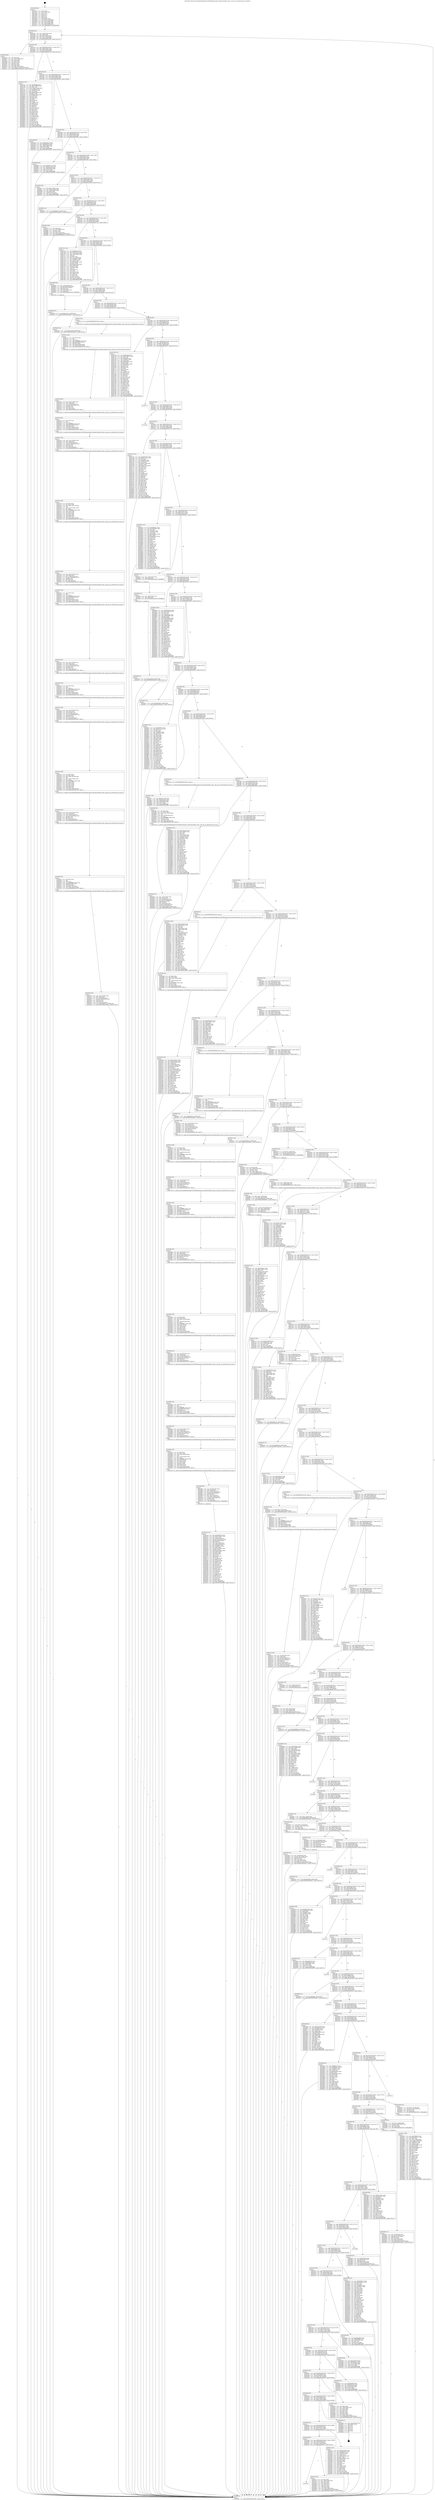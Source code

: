 digraph "0x401d50" {
  label = "0x401d50 (/mnt/c/Users/mathe/Desktop/tcc/POCII/binaries/extr_linuxnetschedsch_cbq.c_cbq_set_lss_Final-ollvm.out::main(0))"
  labelloc = "t"
  node[shape=record]

  Entry [label="",width=0.3,height=0.3,shape=circle,fillcolor=black,style=filled]
  "0x401d82" [label="{
     0x401d82 [32]\l
     | [instrs]\l
     &nbsp;&nbsp;0x401d82 \<+6\>: mov -0x98(%rbp),%eax\l
     &nbsp;&nbsp;0x401d88 \<+2\>: mov %eax,%ecx\l
     &nbsp;&nbsp;0x401d8a \<+6\>: sub $0x81ac835f,%ecx\l
     &nbsp;&nbsp;0x401d90 \<+6\>: mov %eax,-0x9c(%rbp)\l
     &nbsp;&nbsp;0x401d96 \<+6\>: mov %ecx,-0xa0(%rbp)\l
     &nbsp;&nbsp;0x401d9c \<+6\>: je 0000000000402e92 \<main+0x1142\>\l
  }"]
  "0x402e92" [label="{
     0x402e92 [36]\l
     | [instrs]\l
     &nbsp;&nbsp;0x402e92 \<+2\>: xor %eax,%eax\l
     &nbsp;&nbsp;0x402e94 \<+3\>: mov -0x74(%rbp),%ecx\l
     &nbsp;&nbsp;0x402e97 \<+2\>: mov %eax,%edx\l
     &nbsp;&nbsp;0x402e99 \<+2\>: sub %ecx,%edx\l
     &nbsp;&nbsp;0x402e9b \<+2\>: mov %eax,%ecx\l
     &nbsp;&nbsp;0x402e9d \<+3\>: sub $0x1,%ecx\l
     &nbsp;&nbsp;0x402ea0 \<+2\>: add %ecx,%edx\l
     &nbsp;&nbsp;0x402ea2 \<+2\>: sub %edx,%eax\l
     &nbsp;&nbsp;0x402ea4 \<+3\>: mov %eax,-0x74(%rbp)\l
     &nbsp;&nbsp;0x402ea7 \<+10\>: movl $0x677ac4e5,-0x98(%rbp)\l
     &nbsp;&nbsp;0x402eb1 \<+5\>: jmp 0000000000403f81 \<main+0x2231\>\l
  }"]
  "0x401da2" [label="{
     0x401da2 [28]\l
     | [instrs]\l
     &nbsp;&nbsp;0x401da2 \<+5\>: jmp 0000000000401da7 \<main+0x57\>\l
     &nbsp;&nbsp;0x401da7 \<+6\>: mov -0x9c(%rbp),%eax\l
     &nbsp;&nbsp;0x401dad \<+5\>: sub $0x824d2e3a,%eax\l
     &nbsp;&nbsp;0x401db2 \<+6\>: mov %eax,-0xa4(%rbp)\l
     &nbsp;&nbsp;0x401db8 \<+6\>: je 00000000004037cb \<main+0x1a7b\>\l
  }"]
  Exit [label="",width=0.3,height=0.3,shape=circle,fillcolor=black,style=filled,peripheries=2]
  "0x4037cb" [label="{
     0x4037cb [157]\l
     | [instrs]\l
     &nbsp;&nbsp;0x4037cb \<+5\>: mov $0xf0e6b9f,%eax\l
     &nbsp;&nbsp;0x4037d0 \<+5\>: mov $0x473f0bd8,%ecx\l
     &nbsp;&nbsp;0x4037d5 \<+2\>: mov $0x1,%dl\l
     &nbsp;&nbsp;0x4037d7 \<+10\>: movl $0x0,-0x90(%rbp)\l
     &nbsp;&nbsp;0x4037e1 \<+7\>: mov 0x40606c,%esi\l
     &nbsp;&nbsp;0x4037e8 \<+7\>: mov 0x406070,%edi\l
     &nbsp;&nbsp;0x4037ef \<+3\>: mov %esi,%r8d\l
     &nbsp;&nbsp;0x4037f2 \<+7\>: add $0x6dcc56bb,%r8d\l
     &nbsp;&nbsp;0x4037f9 \<+4\>: sub $0x1,%r8d\l
     &nbsp;&nbsp;0x4037fd \<+7\>: sub $0x6dcc56bb,%r8d\l
     &nbsp;&nbsp;0x403804 \<+4\>: imul %r8d,%esi\l
     &nbsp;&nbsp;0x403808 \<+3\>: and $0x1,%esi\l
     &nbsp;&nbsp;0x40380b \<+3\>: cmp $0x0,%esi\l
     &nbsp;&nbsp;0x40380e \<+4\>: sete %r9b\l
     &nbsp;&nbsp;0x403812 \<+3\>: cmp $0xa,%edi\l
     &nbsp;&nbsp;0x403815 \<+4\>: setl %r10b\l
     &nbsp;&nbsp;0x403819 \<+3\>: mov %r9b,%r11b\l
     &nbsp;&nbsp;0x40381c \<+4\>: xor $0xff,%r11b\l
     &nbsp;&nbsp;0x403820 \<+3\>: mov %r10b,%bl\l
     &nbsp;&nbsp;0x403823 \<+3\>: xor $0xff,%bl\l
     &nbsp;&nbsp;0x403826 \<+3\>: xor $0x0,%dl\l
     &nbsp;&nbsp;0x403829 \<+3\>: mov %r11b,%r14b\l
     &nbsp;&nbsp;0x40382c \<+4\>: and $0x0,%r14b\l
     &nbsp;&nbsp;0x403830 \<+3\>: and %dl,%r9b\l
     &nbsp;&nbsp;0x403833 \<+3\>: mov %bl,%r15b\l
     &nbsp;&nbsp;0x403836 \<+4\>: and $0x0,%r15b\l
     &nbsp;&nbsp;0x40383a \<+3\>: and %dl,%r10b\l
     &nbsp;&nbsp;0x40383d \<+3\>: or %r9b,%r14b\l
     &nbsp;&nbsp;0x403840 \<+3\>: or %r10b,%r15b\l
     &nbsp;&nbsp;0x403843 \<+3\>: xor %r15b,%r14b\l
     &nbsp;&nbsp;0x403846 \<+3\>: or %bl,%r11b\l
     &nbsp;&nbsp;0x403849 \<+4\>: xor $0xff,%r11b\l
     &nbsp;&nbsp;0x40384d \<+3\>: or $0x0,%dl\l
     &nbsp;&nbsp;0x403850 \<+3\>: and %dl,%r11b\l
     &nbsp;&nbsp;0x403853 \<+3\>: or %r11b,%r14b\l
     &nbsp;&nbsp;0x403856 \<+4\>: test $0x1,%r14b\l
     &nbsp;&nbsp;0x40385a \<+3\>: cmovne %ecx,%eax\l
     &nbsp;&nbsp;0x40385d \<+6\>: mov %eax,-0x98(%rbp)\l
     &nbsp;&nbsp;0x403863 \<+5\>: jmp 0000000000403f81 \<main+0x2231\>\l
  }"]
  "0x401dbe" [label="{
     0x401dbe [28]\l
     | [instrs]\l
     &nbsp;&nbsp;0x401dbe \<+5\>: jmp 0000000000401dc3 \<main+0x73\>\l
     &nbsp;&nbsp;0x401dc3 \<+6\>: mov -0x9c(%rbp),%eax\l
     &nbsp;&nbsp;0x401dc9 \<+5\>: sub $0x83258625,%eax\l
     &nbsp;&nbsp;0x401dce \<+6\>: mov %eax,-0xa8(%rbp)\l
     &nbsp;&nbsp;0x401dd4 \<+6\>: je 0000000000402ad6 \<main+0xd86\>\l
  }"]
  "0x403a6f" [label="{
     0x403a6f [15]\l
     | [instrs]\l
     &nbsp;&nbsp;0x403a6f \<+10\>: movl $0x4e2bd40,-0x98(%rbp)\l
     &nbsp;&nbsp;0x403a79 \<+5\>: jmp 0000000000403f81 \<main+0x2231\>\l
  }"]
  "0x402ad6" [label="{
     0x402ad6 [30]\l
     | [instrs]\l
     &nbsp;&nbsp;0x402ad6 \<+5\>: mov $0x58e85074,%eax\l
     &nbsp;&nbsp;0x402adb \<+5\>: mov $0xd8ab595b,%ecx\l
     &nbsp;&nbsp;0x402ae0 \<+3\>: mov -0x64(%rbp),%edx\l
     &nbsp;&nbsp;0x402ae3 \<+3\>: cmp -0x60(%rbp),%edx\l
     &nbsp;&nbsp;0x402ae6 \<+3\>: cmovl %ecx,%eax\l
     &nbsp;&nbsp;0x402ae9 \<+6\>: mov %eax,-0x98(%rbp)\l
     &nbsp;&nbsp;0x402aef \<+5\>: jmp 0000000000403f81 \<main+0x2231\>\l
  }"]
  "0x401dda" [label="{
     0x401dda [28]\l
     | [instrs]\l
     &nbsp;&nbsp;0x401dda \<+5\>: jmp 0000000000401ddf \<main+0x8f\>\l
     &nbsp;&nbsp;0x401ddf \<+6\>: mov -0x9c(%rbp),%eax\l
     &nbsp;&nbsp;0x401de5 \<+5\>: sub $0x84803e00,%eax\l
     &nbsp;&nbsp;0x401dea \<+6\>: mov %eax,-0xac(%rbp)\l
     &nbsp;&nbsp;0x401df0 \<+6\>: je 0000000000403900 \<main+0x1bb0\>\l
  }"]
  "0x403a63" [label="{
     0x403a63 [12]\l
     | [instrs]\l
     &nbsp;&nbsp;0x403a63 \<+4\>: mov -0x80(%rbp),%rax\l
     &nbsp;&nbsp;0x403a67 \<+3\>: mov %rax,%rdi\l
     &nbsp;&nbsp;0x403a6a \<+5\>: call 0000000000401030 \<free@plt\>\l
     | [calls]\l
     &nbsp;&nbsp;0x401030 \{1\} (unknown)\l
  }"]
  "0x403900" [label="{
     0x403900 [33]\l
     | [instrs]\l
     &nbsp;&nbsp;0x403900 \<+5\>: mov $0xb641a7e1,%eax\l
     &nbsp;&nbsp;0x403905 \<+5\>: mov $0x3da27aba,%ecx\l
     &nbsp;&nbsp;0x40390a \<+6\>: mov -0x94(%rbp),%edx\l
     &nbsp;&nbsp;0x403910 \<+3\>: cmp -0x50(%rbp),%edx\l
     &nbsp;&nbsp;0x403913 \<+3\>: cmovl %ecx,%eax\l
     &nbsp;&nbsp;0x403916 \<+6\>: mov %eax,-0x98(%rbp)\l
     &nbsp;&nbsp;0x40391c \<+5\>: jmp 0000000000403f81 \<main+0x2231\>\l
  }"]
  "0x401df6" [label="{
     0x401df6 [28]\l
     | [instrs]\l
     &nbsp;&nbsp;0x401df6 \<+5\>: jmp 0000000000401dfb \<main+0xab\>\l
     &nbsp;&nbsp;0x401dfb \<+6\>: mov -0x9c(%rbp),%eax\l
     &nbsp;&nbsp;0x401e01 \<+5\>: sub $0x86494c5c,%eax\l
     &nbsp;&nbsp;0x401e06 \<+6\>: mov %eax,-0xb0(%rbp)\l
     &nbsp;&nbsp;0x401e0c \<+6\>: je 00000000004025fc \<main+0x8ac\>\l
  }"]
  "0x40393f" [label="{
     0x40393f [15]\l
     | [instrs]\l
     &nbsp;&nbsp;0x40393f \<+10\>: movl $0x40903eb9,-0x98(%rbp)\l
     &nbsp;&nbsp;0x403949 \<+5\>: jmp 0000000000403f81 \<main+0x2231\>\l
  }"]
  "0x4025fc" [label="{
     0x4025fc [30]\l
     | [instrs]\l
     &nbsp;&nbsp;0x4025fc \<+5\>: mov $0x217fc9a2,%eax\l
     &nbsp;&nbsp;0x402601 \<+5\>: mov $0x507cdab5,%ecx\l
     &nbsp;&nbsp;0x402606 \<+3\>: mov -0x38(%rbp),%edx\l
     &nbsp;&nbsp;0x402609 \<+3\>: cmp $0x2,%edx\l
     &nbsp;&nbsp;0x40260c \<+3\>: cmovne %ecx,%eax\l
     &nbsp;&nbsp;0x40260f \<+6\>: mov %eax,-0x98(%rbp)\l
     &nbsp;&nbsp;0x402615 \<+5\>: jmp 0000000000403f81 \<main+0x2231\>\l
  }"]
  "0x401e12" [label="{
     0x401e12 [28]\l
     | [instrs]\l
     &nbsp;&nbsp;0x401e12 \<+5\>: jmp 0000000000401e17 \<main+0xc7\>\l
     &nbsp;&nbsp;0x401e17 \<+6\>: mov -0x9c(%rbp),%eax\l
     &nbsp;&nbsp;0x401e1d \<+5\>: sub $0x8842e951,%eax\l
     &nbsp;&nbsp;0x401e22 \<+6\>: mov %eax,-0xb4(%rbp)\l
     &nbsp;&nbsp;0x401e28 \<+6\>: je 0000000000402f6c \<main+0x121c\>\l
  }"]
  "0x403f81" [label="{
     0x403f81 [5]\l
     | [instrs]\l
     &nbsp;&nbsp;0x403f81 \<+5\>: jmp 0000000000401d82 \<main+0x32\>\l
  }"]
  "0x401d50" [label="{
     0x401d50 [50]\l
     | [instrs]\l
     &nbsp;&nbsp;0x401d50 \<+1\>: push %rbp\l
     &nbsp;&nbsp;0x401d51 \<+3\>: mov %rsp,%rbp\l
     &nbsp;&nbsp;0x401d54 \<+2\>: push %r15\l
     &nbsp;&nbsp;0x401d56 \<+2\>: push %r14\l
     &nbsp;&nbsp;0x401d58 \<+2\>: push %r13\l
     &nbsp;&nbsp;0x401d5a \<+2\>: push %r12\l
     &nbsp;&nbsp;0x401d5c \<+1\>: push %rbx\l
     &nbsp;&nbsp;0x401d5d \<+7\>: sub $0x238,%rsp\l
     &nbsp;&nbsp;0x401d64 \<+7\>: movl $0x0,-0x3c(%rbp)\l
     &nbsp;&nbsp;0x401d6b \<+3\>: mov %edi,-0x40(%rbp)\l
     &nbsp;&nbsp;0x401d6e \<+4\>: mov %rsi,-0x48(%rbp)\l
     &nbsp;&nbsp;0x401d72 \<+3\>: mov -0x40(%rbp),%edi\l
     &nbsp;&nbsp;0x401d75 \<+3\>: mov %edi,-0x38(%rbp)\l
     &nbsp;&nbsp;0x401d78 \<+10\>: movl $0x86494c5c,-0x98(%rbp)\l
  }"]
  "0x4038b6" [label="{
     0x4038b6 [15]\l
     | [instrs]\l
     &nbsp;&nbsp;0x4038b6 \<+10\>: movl $0xf1c347cc,-0x98(%rbp)\l
     &nbsp;&nbsp;0x4038c0 \<+5\>: jmp 0000000000403f81 \<main+0x2231\>\l
  }"]
  "0x402f6c" [label="{
     0x402f6c [15]\l
     | [instrs]\l
     &nbsp;&nbsp;0x402f6c \<+10\>: movl $0x89fe0129,-0x98(%rbp)\l
     &nbsp;&nbsp;0x402f76 \<+5\>: jmp 0000000000403f81 \<main+0x2231\>\l
  }"]
  "0x401e2e" [label="{
     0x401e2e [28]\l
     | [instrs]\l
     &nbsp;&nbsp;0x401e2e \<+5\>: jmp 0000000000401e33 \<main+0xe3\>\l
     &nbsp;&nbsp;0x401e33 \<+6\>: mov -0x9c(%rbp),%eax\l
     &nbsp;&nbsp;0x401e39 \<+5\>: sub $0x89fe0129,%eax\l
     &nbsp;&nbsp;0x401e3e \<+6\>: mov %eax,-0xb8(%rbp)\l
     &nbsp;&nbsp;0x401e44 \<+6\>: je 0000000000402f7b \<main+0x122b\>\l
  }"]
  "0x403616" [label="{
     0x403616 [15]\l
     | [instrs]\l
     &nbsp;&nbsp;0x403616 \<+10\>: movl $0xb28047cc,-0x98(%rbp)\l
     &nbsp;&nbsp;0x403620 \<+5\>: jmp 0000000000403f81 \<main+0x2231\>\l
  }"]
  "0x402f7b" [label="{
     0x402f7b [28]\l
     | [instrs]\l
     &nbsp;&nbsp;0x402f7b \<+2\>: xor %eax,%eax\l
     &nbsp;&nbsp;0x402f7d \<+3\>: mov -0x5c(%rbp),%ecx\l
     &nbsp;&nbsp;0x402f80 \<+3\>: sub $0x1,%eax\l
     &nbsp;&nbsp;0x402f83 \<+2\>: sub %eax,%ecx\l
     &nbsp;&nbsp;0x402f85 \<+3\>: mov %ecx,-0x5c(%rbp)\l
     &nbsp;&nbsp;0x402f88 \<+10\>: movl $0x529de6da,-0x98(%rbp)\l
     &nbsp;&nbsp;0x402f92 \<+5\>: jmp 0000000000403f81 \<main+0x2231\>\l
  }"]
  "0x401e4a" [label="{
     0x401e4a [28]\l
     | [instrs]\l
     &nbsp;&nbsp;0x401e4a \<+5\>: jmp 0000000000401e4f \<main+0xff\>\l
     &nbsp;&nbsp;0x401e4f \<+6\>: mov -0x9c(%rbp),%eax\l
     &nbsp;&nbsp;0x401e55 \<+5\>: sub $0x8d88e71d,%eax\l
     &nbsp;&nbsp;0x401e5a \<+6\>: mov %eax,-0xbc(%rbp)\l
     &nbsp;&nbsp;0x401e60 \<+6\>: je 0000000000402701 \<main+0x9b1\>\l
  }"]
  "0x403430" [label="{
     0x403430 [167]\l
     | [instrs]\l
     &nbsp;&nbsp;0x403430 \<+5\>: mov $0x5f20be21,%esi\l
     &nbsp;&nbsp;0x403435 \<+5\>: mov $0xc7004631,%ecx\l
     &nbsp;&nbsp;0x40343a \<+2\>: mov $0x1,%dl\l
     &nbsp;&nbsp;0x40343c \<+10\>: movl $0x0,-0x8c(%rbp)\l
     &nbsp;&nbsp;0x403446 \<+8\>: mov 0x40606c,%r8d\l
     &nbsp;&nbsp;0x40344e \<+8\>: mov 0x406070,%r9d\l
     &nbsp;&nbsp;0x403456 \<+3\>: mov %r8d,%r10d\l
     &nbsp;&nbsp;0x403459 \<+7\>: add $0xca69fcdc,%r10d\l
     &nbsp;&nbsp;0x403460 \<+4\>: sub $0x1,%r10d\l
     &nbsp;&nbsp;0x403464 \<+7\>: sub $0xca69fcdc,%r10d\l
     &nbsp;&nbsp;0x40346b \<+4\>: imul %r10d,%r8d\l
     &nbsp;&nbsp;0x40346f \<+4\>: and $0x1,%r8d\l
     &nbsp;&nbsp;0x403473 \<+4\>: cmp $0x0,%r8d\l
     &nbsp;&nbsp;0x403477 \<+4\>: sete %r11b\l
     &nbsp;&nbsp;0x40347b \<+4\>: cmp $0xa,%r9d\l
     &nbsp;&nbsp;0x40347f \<+3\>: setl %bl\l
     &nbsp;&nbsp;0x403482 \<+3\>: mov %r11b,%r14b\l
     &nbsp;&nbsp;0x403485 \<+4\>: xor $0xff,%r14b\l
     &nbsp;&nbsp;0x403489 \<+3\>: mov %bl,%r15b\l
     &nbsp;&nbsp;0x40348c \<+4\>: xor $0xff,%r15b\l
     &nbsp;&nbsp;0x403490 \<+3\>: xor $0x1,%dl\l
     &nbsp;&nbsp;0x403493 \<+3\>: mov %r14b,%r12b\l
     &nbsp;&nbsp;0x403496 \<+4\>: and $0xff,%r12b\l
     &nbsp;&nbsp;0x40349a \<+3\>: and %dl,%r11b\l
     &nbsp;&nbsp;0x40349d \<+3\>: mov %r15b,%r13b\l
     &nbsp;&nbsp;0x4034a0 \<+4\>: and $0xff,%r13b\l
     &nbsp;&nbsp;0x4034a4 \<+2\>: and %dl,%bl\l
     &nbsp;&nbsp;0x4034a6 \<+3\>: or %r11b,%r12b\l
     &nbsp;&nbsp;0x4034a9 \<+3\>: or %bl,%r13b\l
     &nbsp;&nbsp;0x4034ac \<+3\>: xor %r13b,%r12b\l
     &nbsp;&nbsp;0x4034af \<+3\>: or %r15b,%r14b\l
     &nbsp;&nbsp;0x4034b2 \<+4\>: xor $0xff,%r14b\l
     &nbsp;&nbsp;0x4034b6 \<+3\>: or $0x1,%dl\l
     &nbsp;&nbsp;0x4034b9 \<+3\>: and %dl,%r14b\l
     &nbsp;&nbsp;0x4034bc \<+3\>: or %r14b,%r12b\l
     &nbsp;&nbsp;0x4034bf \<+4\>: test $0x1,%r12b\l
     &nbsp;&nbsp;0x4034c3 \<+3\>: cmovne %ecx,%esi\l
     &nbsp;&nbsp;0x4034c6 \<+6\>: mov %esi,-0x98(%rbp)\l
     &nbsp;&nbsp;0x4034cc \<+6\>: mov %eax,-0x230(%rbp)\l
     &nbsp;&nbsp;0x4034d2 \<+5\>: jmp 0000000000403f81 \<main+0x2231\>\l
  }"]
  "0x402701" [label="{
     0x402701 [114]\l
     | [instrs]\l
     &nbsp;&nbsp;0x402701 \<+5\>: mov $0xffee1cb,%eax\l
     &nbsp;&nbsp;0x402706 \<+5\>: mov $0x199872d,%ecx\l
     &nbsp;&nbsp;0x40270b \<+3\>: mov -0x5c(%rbp),%edx\l
     &nbsp;&nbsp;0x40270e \<+3\>: cmp -0x50(%rbp),%edx\l
     &nbsp;&nbsp;0x402711 \<+4\>: setl %sil\l
     &nbsp;&nbsp;0x402715 \<+4\>: and $0x1,%sil\l
     &nbsp;&nbsp;0x402719 \<+4\>: mov %sil,-0x2f(%rbp)\l
     &nbsp;&nbsp;0x40271d \<+7\>: mov 0x40606c,%edx\l
     &nbsp;&nbsp;0x402724 \<+7\>: mov 0x406070,%edi\l
     &nbsp;&nbsp;0x40272b \<+3\>: mov %edx,%r8d\l
     &nbsp;&nbsp;0x40272e \<+7\>: sub $0x2a4b70fc,%r8d\l
     &nbsp;&nbsp;0x402735 \<+4\>: sub $0x1,%r8d\l
     &nbsp;&nbsp;0x402739 \<+7\>: add $0x2a4b70fc,%r8d\l
     &nbsp;&nbsp;0x402740 \<+4\>: imul %r8d,%edx\l
     &nbsp;&nbsp;0x402744 \<+3\>: and $0x1,%edx\l
     &nbsp;&nbsp;0x402747 \<+3\>: cmp $0x0,%edx\l
     &nbsp;&nbsp;0x40274a \<+4\>: sete %sil\l
     &nbsp;&nbsp;0x40274e \<+3\>: cmp $0xa,%edi\l
     &nbsp;&nbsp;0x402751 \<+4\>: setl %r9b\l
     &nbsp;&nbsp;0x402755 \<+3\>: mov %sil,%r10b\l
     &nbsp;&nbsp;0x402758 \<+3\>: and %r9b,%r10b\l
     &nbsp;&nbsp;0x40275b \<+3\>: xor %r9b,%sil\l
     &nbsp;&nbsp;0x40275e \<+3\>: or %sil,%r10b\l
     &nbsp;&nbsp;0x402761 \<+4\>: test $0x1,%r10b\l
     &nbsp;&nbsp;0x402765 \<+3\>: cmovne %ecx,%eax\l
     &nbsp;&nbsp;0x402768 \<+6\>: mov %eax,-0x98(%rbp)\l
     &nbsp;&nbsp;0x40276e \<+5\>: jmp 0000000000403f81 \<main+0x2231\>\l
  }"]
  "0x401e66" [label="{
     0x401e66 [28]\l
     | [instrs]\l
     &nbsp;&nbsp;0x401e66 \<+5\>: jmp 0000000000401e6b \<main+0x11b\>\l
     &nbsp;&nbsp;0x401e6b \<+6\>: mov -0x9c(%rbp),%eax\l
     &nbsp;&nbsp;0x401e71 \<+5\>: sub $0x916039c4,%eax\l
     &nbsp;&nbsp;0x401e76 \<+6\>: mov %eax,-0xc0(%rbp)\l
     &nbsp;&nbsp;0x401e7c \<+6\>: je 0000000000403898 \<main+0x1b48\>\l
  }"]
  "0x403413" [label="{
     0x403413 [29]\l
     | [instrs]\l
     &nbsp;&nbsp;0x403413 \<+10\>: movabs $0x4040b6,%rdi\l
     &nbsp;&nbsp;0x40341d \<+6\>: mov %eax,-0x88(%rbp)\l
     &nbsp;&nbsp;0x403423 \<+6\>: mov -0x88(%rbp),%esi\l
     &nbsp;&nbsp;0x403429 \<+2\>: mov $0x0,%al\l
     &nbsp;&nbsp;0x40342b \<+5\>: call 0000000000401040 \<printf@plt\>\l
     | [calls]\l
     &nbsp;&nbsp;0x401040 \{1\} (unknown)\l
  }"]
  "0x403898" [label="{
     0x403898 [30]\l
     | [instrs]\l
     &nbsp;&nbsp;0x403898 \<+4\>: mov -0x58(%rbp),%rax\l
     &nbsp;&nbsp;0x40389c \<+7\>: movslq -0x90(%rbp),%rcx\l
     &nbsp;&nbsp;0x4038a3 \<+4\>: imul $0x38,%rcx,%rcx\l
     &nbsp;&nbsp;0x4038a7 \<+3\>: add %rcx,%rax\l
     &nbsp;&nbsp;0x4038aa \<+4\>: mov 0x28(%rax),%rax\l
     &nbsp;&nbsp;0x4038ae \<+3\>: mov %rax,%rdi\l
     &nbsp;&nbsp;0x4038b1 \<+5\>: call 0000000000401030 \<free@plt\>\l
     | [calls]\l
     &nbsp;&nbsp;0x401030 \{1\} (unknown)\l
  }"]
  "0x401e82" [label="{
     0x401e82 [28]\l
     | [instrs]\l
     &nbsp;&nbsp;0x401e82 \<+5\>: jmp 0000000000401e87 \<main+0x137\>\l
     &nbsp;&nbsp;0x401e87 \<+6\>: mov -0x9c(%rbp),%eax\l
     &nbsp;&nbsp;0x401e8d \<+5\>: sub $0x91b49383,%eax\l
     &nbsp;&nbsp;0x401e92 \<+6\>: mov %eax,-0xc4(%rbp)\l
     &nbsp;&nbsp;0x401e98 \<+6\>: je 0000000000402e83 \<main+0x1133\>\l
  }"]
  "0x403326" [label="{
     0x403326 [45]\l
     | [instrs]\l
     &nbsp;&nbsp;0x403326 \<+6\>: mov -0x22c(%rbp),%ecx\l
     &nbsp;&nbsp;0x40332c \<+3\>: imul %eax,%ecx\l
     &nbsp;&nbsp;0x40332f \<+4\>: mov -0x80(%rbp),%rsi\l
     &nbsp;&nbsp;0x403333 \<+7\>: movslq -0x84(%rbp),%rdi\l
     &nbsp;&nbsp;0x40333a \<+4\>: shl $0x5,%rdi\l
     &nbsp;&nbsp;0x40333e \<+3\>: add %rdi,%rsi\l
     &nbsp;&nbsp;0x403341 \<+3\>: mov %ecx,0x1c(%rsi)\l
     &nbsp;&nbsp;0x403344 \<+10\>: movl $0x79d9057b,-0x98(%rbp)\l
     &nbsp;&nbsp;0x40334e \<+5\>: jmp 0000000000403f81 \<main+0x2231\>\l
  }"]
  "0x402e83" [label="{
     0x402e83 [15]\l
     | [instrs]\l
     &nbsp;&nbsp;0x402e83 \<+10\>: movl $0x81ac835f,-0x98(%rbp)\l
     &nbsp;&nbsp;0x402e8d \<+5\>: jmp 0000000000403f81 \<main+0x2231\>\l
  }"]
  "0x401e9e" [label="{
     0x401e9e [28]\l
     | [instrs]\l
     &nbsp;&nbsp;0x401e9e \<+5\>: jmp 0000000000401ea3 \<main+0x153\>\l
     &nbsp;&nbsp;0x401ea3 \<+6\>: mov -0x9c(%rbp),%eax\l
     &nbsp;&nbsp;0x401ea9 \<+5\>: sub $0x92dab2d4,%eax\l
     &nbsp;&nbsp;0x401eae \<+6\>: mov %eax,-0xc8(%rbp)\l
     &nbsp;&nbsp;0x401eb4 \<+6\>: je 0000000000403110 \<main+0x13c0\>\l
  }"]
  "0x4032fe" [label="{
     0x4032fe [40]\l
     | [instrs]\l
     &nbsp;&nbsp;0x4032fe \<+5\>: mov $0x2,%ecx\l
     &nbsp;&nbsp;0x403303 \<+1\>: cltd\l
     &nbsp;&nbsp;0x403304 \<+2\>: idiv %ecx\l
     &nbsp;&nbsp;0x403306 \<+6\>: imul $0xfffffffe,%edx,%ecx\l
     &nbsp;&nbsp;0x40330c \<+6\>: add $0x62c3f5,%ecx\l
     &nbsp;&nbsp;0x403312 \<+3\>: add $0x1,%ecx\l
     &nbsp;&nbsp;0x403315 \<+6\>: sub $0x62c3f5,%ecx\l
     &nbsp;&nbsp;0x40331b \<+6\>: mov %ecx,-0x22c(%rbp)\l
     &nbsp;&nbsp;0x403321 \<+5\>: call 0000000000401160 \<next_i\>\l
     | [calls]\l
     &nbsp;&nbsp;0x401160 \{1\} (/mnt/c/Users/mathe/Desktop/tcc/POCII/binaries/extr_linuxnetschedsch_cbq.c_cbq_set_lss_Final-ollvm.out::next_i)\l
  }"]
  "0x403110" [label="{
     0x403110 [5]\l
     | [instrs]\l
     &nbsp;&nbsp;0x403110 \<+5\>: call 0000000000401160 \<next_i\>\l
     | [calls]\l
     &nbsp;&nbsp;0x401160 \{1\} (/mnt/c/Users/mathe/Desktop/tcc/POCII/binaries/extr_linuxnetschedsch_cbq.c_cbq_set_lss_Final-ollvm.out::next_i)\l
  }"]
  "0x401eba" [label="{
     0x401eba [28]\l
     | [instrs]\l
     &nbsp;&nbsp;0x401eba \<+5\>: jmp 0000000000401ebf \<main+0x16f\>\l
     &nbsp;&nbsp;0x401ebf \<+6\>: mov -0x9c(%rbp),%eax\l
     &nbsp;&nbsp;0x401ec5 \<+5\>: sub $0x946ad88b,%eax\l
     &nbsp;&nbsp;0x401eca \<+6\>: mov %eax,-0xcc(%rbp)\l
     &nbsp;&nbsp;0x401ed0 \<+6\>: je 0000000000403738 \<main+0x19e8\>\l
  }"]
  "0x4032db" [label="{
     0x4032db [35]\l
     | [instrs]\l
     &nbsp;&nbsp;0x4032db \<+6\>: mov -0x228(%rbp),%ecx\l
     &nbsp;&nbsp;0x4032e1 \<+3\>: imul %eax,%ecx\l
     &nbsp;&nbsp;0x4032e4 \<+4\>: mov -0x80(%rbp),%rsi\l
     &nbsp;&nbsp;0x4032e8 \<+7\>: movslq -0x84(%rbp),%rdi\l
     &nbsp;&nbsp;0x4032ef \<+4\>: shl $0x5,%rdi\l
     &nbsp;&nbsp;0x4032f3 \<+3\>: add %rdi,%rsi\l
     &nbsp;&nbsp;0x4032f6 \<+3\>: mov %ecx,0x18(%rsi)\l
     &nbsp;&nbsp;0x4032f9 \<+5\>: call 0000000000401160 \<next_i\>\l
     | [calls]\l
     &nbsp;&nbsp;0x401160 \{1\} (/mnt/c/Users/mathe/Desktop/tcc/POCII/binaries/extr_linuxnetschedsch_cbq.c_cbq_set_lss_Final-ollvm.out::next_i)\l
  }"]
  "0x403738" [label="{
     0x403738 [147]\l
     | [instrs]\l
     &nbsp;&nbsp;0x403738 \<+5\>: mov $0xf0e6b9f,%eax\l
     &nbsp;&nbsp;0x40373d \<+5\>: mov $0x824d2e3a,%ecx\l
     &nbsp;&nbsp;0x403742 \<+2\>: mov $0x1,%dl\l
     &nbsp;&nbsp;0x403744 \<+7\>: mov 0x40606c,%esi\l
     &nbsp;&nbsp;0x40374b \<+7\>: mov 0x406070,%edi\l
     &nbsp;&nbsp;0x403752 \<+3\>: mov %esi,%r8d\l
     &nbsp;&nbsp;0x403755 \<+7\>: add $0xf69f4f14,%r8d\l
     &nbsp;&nbsp;0x40375c \<+4\>: sub $0x1,%r8d\l
     &nbsp;&nbsp;0x403760 \<+7\>: sub $0xf69f4f14,%r8d\l
     &nbsp;&nbsp;0x403767 \<+4\>: imul %r8d,%esi\l
     &nbsp;&nbsp;0x40376b \<+3\>: and $0x1,%esi\l
     &nbsp;&nbsp;0x40376e \<+3\>: cmp $0x0,%esi\l
     &nbsp;&nbsp;0x403771 \<+4\>: sete %r9b\l
     &nbsp;&nbsp;0x403775 \<+3\>: cmp $0xa,%edi\l
     &nbsp;&nbsp;0x403778 \<+4\>: setl %r10b\l
     &nbsp;&nbsp;0x40377c \<+3\>: mov %r9b,%r11b\l
     &nbsp;&nbsp;0x40377f \<+4\>: xor $0xff,%r11b\l
     &nbsp;&nbsp;0x403783 \<+3\>: mov %r10b,%bl\l
     &nbsp;&nbsp;0x403786 \<+3\>: xor $0xff,%bl\l
     &nbsp;&nbsp;0x403789 \<+3\>: xor $0x1,%dl\l
     &nbsp;&nbsp;0x40378c \<+3\>: mov %r11b,%r14b\l
     &nbsp;&nbsp;0x40378f \<+4\>: and $0xff,%r14b\l
     &nbsp;&nbsp;0x403793 \<+3\>: and %dl,%r9b\l
     &nbsp;&nbsp;0x403796 \<+3\>: mov %bl,%r15b\l
     &nbsp;&nbsp;0x403799 \<+4\>: and $0xff,%r15b\l
     &nbsp;&nbsp;0x40379d \<+3\>: and %dl,%r10b\l
     &nbsp;&nbsp;0x4037a0 \<+3\>: or %r9b,%r14b\l
     &nbsp;&nbsp;0x4037a3 \<+3\>: or %r10b,%r15b\l
     &nbsp;&nbsp;0x4037a6 \<+3\>: xor %r15b,%r14b\l
     &nbsp;&nbsp;0x4037a9 \<+3\>: or %bl,%r11b\l
     &nbsp;&nbsp;0x4037ac \<+4\>: xor $0xff,%r11b\l
     &nbsp;&nbsp;0x4037b0 \<+3\>: or $0x1,%dl\l
     &nbsp;&nbsp;0x4037b3 \<+3\>: and %dl,%r11b\l
     &nbsp;&nbsp;0x4037b6 \<+3\>: or %r11b,%r14b\l
     &nbsp;&nbsp;0x4037b9 \<+4\>: test $0x1,%r14b\l
     &nbsp;&nbsp;0x4037bd \<+3\>: cmovne %ecx,%eax\l
     &nbsp;&nbsp;0x4037c0 \<+6\>: mov %eax,-0x98(%rbp)\l
     &nbsp;&nbsp;0x4037c6 \<+5\>: jmp 0000000000403f81 \<main+0x2231\>\l
  }"]
  "0x401ed6" [label="{
     0x401ed6 [28]\l
     | [instrs]\l
     &nbsp;&nbsp;0x401ed6 \<+5\>: jmp 0000000000401edb \<main+0x18b\>\l
     &nbsp;&nbsp;0x401edb \<+6\>: mov -0x9c(%rbp),%eax\l
     &nbsp;&nbsp;0x401ee1 \<+5\>: sub $0x97dc3588,%eax\l
     &nbsp;&nbsp;0x401ee6 \<+6\>: mov %eax,-0xd0(%rbp)\l
     &nbsp;&nbsp;0x401eec \<+6\>: je 0000000000403e73 \<main+0x2123\>\l
  }"]
  "0x4032a1" [label="{
     0x4032a1 [58]\l
     | [instrs]\l
     &nbsp;&nbsp;0x4032a1 \<+2\>: xor %ecx,%ecx\l
     &nbsp;&nbsp;0x4032a3 \<+5\>: mov $0x2,%edx\l
     &nbsp;&nbsp;0x4032a8 \<+6\>: mov %edx,-0x224(%rbp)\l
     &nbsp;&nbsp;0x4032ae \<+1\>: cltd\l
     &nbsp;&nbsp;0x4032af \<+7\>: mov -0x224(%rbp),%r8d\l
     &nbsp;&nbsp;0x4032b6 \<+3\>: idiv %r8d\l
     &nbsp;&nbsp;0x4032b9 \<+6\>: imul $0xfffffffe,%edx,%edx\l
     &nbsp;&nbsp;0x4032bf \<+3\>: mov %ecx,%r9d\l
     &nbsp;&nbsp;0x4032c2 \<+3\>: sub %edx,%r9d\l
     &nbsp;&nbsp;0x4032c5 \<+2\>: mov %ecx,%edx\l
     &nbsp;&nbsp;0x4032c7 \<+3\>: sub $0x1,%edx\l
     &nbsp;&nbsp;0x4032ca \<+3\>: add %edx,%r9d\l
     &nbsp;&nbsp;0x4032cd \<+3\>: sub %r9d,%ecx\l
     &nbsp;&nbsp;0x4032d0 \<+6\>: mov %ecx,-0x228(%rbp)\l
     &nbsp;&nbsp;0x4032d6 \<+5\>: call 0000000000401160 \<next_i\>\l
     | [calls]\l
     &nbsp;&nbsp;0x401160 \{1\} (/mnt/c/Users/mathe/Desktop/tcc/POCII/binaries/extr_linuxnetschedsch_cbq.c_cbq_set_lss_Final-ollvm.out::next_i)\l
  }"]
  "0x403e73" [label="{
     0x403e73\l
  }", style=dashed]
  "0x401ef2" [label="{
     0x401ef2 [28]\l
     | [instrs]\l
     &nbsp;&nbsp;0x401ef2 \<+5\>: jmp 0000000000401ef7 \<main+0x1a7\>\l
     &nbsp;&nbsp;0x401ef7 \<+6\>: mov -0x9c(%rbp),%eax\l
     &nbsp;&nbsp;0x401efd \<+5\>: sub $0x99048dc5,%eax\l
     &nbsp;&nbsp;0x401f02 \<+6\>: mov %eax,-0xd4(%rbp)\l
     &nbsp;&nbsp;0x401f08 \<+6\>: je 0000000000403e05 \<main+0x20b5\>\l
  }"]
  "0x40327a" [label="{
     0x40327a [39]\l
     | [instrs]\l
     &nbsp;&nbsp;0x40327a \<+6\>: mov -0x220(%rbp),%ecx\l
     &nbsp;&nbsp;0x403280 \<+3\>: imul %eax,%ecx\l
     &nbsp;&nbsp;0x403283 \<+3\>: movslq %ecx,%rsi\l
     &nbsp;&nbsp;0x403286 \<+4\>: mov -0x80(%rbp),%rdi\l
     &nbsp;&nbsp;0x40328a \<+7\>: movslq -0x84(%rbp),%r10\l
     &nbsp;&nbsp;0x403291 \<+4\>: shl $0x5,%r10\l
     &nbsp;&nbsp;0x403295 \<+3\>: add %r10,%rdi\l
     &nbsp;&nbsp;0x403298 \<+4\>: mov %rsi,0x10(%rdi)\l
     &nbsp;&nbsp;0x40329c \<+5\>: call 0000000000401160 \<next_i\>\l
     | [calls]\l
     &nbsp;&nbsp;0x401160 \{1\} (/mnt/c/Users/mathe/Desktop/tcc/POCII/binaries/extr_linuxnetschedsch_cbq.c_cbq_set_lss_Final-ollvm.out::next_i)\l
  }"]
  "0x403e05" [label="{
     0x403e05\l
  }", style=dashed]
  "0x401f0e" [label="{
     0x401f0e [28]\l
     | [instrs]\l
     &nbsp;&nbsp;0x401f0e \<+5\>: jmp 0000000000401f13 \<main+0x1c3\>\l
     &nbsp;&nbsp;0x401f13 \<+6\>: mov -0x9c(%rbp),%eax\l
     &nbsp;&nbsp;0x401f19 \<+5\>: sub $0xb10af4c3,%eax\l
     &nbsp;&nbsp;0x401f1e \<+6\>: mov %eax,-0xd8(%rbp)\l
     &nbsp;&nbsp;0x401f24 \<+6\>: je 0000000000402791 \<main+0xa41\>\l
  }"]
  "0x403252" [label="{
     0x403252 [40]\l
     | [instrs]\l
     &nbsp;&nbsp;0x403252 \<+5\>: mov $0x2,%ecx\l
     &nbsp;&nbsp;0x403257 \<+1\>: cltd\l
     &nbsp;&nbsp;0x403258 \<+2\>: idiv %ecx\l
     &nbsp;&nbsp;0x40325a \<+6\>: imul $0xfffffffe,%edx,%ecx\l
     &nbsp;&nbsp;0x403260 \<+6\>: add $0xc4c0ebcf,%ecx\l
     &nbsp;&nbsp;0x403266 \<+3\>: add $0x1,%ecx\l
     &nbsp;&nbsp;0x403269 \<+6\>: sub $0xc4c0ebcf,%ecx\l
     &nbsp;&nbsp;0x40326f \<+6\>: mov %ecx,-0x220(%rbp)\l
     &nbsp;&nbsp;0x403275 \<+5\>: call 0000000000401160 \<next_i\>\l
     | [calls]\l
     &nbsp;&nbsp;0x401160 \{1\} (/mnt/c/Users/mathe/Desktop/tcc/POCII/binaries/extr_linuxnetschedsch_cbq.c_cbq_set_lss_Final-ollvm.out::next_i)\l
  }"]
  "0x402791" [label="{
     0x402791 [147]\l
     | [instrs]\l
     &nbsp;&nbsp;0x402791 \<+5\>: mov $0x3df14610,%eax\l
     &nbsp;&nbsp;0x402796 \<+5\>: mov $0xef17caee,%ecx\l
     &nbsp;&nbsp;0x40279b \<+2\>: mov $0x1,%dl\l
     &nbsp;&nbsp;0x40279d \<+7\>: mov 0x40606c,%esi\l
     &nbsp;&nbsp;0x4027a4 \<+7\>: mov 0x406070,%edi\l
     &nbsp;&nbsp;0x4027ab \<+3\>: mov %esi,%r8d\l
     &nbsp;&nbsp;0x4027ae \<+7\>: sub $0x20e72aef,%r8d\l
     &nbsp;&nbsp;0x4027b5 \<+4\>: sub $0x1,%r8d\l
     &nbsp;&nbsp;0x4027b9 \<+7\>: add $0x20e72aef,%r8d\l
     &nbsp;&nbsp;0x4027c0 \<+4\>: imul %r8d,%esi\l
     &nbsp;&nbsp;0x4027c4 \<+3\>: and $0x1,%esi\l
     &nbsp;&nbsp;0x4027c7 \<+3\>: cmp $0x0,%esi\l
     &nbsp;&nbsp;0x4027ca \<+4\>: sete %r9b\l
     &nbsp;&nbsp;0x4027ce \<+3\>: cmp $0xa,%edi\l
     &nbsp;&nbsp;0x4027d1 \<+4\>: setl %r10b\l
     &nbsp;&nbsp;0x4027d5 \<+3\>: mov %r9b,%r11b\l
     &nbsp;&nbsp;0x4027d8 \<+4\>: xor $0xff,%r11b\l
     &nbsp;&nbsp;0x4027dc \<+3\>: mov %r10b,%bl\l
     &nbsp;&nbsp;0x4027df \<+3\>: xor $0xff,%bl\l
     &nbsp;&nbsp;0x4027e2 \<+3\>: xor $0x0,%dl\l
     &nbsp;&nbsp;0x4027e5 \<+3\>: mov %r11b,%r14b\l
     &nbsp;&nbsp;0x4027e8 \<+4\>: and $0x0,%r14b\l
     &nbsp;&nbsp;0x4027ec \<+3\>: and %dl,%r9b\l
     &nbsp;&nbsp;0x4027ef \<+3\>: mov %bl,%r15b\l
     &nbsp;&nbsp;0x4027f2 \<+4\>: and $0x0,%r15b\l
     &nbsp;&nbsp;0x4027f6 \<+3\>: and %dl,%r10b\l
     &nbsp;&nbsp;0x4027f9 \<+3\>: or %r9b,%r14b\l
     &nbsp;&nbsp;0x4027fc \<+3\>: or %r10b,%r15b\l
     &nbsp;&nbsp;0x4027ff \<+3\>: xor %r15b,%r14b\l
     &nbsp;&nbsp;0x402802 \<+3\>: or %bl,%r11b\l
     &nbsp;&nbsp;0x402805 \<+4\>: xor $0xff,%r11b\l
     &nbsp;&nbsp;0x402809 \<+3\>: or $0x0,%dl\l
     &nbsp;&nbsp;0x40280c \<+3\>: and %dl,%r11b\l
     &nbsp;&nbsp;0x40280f \<+3\>: or %r11b,%r14b\l
     &nbsp;&nbsp;0x402812 \<+4\>: test $0x1,%r14b\l
     &nbsp;&nbsp;0x402816 \<+3\>: cmovne %ecx,%eax\l
     &nbsp;&nbsp;0x402819 \<+6\>: mov %eax,-0x98(%rbp)\l
     &nbsp;&nbsp;0x40281f \<+5\>: jmp 0000000000403f81 \<main+0x2231\>\l
  }"]
  "0x401f2a" [label="{
     0x401f2a [28]\l
     | [instrs]\l
     &nbsp;&nbsp;0x401f2a \<+5\>: jmp 0000000000401f2f \<main+0x1df\>\l
     &nbsp;&nbsp;0x401f2f \<+6\>: mov -0x9c(%rbp),%eax\l
     &nbsp;&nbsp;0x401f35 \<+5\>: sub $0xb28047cc,%eax\l
     &nbsp;&nbsp;0x401f3a \<+6\>: mov %eax,-0xdc(%rbp)\l
     &nbsp;&nbsp;0x401f40 \<+6\>: je 0000000000403625 \<main+0x18d5\>\l
  }"]
  "0x40322f" [label="{
     0x40322f [35]\l
     | [instrs]\l
     &nbsp;&nbsp;0x40322f \<+6\>: mov -0x21c(%rbp),%ecx\l
     &nbsp;&nbsp;0x403235 \<+3\>: imul %eax,%ecx\l
     &nbsp;&nbsp;0x403238 \<+4\>: mov -0x80(%rbp),%rsi\l
     &nbsp;&nbsp;0x40323c \<+7\>: movslq -0x84(%rbp),%rdi\l
     &nbsp;&nbsp;0x403243 \<+4\>: shl $0x5,%rdi\l
     &nbsp;&nbsp;0x403247 \<+3\>: add %rdi,%rsi\l
     &nbsp;&nbsp;0x40324a \<+3\>: mov %ecx,0xc(%rsi)\l
     &nbsp;&nbsp;0x40324d \<+5\>: call 0000000000401160 \<next_i\>\l
     | [calls]\l
     &nbsp;&nbsp;0x401160 \{1\} (/mnt/c/Users/mathe/Desktop/tcc/POCII/binaries/extr_linuxnetschedsch_cbq.c_cbq_set_lss_Final-ollvm.out::next_i)\l
  }"]
  "0x403625" [label="{
     0x403625 [147]\l
     | [instrs]\l
     &nbsp;&nbsp;0x403625 \<+5\>: mov $0x3fe5f031,%eax\l
     &nbsp;&nbsp;0x40362a \<+5\>: mov $0x3496e6b5,%ecx\l
     &nbsp;&nbsp;0x40362f \<+2\>: mov $0x1,%dl\l
     &nbsp;&nbsp;0x403631 \<+7\>: mov 0x40606c,%esi\l
     &nbsp;&nbsp;0x403638 \<+7\>: mov 0x406070,%edi\l
     &nbsp;&nbsp;0x40363f \<+3\>: mov %esi,%r8d\l
     &nbsp;&nbsp;0x403642 \<+7\>: sub $0xee896224,%r8d\l
     &nbsp;&nbsp;0x403649 \<+4\>: sub $0x1,%r8d\l
     &nbsp;&nbsp;0x40364d \<+7\>: add $0xee896224,%r8d\l
     &nbsp;&nbsp;0x403654 \<+4\>: imul %r8d,%esi\l
     &nbsp;&nbsp;0x403658 \<+3\>: and $0x1,%esi\l
     &nbsp;&nbsp;0x40365b \<+3\>: cmp $0x0,%esi\l
     &nbsp;&nbsp;0x40365e \<+4\>: sete %r9b\l
     &nbsp;&nbsp;0x403662 \<+3\>: cmp $0xa,%edi\l
     &nbsp;&nbsp;0x403665 \<+4\>: setl %r10b\l
     &nbsp;&nbsp;0x403669 \<+3\>: mov %r9b,%r11b\l
     &nbsp;&nbsp;0x40366c \<+4\>: xor $0xff,%r11b\l
     &nbsp;&nbsp;0x403670 \<+3\>: mov %r10b,%bl\l
     &nbsp;&nbsp;0x403673 \<+3\>: xor $0xff,%bl\l
     &nbsp;&nbsp;0x403676 \<+3\>: xor $0x0,%dl\l
     &nbsp;&nbsp;0x403679 \<+3\>: mov %r11b,%r14b\l
     &nbsp;&nbsp;0x40367c \<+4\>: and $0x0,%r14b\l
     &nbsp;&nbsp;0x403680 \<+3\>: and %dl,%r9b\l
     &nbsp;&nbsp;0x403683 \<+3\>: mov %bl,%r15b\l
     &nbsp;&nbsp;0x403686 \<+4\>: and $0x0,%r15b\l
     &nbsp;&nbsp;0x40368a \<+3\>: and %dl,%r10b\l
     &nbsp;&nbsp;0x40368d \<+3\>: or %r9b,%r14b\l
     &nbsp;&nbsp;0x403690 \<+3\>: or %r10b,%r15b\l
     &nbsp;&nbsp;0x403693 \<+3\>: xor %r15b,%r14b\l
     &nbsp;&nbsp;0x403696 \<+3\>: or %bl,%r11b\l
     &nbsp;&nbsp;0x403699 \<+4\>: xor $0xff,%r11b\l
     &nbsp;&nbsp;0x40369d \<+3\>: or $0x0,%dl\l
     &nbsp;&nbsp;0x4036a0 \<+3\>: and %dl,%r11b\l
     &nbsp;&nbsp;0x4036a3 \<+3\>: or %r11b,%r14b\l
     &nbsp;&nbsp;0x4036a6 \<+4\>: test $0x1,%r14b\l
     &nbsp;&nbsp;0x4036aa \<+3\>: cmovne %ecx,%eax\l
     &nbsp;&nbsp;0x4036ad \<+6\>: mov %eax,-0x98(%rbp)\l
     &nbsp;&nbsp;0x4036b3 \<+5\>: jmp 0000000000403f81 \<main+0x2231\>\l
  }"]
  "0x401f46" [label="{
     0x401f46 [28]\l
     | [instrs]\l
     &nbsp;&nbsp;0x401f46 \<+5\>: jmp 0000000000401f4b \<main+0x1fb\>\l
     &nbsp;&nbsp;0x401f4b \<+6\>: mov -0x9c(%rbp),%eax\l
     &nbsp;&nbsp;0x401f51 \<+5\>: sub $0xb641a7e1,%eax\l
     &nbsp;&nbsp;0x401f56 \<+6\>: mov %eax,-0xe0(%rbp)\l
     &nbsp;&nbsp;0x401f5c \<+6\>: je 0000000000403a57 \<main+0x1d07\>\l
  }"]
  "0x403207" [label="{
     0x403207 [40]\l
     | [instrs]\l
     &nbsp;&nbsp;0x403207 \<+5\>: mov $0x2,%ecx\l
     &nbsp;&nbsp;0x40320c \<+1\>: cltd\l
     &nbsp;&nbsp;0x40320d \<+2\>: idiv %ecx\l
     &nbsp;&nbsp;0x40320f \<+6\>: imul $0xfffffffe,%edx,%ecx\l
     &nbsp;&nbsp;0x403215 \<+6\>: sub $0x5822d922,%ecx\l
     &nbsp;&nbsp;0x40321b \<+3\>: add $0x1,%ecx\l
     &nbsp;&nbsp;0x40321e \<+6\>: add $0x5822d922,%ecx\l
     &nbsp;&nbsp;0x403224 \<+6\>: mov %ecx,-0x21c(%rbp)\l
     &nbsp;&nbsp;0x40322a \<+5\>: call 0000000000401160 \<next_i\>\l
     | [calls]\l
     &nbsp;&nbsp;0x401160 \{1\} (/mnt/c/Users/mathe/Desktop/tcc/POCII/binaries/extr_linuxnetschedsch_cbq.c_cbq_set_lss_Final-ollvm.out::next_i)\l
  }"]
  "0x403a57" [label="{
     0x403a57 [12]\l
     | [instrs]\l
     &nbsp;&nbsp;0x403a57 \<+4\>: mov -0x58(%rbp),%rax\l
     &nbsp;&nbsp;0x403a5b \<+3\>: mov %rax,%rdi\l
     &nbsp;&nbsp;0x403a5e \<+5\>: call 0000000000401030 \<free@plt\>\l
     | [calls]\l
     &nbsp;&nbsp;0x401030 \{1\} (unknown)\l
  }"]
  "0x401f62" [label="{
     0x401f62 [28]\l
     | [instrs]\l
     &nbsp;&nbsp;0x401f62 \<+5\>: jmp 0000000000401f67 \<main+0x217\>\l
     &nbsp;&nbsp;0x401f67 \<+6\>: mov -0x9c(%rbp),%eax\l
     &nbsp;&nbsp;0x401f6d \<+5\>: sub $0xbdaa2a24,%eax\l
     &nbsp;&nbsp;0x401f72 \<+6\>: mov %eax,-0xe4(%rbp)\l
     &nbsp;&nbsp;0x401f78 \<+6\>: je 00000000004039a4 \<main+0x1c54\>\l
  }"]
  "0x4031e4" [label="{
     0x4031e4 [35]\l
     | [instrs]\l
     &nbsp;&nbsp;0x4031e4 \<+6\>: mov -0x218(%rbp),%ecx\l
     &nbsp;&nbsp;0x4031ea \<+3\>: imul %eax,%ecx\l
     &nbsp;&nbsp;0x4031ed \<+4\>: mov -0x80(%rbp),%rsi\l
     &nbsp;&nbsp;0x4031f1 \<+7\>: movslq -0x84(%rbp),%rdi\l
     &nbsp;&nbsp;0x4031f8 \<+4\>: shl $0x5,%rdi\l
     &nbsp;&nbsp;0x4031fc \<+3\>: add %rdi,%rsi\l
     &nbsp;&nbsp;0x4031ff \<+3\>: mov %ecx,0x8(%rsi)\l
     &nbsp;&nbsp;0x403202 \<+5\>: call 0000000000401160 \<next_i\>\l
     | [calls]\l
     &nbsp;&nbsp;0x401160 \{1\} (/mnt/c/Users/mathe/Desktop/tcc/POCII/binaries/extr_linuxnetschedsch_cbq.c_cbq_set_lss_Final-ollvm.out::next_i)\l
  }"]
  "0x4039a4" [label="{
     0x4039a4 [164]\l
     | [instrs]\l
     &nbsp;&nbsp;0x4039a4 \<+5\>: mov $0x46ba43e0,%eax\l
     &nbsp;&nbsp;0x4039a9 \<+5\>: mov $0xfccd4555,%ecx\l
     &nbsp;&nbsp;0x4039ae \<+2\>: mov $0x1,%dl\l
     &nbsp;&nbsp;0x4039b0 \<+2\>: xor %esi,%esi\l
     &nbsp;&nbsp;0x4039b2 \<+6\>: mov -0x94(%rbp),%edi\l
     &nbsp;&nbsp;0x4039b8 \<+6\>: sub $0x89f4b66c,%edi\l
     &nbsp;&nbsp;0x4039be \<+3\>: add $0x1,%edi\l
     &nbsp;&nbsp;0x4039c1 \<+6\>: add $0x89f4b66c,%edi\l
     &nbsp;&nbsp;0x4039c7 \<+6\>: mov %edi,-0x94(%rbp)\l
     &nbsp;&nbsp;0x4039cd \<+7\>: mov 0x40606c,%edi\l
     &nbsp;&nbsp;0x4039d4 \<+8\>: mov 0x406070,%r8d\l
     &nbsp;&nbsp;0x4039dc \<+3\>: sub $0x1,%esi\l
     &nbsp;&nbsp;0x4039df \<+3\>: mov %edi,%r9d\l
     &nbsp;&nbsp;0x4039e2 \<+3\>: add %esi,%r9d\l
     &nbsp;&nbsp;0x4039e5 \<+4\>: imul %r9d,%edi\l
     &nbsp;&nbsp;0x4039e9 \<+3\>: and $0x1,%edi\l
     &nbsp;&nbsp;0x4039ec \<+3\>: cmp $0x0,%edi\l
     &nbsp;&nbsp;0x4039ef \<+4\>: sete %r10b\l
     &nbsp;&nbsp;0x4039f3 \<+4\>: cmp $0xa,%r8d\l
     &nbsp;&nbsp;0x4039f7 \<+4\>: setl %r11b\l
     &nbsp;&nbsp;0x4039fb \<+3\>: mov %r10b,%bl\l
     &nbsp;&nbsp;0x4039fe \<+3\>: xor $0xff,%bl\l
     &nbsp;&nbsp;0x403a01 \<+3\>: mov %r11b,%r14b\l
     &nbsp;&nbsp;0x403a04 \<+4\>: xor $0xff,%r14b\l
     &nbsp;&nbsp;0x403a08 \<+3\>: xor $0x1,%dl\l
     &nbsp;&nbsp;0x403a0b \<+3\>: mov %bl,%r15b\l
     &nbsp;&nbsp;0x403a0e \<+4\>: and $0xff,%r15b\l
     &nbsp;&nbsp;0x403a12 \<+3\>: and %dl,%r10b\l
     &nbsp;&nbsp;0x403a15 \<+3\>: mov %r14b,%r12b\l
     &nbsp;&nbsp;0x403a18 \<+4\>: and $0xff,%r12b\l
     &nbsp;&nbsp;0x403a1c \<+3\>: and %dl,%r11b\l
     &nbsp;&nbsp;0x403a1f \<+3\>: or %r10b,%r15b\l
     &nbsp;&nbsp;0x403a22 \<+3\>: or %r11b,%r12b\l
     &nbsp;&nbsp;0x403a25 \<+3\>: xor %r12b,%r15b\l
     &nbsp;&nbsp;0x403a28 \<+3\>: or %r14b,%bl\l
     &nbsp;&nbsp;0x403a2b \<+3\>: xor $0xff,%bl\l
     &nbsp;&nbsp;0x403a2e \<+3\>: or $0x1,%dl\l
     &nbsp;&nbsp;0x403a31 \<+2\>: and %dl,%bl\l
     &nbsp;&nbsp;0x403a33 \<+3\>: or %bl,%r15b\l
     &nbsp;&nbsp;0x403a36 \<+4\>: test $0x1,%r15b\l
     &nbsp;&nbsp;0x403a3a \<+3\>: cmovne %ecx,%eax\l
     &nbsp;&nbsp;0x403a3d \<+6\>: mov %eax,-0x98(%rbp)\l
     &nbsp;&nbsp;0x403a43 \<+5\>: jmp 0000000000403f81 \<main+0x2231\>\l
  }"]
  "0x401f7e" [label="{
     0x401f7e [28]\l
     | [instrs]\l
     &nbsp;&nbsp;0x401f7e \<+5\>: jmp 0000000000401f83 \<main+0x233\>\l
     &nbsp;&nbsp;0x401f83 \<+6\>: mov -0x9c(%rbp),%eax\l
     &nbsp;&nbsp;0x401f89 \<+5\>: sub $0xc7004631,%eax\l
     &nbsp;&nbsp;0x401f8e \<+6\>: mov %eax,-0xe8(%rbp)\l
     &nbsp;&nbsp;0x401f94 \<+6\>: je 00000000004034d7 \<main+0x1787\>\l
  }"]
  "0x4031aa" [label="{
     0x4031aa [58]\l
     | [instrs]\l
     &nbsp;&nbsp;0x4031aa \<+2\>: xor %ecx,%ecx\l
     &nbsp;&nbsp;0x4031ac \<+5\>: mov $0x2,%edx\l
     &nbsp;&nbsp;0x4031b1 \<+6\>: mov %edx,-0x214(%rbp)\l
     &nbsp;&nbsp;0x4031b7 \<+1\>: cltd\l
     &nbsp;&nbsp;0x4031b8 \<+7\>: mov -0x214(%rbp),%r8d\l
     &nbsp;&nbsp;0x4031bf \<+3\>: idiv %r8d\l
     &nbsp;&nbsp;0x4031c2 \<+6\>: imul $0xfffffffe,%edx,%edx\l
     &nbsp;&nbsp;0x4031c8 \<+3\>: mov %ecx,%r9d\l
     &nbsp;&nbsp;0x4031cb \<+3\>: sub %edx,%r9d\l
     &nbsp;&nbsp;0x4031ce \<+2\>: mov %ecx,%edx\l
     &nbsp;&nbsp;0x4031d0 \<+3\>: sub $0x1,%edx\l
     &nbsp;&nbsp;0x4031d3 \<+3\>: add %edx,%r9d\l
     &nbsp;&nbsp;0x4031d6 \<+3\>: sub %r9d,%ecx\l
     &nbsp;&nbsp;0x4031d9 \<+6\>: mov %ecx,-0x218(%rbp)\l
     &nbsp;&nbsp;0x4031df \<+5\>: call 0000000000401160 \<next_i\>\l
     | [calls]\l
     &nbsp;&nbsp;0x401160 \{1\} (/mnt/c/Users/mathe/Desktop/tcc/POCII/binaries/extr_linuxnetschedsch_cbq.c_cbq_set_lss_Final-ollvm.out::next_i)\l
  }"]
  "0x4034d7" [label="{
     0x4034d7 [15]\l
     | [instrs]\l
     &nbsp;&nbsp;0x4034d7 \<+10\>: movl $0x595d9da5,-0x98(%rbp)\l
     &nbsp;&nbsp;0x4034e1 \<+5\>: jmp 0000000000403f81 \<main+0x2231\>\l
  }"]
  "0x401f9a" [label="{
     0x401f9a [28]\l
     | [instrs]\l
     &nbsp;&nbsp;0x401f9a \<+5\>: jmp 0000000000401f9f \<main+0x24f\>\l
     &nbsp;&nbsp;0x401f9f \<+6\>: mov -0x9c(%rbp),%eax\l
     &nbsp;&nbsp;0x401fa5 \<+5\>: sub $0xca62b5a4,%eax\l
     &nbsp;&nbsp;0x401faa \<+6\>: mov %eax,-0xec(%rbp)\l
     &nbsp;&nbsp;0x401fb0 \<+6\>: je 0000000000402f97 \<main+0x1247\>\l
  }"]
  "0x403187" [label="{
     0x403187 [35]\l
     | [instrs]\l
     &nbsp;&nbsp;0x403187 \<+6\>: mov -0x210(%rbp),%ecx\l
     &nbsp;&nbsp;0x40318d \<+3\>: imul %eax,%ecx\l
     &nbsp;&nbsp;0x403190 \<+4\>: mov -0x80(%rbp),%rsi\l
     &nbsp;&nbsp;0x403194 \<+7\>: movslq -0x84(%rbp),%rdi\l
     &nbsp;&nbsp;0x40319b \<+4\>: shl $0x5,%rdi\l
     &nbsp;&nbsp;0x40319f \<+3\>: add %rdi,%rsi\l
     &nbsp;&nbsp;0x4031a2 \<+3\>: mov %ecx,0x4(%rsi)\l
     &nbsp;&nbsp;0x4031a5 \<+5\>: call 0000000000401160 \<next_i\>\l
     | [calls]\l
     &nbsp;&nbsp;0x401160 \{1\} (/mnt/c/Users/mathe/Desktop/tcc/POCII/binaries/extr_linuxnetschedsch_cbq.c_cbq_set_lss_Final-ollvm.out::next_i)\l
  }"]
  "0x402f97" [label="{
     0x402f97 [137]\l
     | [instrs]\l
     &nbsp;&nbsp;0x402f97 \<+5\>: mov $0xf198823,%eax\l
     &nbsp;&nbsp;0x402f9c \<+5\>: mov $0x5821a1ee,%ecx\l
     &nbsp;&nbsp;0x402fa1 \<+2\>: mov $0x1,%dl\l
     &nbsp;&nbsp;0x402fa3 \<+2\>: xor %esi,%esi\l
     &nbsp;&nbsp;0x402fa5 \<+7\>: mov 0x40606c,%edi\l
     &nbsp;&nbsp;0x402fac \<+8\>: mov 0x406070,%r8d\l
     &nbsp;&nbsp;0x402fb4 \<+3\>: sub $0x1,%esi\l
     &nbsp;&nbsp;0x402fb7 \<+3\>: mov %edi,%r9d\l
     &nbsp;&nbsp;0x402fba \<+3\>: add %esi,%r9d\l
     &nbsp;&nbsp;0x402fbd \<+4\>: imul %r9d,%edi\l
     &nbsp;&nbsp;0x402fc1 \<+3\>: and $0x1,%edi\l
     &nbsp;&nbsp;0x402fc4 \<+3\>: cmp $0x0,%edi\l
     &nbsp;&nbsp;0x402fc7 \<+4\>: sete %r10b\l
     &nbsp;&nbsp;0x402fcb \<+4\>: cmp $0xa,%r8d\l
     &nbsp;&nbsp;0x402fcf \<+4\>: setl %r11b\l
     &nbsp;&nbsp;0x402fd3 \<+3\>: mov %r10b,%bl\l
     &nbsp;&nbsp;0x402fd6 \<+3\>: xor $0xff,%bl\l
     &nbsp;&nbsp;0x402fd9 \<+3\>: mov %r11b,%r14b\l
     &nbsp;&nbsp;0x402fdc \<+4\>: xor $0xff,%r14b\l
     &nbsp;&nbsp;0x402fe0 \<+3\>: xor $0x1,%dl\l
     &nbsp;&nbsp;0x402fe3 \<+3\>: mov %bl,%r15b\l
     &nbsp;&nbsp;0x402fe6 \<+4\>: and $0xff,%r15b\l
     &nbsp;&nbsp;0x402fea \<+3\>: and %dl,%r10b\l
     &nbsp;&nbsp;0x402fed \<+3\>: mov %r14b,%r12b\l
     &nbsp;&nbsp;0x402ff0 \<+4\>: and $0xff,%r12b\l
     &nbsp;&nbsp;0x402ff4 \<+3\>: and %dl,%r11b\l
     &nbsp;&nbsp;0x402ff7 \<+3\>: or %r10b,%r15b\l
     &nbsp;&nbsp;0x402ffa \<+3\>: or %r11b,%r12b\l
     &nbsp;&nbsp;0x402ffd \<+3\>: xor %r12b,%r15b\l
     &nbsp;&nbsp;0x403000 \<+3\>: or %r14b,%bl\l
     &nbsp;&nbsp;0x403003 \<+3\>: xor $0xff,%bl\l
     &nbsp;&nbsp;0x403006 \<+3\>: or $0x1,%dl\l
     &nbsp;&nbsp;0x403009 \<+2\>: and %dl,%bl\l
     &nbsp;&nbsp;0x40300b \<+3\>: or %bl,%r15b\l
     &nbsp;&nbsp;0x40300e \<+4\>: test $0x1,%r15b\l
     &nbsp;&nbsp;0x403012 \<+3\>: cmovne %ecx,%eax\l
     &nbsp;&nbsp;0x403015 \<+6\>: mov %eax,-0x98(%rbp)\l
     &nbsp;&nbsp;0x40301b \<+5\>: jmp 0000000000403f81 \<main+0x2231\>\l
  }"]
  "0x401fb6" [label="{
     0x401fb6 [28]\l
     | [instrs]\l
     &nbsp;&nbsp;0x401fb6 \<+5\>: jmp 0000000000401fbb \<main+0x26b\>\l
     &nbsp;&nbsp;0x401fbb \<+6\>: mov -0x9c(%rbp),%eax\l
     &nbsp;&nbsp;0x401fc1 \<+5\>: sub $0xcf60dde5,%eax\l
     &nbsp;&nbsp;0x401fc6 \<+6\>: mov %eax,-0xf0(%rbp)\l
     &nbsp;&nbsp;0x401fcc \<+6\>: je 0000000000403877 \<main+0x1b27\>\l
  }"]
  "0x40315f" [label="{
     0x40315f [40]\l
     | [instrs]\l
     &nbsp;&nbsp;0x40315f \<+5\>: mov $0x2,%ecx\l
     &nbsp;&nbsp;0x403164 \<+1\>: cltd\l
     &nbsp;&nbsp;0x403165 \<+2\>: idiv %ecx\l
     &nbsp;&nbsp;0x403167 \<+6\>: imul $0xfffffffe,%edx,%ecx\l
     &nbsp;&nbsp;0x40316d \<+6\>: add $0x623ab404,%ecx\l
     &nbsp;&nbsp;0x403173 \<+3\>: add $0x1,%ecx\l
     &nbsp;&nbsp;0x403176 \<+6\>: sub $0x623ab404,%ecx\l
     &nbsp;&nbsp;0x40317c \<+6\>: mov %ecx,-0x210(%rbp)\l
     &nbsp;&nbsp;0x403182 \<+5\>: call 0000000000401160 \<next_i\>\l
     | [calls]\l
     &nbsp;&nbsp;0x401160 \{1\} (/mnt/c/Users/mathe/Desktop/tcc/POCII/binaries/extr_linuxnetschedsch_cbq.c_cbq_set_lss_Final-ollvm.out::next_i)\l
  }"]
  "0x403877" [label="{
     0x403877 [33]\l
     | [instrs]\l
     &nbsp;&nbsp;0x403877 \<+5\>: mov $0x3d1c1709,%eax\l
     &nbsp;&nbsp;0x40387c \<+5\>: mov $0x916039c4,%ecx\l
     &nbsp;&nbsp;0x403881 \<+6\>: mov -0x90(%rbp),%edx\l
     &nbsp;&nbsp;0x403887 \<+3\>: cmp -0x50(%rbp),%edx\l
     &nbsp;&nbsp;0x40388a \<+3\>: cmovl %ecx,%eax\l
     &nbsp;&nbsp;0x40388d \<+6\>: mov %eax,-0x98(%rbp)\l
     &nbsp;&nbsp;0x403893 \<+5\>: jmp 0000000000403f81 \<main+0x2231\>\l
  }"]
  "0x401fd2" [label="{
     0x401fd2 [28]\l
     | [instrs]\l
     &nbsp;&nbsp;0x401fd2 \<+5\>: jmp 0000000000401fd7 \<main+0x287\>\l
     &nbsp;&nbsp;0x401fd7 \<+6\>: mov -0x9c(%rbp),%eax\l
     &nbsp;&nbsp;0x401fdd \<+5\>: sub $0xd8ab595b,%eax\l
     &nbsp;&nbsp;0x401fe2 \<+6\>: mov %eax,-0xf4(%rbp)\l
     &nbsp;&nbsp;0x401fe8 \<+6\>: je 0000000000402af4 \<main+0xda4\>\l
  }"]
  "0x40313d" [label="{
     0x40313d [34]\l
     | [instrs]\l
     &nbsp;&nbsp;0x40313d \<+6\>: mov -0x20c(%rbp),%ecx\l
     &nbsp;&nbsp;0x403143 \<+3\>: imul %eax,%ecx\l
     &nbsp;&nbsp;0x403146 \<+4\>: mov -0x80(%rbp),%rsi\l
     &nbsp;&nbsp;0x40314a \<+7\>: movslq -0x84(%rbp),%rdi\l
     &nbsp;&nbsp;0x403151 \<+4\>: shl $0x5,%rdi\l
     &nbsp;&nbsp;0x403155 \<+3\>: add %rdi,%rsi\l
     &nbsp;&nbsp;0x403158 \<+2\>: mov %ecx,(%rsi)\l
     &nbsp;&nbsp;0x40315a \<+5\>: call 0000000000401160 \<next_i\>\l
     | [calls]\l
     &nbsp;&nbsp;0x401160 \{1\} (/mnt/c/Users/mathe/Desktop/tcc/POCII/binaries/extr_linuxnetschedsch_cbq.c_cbq_set_lss_Final-ollvm.out::next_i)\l
  }"]
  "0x402af4" [label="{
     0x402af4 [5]\l
     | [instrs]\l
     &nbsp;&nbsp;0x402af4 \<+5\>: call 0000000000401160 \<next_i\>\l
     | [calls]\l
     &nbsp;&nbsp;0x401160 \{1\} (/mnt/c/Users/mathe/Desktop/tcc/POCII/binaries/extr_linuxnetschedsch_cbq.c_cbq_set_lss_Final-ollvm.out::next_i)\l
  }"]
  "0x401fee" [label="{
     0x401fee [28]\l
     | [instrs]\l
     &nbsp;&nbsp;0x401fee \<+5\>: jmp 0000000000401ff3 \<main+0x2a3\>\l
     &nbsp;&nbsp;0x401ff3 \<+6\>: mov -0x9c(%rbp),%eax\l
     &nbsp;&nbsp;0x401ff9 \<+5\>: sub $0xda041109,%eax\l
     &nbsp;&nbsp;0x401ffe \<+6\>: mov %eax,-0xf8(%rbp)\l
     &nbsp;&nbsp;0x402004 \<+6\>: je 0000000000403b4a \<main+0x1dfa\>\l
  }"]
  "0x403115" [label="{
     0x403115 [40]\l
     | [instrs]\l
     &nbsp;&nbsp;0x403115 \<+5\>: mov $0x2,%ecx\l
     &nbsp;&nbsp;0x40311a \<+1\>: cltd\l
     &nbsp;&nbsp;0x40311b \<+2\>: idiv %ecx\l
     &nbsp;&nbsp;0x40311d \<+6\>: imul $0xfffffffe,%edx,%ecx\l
     &nbsp;&nbsp;0x403123 \<+6\>: add $0xa46de2ea,%ecx\l
     &nbsp;&nbsp;0x403129 \<+3\>: add $0x1,%ecx\l
     &nbsp;&nbsp;0x40312c \<+6\>: sub $0xa46de2ea,%ecx\l
     &nbsp;&nbsp;0x403132 \<+6\>: mov %ecx,-0x20c(%rbp)\l
     &nbsp;&nbsp;0x403138 \<+5\>: call 0000000000401160 \<next_i\>\l
     | [calls]\l
     &nbsp;&nbsp;0x401160 \{1\} (/mnt/c/Users/mathe/Desktop/tcc/POCII/binaries/extr_linuxnetschedsch_cbq.c_cbq_set_lss_Final-ollvm.out::next_i)\l
  }"]
  "0x403b4a" [label="{
     0x403b4a [143]\l
     | [instrs]\l
     &nbsp;&nbsp;0x403b4a \<+5\>: mov $0x2ae57e33,%eax\l
     &nbsp;&nbsp;0x403b4f \<+5\>: mov $0x7ecd9f6c,%ecx\l
     &nbsp;&nbsp;0x403b54 \<+2\>: mov $0x1,%dl\l
     &nbsp;&nbsp;0x403b56 \<+2\>: xor %esi,%esi\l
     &nbsp;&nbsp;0x403b58 \<+3\>: mov -0x3c(%rbp),%edi\l
     &nbsp;&nbsp;0x403b5b \<+3\>: mov %edi,-0x2c(%rbp)\l
     &nbsp;&nbsp;0x403b5e \<+7\>: mov 0x40606c,%edi\l
     &nbsp;&nbsp;0x403b65 \<+8\>: mov 0x406070,%r8d\l
     &nbsp;&nbsp;0x403b6d \<+3\>: sub $0x1,%esi\l
     &nbsp;&nbsp;0x403b70 \<+3\>: mov %edi,%r9d\l
     &nbsp;&nbsp;0x403b73 \<+3\>: add %esi,%r9d\l
     &nbsp;&nbsp;0x403b76 \<+4\>: imul %r9d,%edi\l
     &nbsp;&nbsp;0x403b7a \<+3\>: and $0x1,%edi\l
     &nbsp;&nbsp;0x403b7d \<+3\>: cmp $0x0,%edi\l
     &nbsp;&nbsp;0x403b80 \<+4\>: sete %r10b\l
     &nbsp;&nbsp;0x403b84 \<+4\>: cmp $0xa,%r8d\l
     &nbsp;&nbsp;0x403b88 \<+4\>: setl %r11b\l
     &nbsp;&nbsp;0x403b8c \<+3\>: mov %r10b,%bl\l
     &nbsp;&nbsp;0x403b8f \<+3\>: xor $0xff,%bl\l
     &nbsp;&nbsp;0x403b92 \<+3\>: mov %r11b,%r14b\l
     &nbsp;&nbsp;0x403b95 \<+4\>: xor $0xff,%r14b\l
     &nbsp;&nbsp;0x403b99 \<+3\>: xor $0x0,%dl\l
     &nbsp;&nbsp;0x403b9c \<+3\>: mov %bl,%r15b\l
     &nbsp;&nbsp;0x403b9f \<+4\>: and $0x0,%r15b\l
     &nbsp;&nbsp;0x403ba3 \<+3\>: and %dl,%r10b\l
     &nbsp;&nbsp;0x403ba6 \<+3\>: mov %r14b,%r12b\l
     &nbsp;&nbsp;0x403ba9 \<+4\>: and $0x0,%r12b\l
     &nbsp;&nbsp;0x403bad \<+3\>: and %dl,%r11b\l
     &nbsp;&nbsp;0x403bb0 \<+3\>: or %r10b,%r15b\l
     &nbsp;&nbsp;0x403bb3 \<+3\>: or %r11b,%r12b\l
     &nbsp;&nbsp;0x403bb6 \<+3\>: xor %r12b,%r15b\l
     &nbsp;&nbsp;0x403bb9 \<+3\>: or %r14b,%bl\l
     &nbsp;&nbsp;0x403bbc \<+3\>: xor $0xff,%bl\l
     &nbsp;&nbsp;0x403bbf \<+3\>: or $0x0,%dl\l
     &nbsp;&nbsp;0x403bc2 \<+2\>: and %dl,%bl\l
     &nbsp;&nbsp;0x403bc4 \<+3\>: or %bl,%r15b\l
     &nbsp;&nbsp;0x403bc7 \<+4\>: test $0x1,%r15b\l
     &nbsp;&nbsp;0x403bcb \<+3\>: cmovne %ecx,%eax\l
     &nbsp;&nbsp;0x403bce \<+6\>: mov %eax,-0x98(%rbp)\l
     &nbsp;&nbsp;0x403bd4 \<+5\>: jmp 0000000000403f81 \<main+0x2231\>\l
  }"]
  "0x40200a" [label="{
     0x40200a [28]\l
     | [instrs]\l
     &nbsp;&nbsp;0x40200a \<+5\>: jmp 000000000040200f \<main+0x2bf\>\l
     &nbsp;&nbsp;0x40200f \<+6\>: mov -0x9c(%rbp),%eax\l
     &nbsp;&nbsp;0x402015 \<+5\>: sub $0xdfce2d21,%eax\l
     &nbsp;&nbsp;0x40201a \<+6\>: mov %eax,-0xfc(%rbp)\l
     &nbsp;&nbsp;0x402020 \<+6\>: je 000000000040353c \<main+0x17ec\>\l
  }"]
  "0x403037" [label="{
     0x403037 [169]\l
     | [instrs]\l
     &nbsp;&nbsp;0x403037 \<+5\>: mov $0xf198823,%ecx\l
     &nbsp;&nbsp;0x40303c \<+5\>: mov $0xeaa86012,%edx\l
     &nbsp;&nbsp;0x403041 \<+3\>: mov $0x1,%sil\l
     &nbsp;&nbsp;0x403044 \<+4\>: mov %rax,-0x80(%rbp)\l
     &nbsp;&nbsp;0x403048 \<+10\>: movl $0x0,-0x84(%rbp)\l
     &nbsp;&nbsp;0x403052 \<+8\>: mov 0x40606c,%r8d\l
     &nbsp;&nbsp;0x40305a \<+8\>: mov 0x406070,%r9d\l
     &nbsp;&nbsp;0x403062 \<+3\>: mov %r8d,%r10d\l
     &nbsp;&nbsp;0x403065 \<+7\>: sub $0x8604ddf8,%r10d\l
     &nbsp;&nbsp;0x40306c \<+4\>: sub $0x1,%r10d\l
     &nbsp;&nbsp;0x403070 \<+7\>: add $0x8604ddf8,%r10d\l
     &nbsp;&nbsp;0x403077 \<+4\>: imul %r10d,%r8d\l
     &nbsp;&nbsp;0x40307b \<+4\>: and $0x1,%r8d\l
     &nbsp;&nbsp;0x40307f \<+4\>: cmp $0x0,%r8d\l
     &nbsp;&nbsp;0x403083 \<+4\>: sete %r11b\l
     &nbsp;&nbsp;0x403087 \<+4\>: cmp $0xa,%r9d\l
     &nbsp;&nbsp;0x40308b \<+3\>: setl %bl\l
     &nbsp;&nbsp;0x40308e \<+3\>: mov %r11b,%r14b\l
     &nbsp;&nbsp;0x403091 \<+4\>: xor $0xff,%r14b\l
     &nbsp;&nbsp;0x403095 \<+3\>: mov %bl,%r15b\l
     &nbsp;&nbsp;0x403098 \<+4\>: xor $0xff,%r15b\l
     &nbsp;&nbsp;0x40309c \<+4\>: xor $0x0,%sil\l
     &nbsp;&nbsp;0x4030a0 \<+3\>: mov %r14b,%r12b\l
     &nbsp;&nbsp;0x4030a3 \<+4\>: and $0x0,%r12b\l
     &nbsp;&nbsp;0x4030a7 \<+3\>: and %sil,%r11b\l
     &nbsp;&nbsp;0x4030aa \<+3\>: mov %r15b,%r13b\l
     &nbsp;&nbsp;0x4030ad \<+4\>: and $0x0,%r13b\l
     &nbsp;&nbsp;0x4030b1 \<+3\>: and %sil,%bl\l
     &nbsp;&nbsp;0x4030b4 \<+3\>: or %r11b,%r12b\l
     &nbsp;&nbsp;0x4030b7 \<+3\>: or %bl,%r13b\l
     &nbsp;&nbsp;0x4030ba \<+3\>: xor %r13b,%r12b\l
     &nbsp;&nbsp;0x4030bd \<+3\>: or %r15b,%r14b\l
     &nbsp;&nbsp;0x4030c0 \<+4\>: xor $0xff,%r14b\l
     &nbsp;&nbsp;0x4030c4 \<+4\>: or $0x0,%sil\l
     &nbsp;&nbsp;0x4030c8 \<+3\>: and %sil,%r14b\l
     &nbsp;&nbsp;0x4030cb \<+3\>: or %r14b,%r12b\l
     &nbsp;&nbsp;0x4030ce \<+4\>: test $0x1,%r12b\l
     &nbsp;&nbsp;0x4030d2 \<+3\>: cmovne %edx,%ecx\l
     &nbsp;&nbsp;0x4030d5 \<+6\>: mov %ecx,-0x98(%rbp)\l
     &nbsp;&nbsp;0x4030db \<+5\>: jmp 0000000000403f81 \<main+0x2231\>\l
  }"]
  "0x40353c" [label="{
     0x40353c [158]\l
     | [instrs]\l
     &nbsp;&nbsp;0x40353c \<+5\>: mov $0x3c31045a,%eax\l
     &nbsp;&nbsp;0x403541 \<+5\>: mov $0x65f319d4,%ecx\l
     &nbsp;&nbsp;0x403546 \<+2\>: mov $0x1,%dl\l
     &nbsp;&nbsp;0x403548 \<+2\>: xor %esi,%esi\l
     &nbsp;&nbsp;0x40354a \<+6\>: mov -0x8c(%rbp),%edi\l
     &nbsp;&nbsp;0x403550 \<+3\>: cmp -0x50(%rbp),%edi\l
     &nbsp;&nbsp;0x403553 \<+4\>: setl %r8b\l
     &nbsp;&nbsp;0x403557 \<+4\>: and $0x1,%r8b\l
     &nbsp;&nbsp;0x40355b \<+4\>: mov %r8b,-0x2d(%rbp)\l
     &nbsp;&nbsp;0x40355f \<+7\>: mov 0x40606c,%edi\l
     &nbsp;&nbsp;0x403566 \<+8\>: mov 0x406070,%r9d\l
     &nbsp;&nbsp;0x40356e \<+3\>: sub $0x1,%esi\l
     &nbsp;&nbsp;0x403571 \<+3\>: mov %edi,%r10d\l
     &nbsp;&nbsp;0x403574 \<+3\>: add %esi,%r10d\l
     &nbsp;&nbsp;0x403577 \<+4\>: imul %r10d,%edi\l
     &nbsp;&nbsp;0x40357b \<+3\>: and $0x1,%edi\l
     &nbsp;&nbsp;0x40357e \<+3\>: cmp $0x0,%edi\l
     &nbsp;&nbsp;0x403581 \<+4\>: sete %r8b\l
     &nbsp;&nbsp;0x403585 \<+4\>: cmp $0xa,%r9d\l
     &nbsp;&nbsp;0x403589 \<+4\>: setl %r11b\l
     &nbsp;&nbsp;0x40358d \<+3\>: mov %r8b,%bl\l
     &nbsp;&nbsp;0x403590 \<+3\>: xor $0xff,%bl\l
     &nbsp;&nbsp;0x403593 \<+3\>: mov %r11b,%r14b\l
     &nbsp;&nbsp;0x403596 \<+4\>: xor $0xff,%r14b\l
     &nbsp;&nbsp;0x40359a \<+3\>: xor $0x0,%dl\l
     &nbsp;&nbsp;0x40359d \<+3\>: mov %bl,%r15b\l
     &nbsp;&nbsp;0x4035a0 \<+4\>: and $0x0,%r15b\l
     &nbsp;&nbsp;0x4035a4 \<+3\>: and %dl,%r8b\l
     &nbsp;&nbsp;0x4035a7 \<+3\>: mov %r14b,%r12b\l
     &nbsp;&nbsp;0x4035aa \<+4\>: and $0x0,%r12b\l
     &nbsp;&nbsp;0x4035ae \<+3\>: and %dl,%r11b\l
     &nbsp;&nbsp;0x4035b1 \<+3\>: or %r8b,%r15b\l
     &nbsp;&nbsp;0x4035b4 \<+3\>: or %r11b,%r12b\l
     &nbsp;&nbsp;0x4035b7 \<+3\>: xor %r12b,%r15b\l
     &nbsp;&nbsp;0x4035ba \<+3\>: or %r14b,%bl\l
     &nbsp;&nbsp;0x4035bd \<+3\>: xor $0xff,%bl\l
     &nbsp;&nbsp;0x4035c0 \<+3\>: or $0x0,%dl\l
     &nbsp;&nbsp;0x4035c3 \<+2\>: and %dl,%bl\l
     &nbsp;&nbsp;0x4035c5 \<+3\>: or %bl,%r15b\l
     &nbsp;&nbsp;0x4035c8 \<+4\>: test $0x1,%r15b\l
     &nbsp;&nbsp;0x4035cc \<+3\>: cmovne %ecx,%eax\l
     &nbsp;&nbsp;0x4035cf \<+6\>: mov %eax,-0x98(%rbp)\l
     &nbsp;&nbsp;0x4035d5 \<+5\>: jmp 0000000000403f81 \<main+0x2231\>\l
  }"]
  "0x402026" [label="{
     0x402026 [28]\l
     | [instrs]\l
     &nbsp;&nbsp;0x402026 \<+5\>: jmp 000000000040202b \<main+0x2db\>\l
     &nbsp;&nbsp;0x40202b \<+6\>: mov -0x9c(%rbp),%eax\l
     &nbsp;&nbsp;0x402031 \<+5\>: sub $0xe13c2a44,%eax\l
     &nbsp;&nbsp;0x402036 \<+6\>: mov %eax,-0x100(%rbp)\l
     &nbsp;&nbsp;0x40203c \<+6\>: je 0000000000402dcf \<main+0x107f\>\l
  }"]
  "0x402e00" [label="{
     0x402e00 [131]\l
     | [instrs]\l
     &nbsp;&nbsp;0x402e00 \<+5\>: mov $0x41310e15,%ecx\l
     &nbsp;&nbsp;0x402e05 \<+5\>: mov $0x91b49383,%edx\l
     &nbsp;&nbsp;0x402e0a \<+6\>: mov -0x208(%rbp),%esi\l
     &nbsp;&nbsp;0x402e10 \<+3\>: imul %eax,%esi\l
     &nbsp;&nbsp;0x402e13 \<+4\>: mov -0x58(%rbp),%rdi\l
     &nbsp;&nbsp;0x402e17 \<+4\>: movslq -0x5c(%rbp),%r8\l
     &nbsp;&nbsp;0x402e1b \<+4\>: imul $0x38,%r8,%r8\l
     &nbsp;&nbsp;0x402e1f \<+3\>: add %r8,%rdi\l
     &nbsp;&nbsp;0x402e22 \<+4\>: mov 0x30(%rdi),%rdi\l
     &nbsp;&nbsp;0x402e26 \<+4\>: movslq -0x74(%rbp),%r8\l
     &nbsp;&nbsp;0x402e2a \<+4\>: mov %esi,(%rdi,%r8,4)\l
     &nbsp;&nbsp;0x402e2e \<+7\>: mov 0x40606c,%eax\l
     &nbsp;&nbsp;0x402e35 \<+7\>: mov 0x406070,%esi\l
     &nbsp;&nbsp;0x402e3c \<+3\>: mov %eax,%r9d\l
     &nbsp;&nbsp;0x402e3f \<+7\>: sub $0x6b73b44a,%r9d\l
     &nbsp;&nbsp;0x402e46 \<+4\>: sub $0x1,%r9d\l
     &nbsp;&nbsp;0x402e4a \<+7\>: add $0x6b73b44a,%r9d\l
     &nbsp;&nbsp;0x402e51 \<+4\>: imul %r9d,%eax\l
     &nbsp;&nbsp;0x402e55 \<+3\>: and $0x1,%eax\l
     &nbsp;&nbsp;0x402e58 \<+3\>: cmp $0x0,%eax\l
     &nbsp;&nbsp;0x402e5b \<+4\>: sete %r10b\l
     &nbsp;&nbsp;0x402e5f \<+3\>: cmp $0xa,%esi\l
     &nbsp;&nbsp;0x402e62 \<+4\>: setl %r11b\l
     &nbsp;&nbsp;0x402e66 \<+3\>: mov %r10b,%bl\l
     &nbsp;&nbsp;0x402e69 \<+3\>: and %r11b,%bl\l
     &nbsp;&nbsp;0x402e6c \<+3\>: xor %r11b,%r10b\l
     &nbsp;&nbsp;0x402e6f \<+3\>: or %r10b,%bl\l
     &nbsp;&nbsp;0x402e72 \<+3\>: test $0x1,%bl\l
     &nbsp;&nbsp;0x402e75 \<+3\>: cmovne %edx,%ecx\l
     &nbsp;&nbsp;0x402e78 \<+6\>: mov %ecx,-0x98(%rbp)\l
     &nbsp;&nbsp;0x402e7e \<+5\>: jmp 0000000000403f81 \<main+0x2231\>\l
  }"]
  "0x402dcf" [label="{
     0x402dcf [5]\l
     | [instrs]\l
     &nbsp;&nbsp;0x402dcf \<+5\>: call 0000000000401160 \<next_i\>\l
     | [calls]\l
     &nbsp;&nbsp;0x401160 \{1\} (/mnt/c/Users/mathe/Desktop/tcc/POCII/binaries/extr_linuxnetschedsch_cbq.c_cbq_set_lss_Final-ollvm.out::next_i)\l
  }"]
  "0x402042" [label="{
     0x402042 [28]\l
     | [instrs]\l
     &nbsp;&nbsp;0x402042 \<+5\>: jmp 0000000000402047 \<main+0x2f7\>\l
     &nbsp;&nbsp;0x402047 \<+6\>: mov -0x9c(%rbp),%eax\l
     &nbsp;&nbsp;0x40204d \<+5\>: sub $0xe565c518,%eax\l
     &nbsp;&nbsp;0x402052 \<+6\>: mov %eax,-0x104(%rbp)\l
     &nbsp;&nbsp;0x402058 \<+6\>: je 0000000000402bba \<main+0xe6a\>\l
  }"]
  "0x402dd4" [label="{
     0x402dd4 [44]\l
     | [instrs]\l
     &nbsp;&nbsp;0x402dd4 \<+2\>: xor %ecx,%ecx\l
     &nbsp;&nbsp;0x402dd6 \<+5\>: mov $0x2,%edx\l
     &nbsp;&nbsp;0x402ddb \<+6\>: mov %edx,-0x204(%rbp)\l
     &nbsp;&nbsp;0x402de1 \<+1\>: cltd\l
     &nbsp;&nbsp;0x402de2 \<+6\>: mov -0x204(%rbp),%esi\l
     &nbsp;&nbsp;0x402de8 \<+2\>: idiv %esi\l
     &nbsp;&nbsp;0x402dea \<+6\>: imul $0xfffffffe,%edx,%edx\l
     &nbsp;&nbsp;0x402df0 \<+3\>: sub $0x1,%ecx\l
     &nbsp;&nbsp;0x402df3 \<+2\>: sub %ecx,%edx\l
     &nbsp;&nbsp;0x402df5 \<+6\>: mov %edx,-0x208(%rbp)\l
     &nbsp;&nbsp;0x402dfb \<+5\>: call 0000000000401160 \<next_i\>\l
     | [calls]\l
     &nbsp;&nbsp;0x401160 \{1\} (/mnt/c/Users/mathe/Desktop/tcc/POCII/binaries/extr_linuxnetschedsch_cbq.c_cbq_set_lss_Final-ollvm.out::next_i)\l
  }"]
  "0x402bba" [label="{
     0x402bba [86]\l
     | [instrs]\l
     &nbsp;&nbsp;0x402bba \<+5\>: mov $0x99048dc5,%eax\l
     &nbsp;&nbsp;0x402bbf \<+5\>: mov $0xf7a78c02,%ecx\l
     &nbsp;&nbsp;0x402bc4 \<+2\>: xor %edx,%edx\l
     &nbsp;&nbsp;0x402bc6 \<+7\>: mov 0x40606c,%esi\l
     &nbsp;&nbsp;0x402bcd \<+7\>: mov 0x406070,%edi\l
     &nbsp;&nbsp;0x402bd4 \<+3\>: sub $0x1,%edx\l
     &nbsp;&nbsp;0x402bd7 \<+3\>: mov %esi,%r8d\l
     &nbsp;&nbsp;0x402bda \<+3\>: add %edx,%r8d\l
     &nbsp;&nbsp;0x402bdd \<+4\>: imul %r8d,%esi\l
     &nbsp;&nbsp;0x402be1 \<+3\>: and $0x1,%esi\l
     &nbsp;&nbsp;0x402be4 \<+3\>: cmp $0x0,%esi\l
     &nbsp;&nbsp;0x402be7 \<+4\>: sete %r9b\l
     &nbsp;&nbsp;0x402beb \<+3\>: cmp $0xa,%edi\l
     &nbsp;&nbsp;0x402bee \<+4\>: setl %r10b\l
     &nbsp;&nbsp;0x402bf2 \<+3\>: mov %r9b,%r11b\l
     &nbsp;&nbsp;0x402bf5 \<+3\>: and %r10b,%r11b\l
     &nbsp;&nbsp;0x402bf8 \<+3\>: xor %r10b,%r9b\l
     &nbsp;&nbsp;0x402bfb \<+3\>: or %r9b,%r11b\l
     &nbsp;&nbsp;0x402bfe \<+4\>: test $0x1,%r11b\l
     &nbsp;&nbsp;0x402c02 \<+3\>: cmovne %ecx,%eax\l
     &nbsp;&nbsp;0x402c05 \<+6\>: mov %eax,-0x98(%rbp)\l
     &nbsp;&nbsp;0x402c0b \<+5\>: jmp 0000000000403f81 \<main+0x2231\>\l
  }"]
  "0x40205e" [label="{
     0x40205e [28]\l
     | [instrs]\l
     &nbsp;&nbsp;0x40205e \<+5\>: jmp 0000000000402063 \<main+0x313\>\l
     &nbsp;&nbsp;0x402063 \<+6\>: mov -0x9c(%rbp),%eax\l
     &nbsp;&nbsp;0x402069 \<+5\>: sub $0xeaa86012,%eax\l
     &nbsp;&nbsp;0x40206e \<+6\>: mov %eax,-0x108(%rbp)\l
     &nbsp;&nbsp;0x402074 \<+6\>: je 00000000004030e0 \<main+0x1390\>\l
  }"]
  "0x402d32" [label="{
     0x402d32 [41]\l
     | [instrs]\l
     &nbsp;&nbsp;0x402d32 \<+4\>: mov -0x58(%rbp),%rdi\l
     &nbsp;&nbsp;0x402d36 \<+4\>: movslq -0x5c(%rbp),%rcx\l
     &nbsp;&nbsp;0x402d3a \<+4\>: imul $0x38,%rcx,%rcx\l
     &nbsp;&nbsp;0x402d3e \<+3\>: add %rcx,%rdi\l
     &nbsp;&nbsp;0x402d41 \<+4\>: mov %rax,0x30(%rdi)\l
     &nbsp;&nbsp;0x402d45 \<+7\>: movl $0x0,-0x74(%rbp)\l
     &nbsp;&nbsp;0x402d4c \<+10\>: movl $0x677ac4e5,-0x98(%rbp)\l
     &nbsp;&nbsp;0x402d56 \<+5\>: jmp 0000000000403f81 \<main+0x2231\>\l
  }"]
  "0x4030e0" [label="{
     0x4030e0 [15]\l
     | [instrs]\l
     &nbsp;&nbsp;0x4030e0 \<+10\>: movl $0x6ed4ec2a,-0x98(%rbp)\l
     &nbsp;&nbsp;0x4030ea \<+5\>: jmp 0000000000403f81 \<main+0x2231\>\l
  }"]
  "0x40207a" [label="{
     0x40207a [28]\l
     | [instrs]\l
     &nbsp;&nbsp;0x40207a \<+5\>: jmp 000000000040207f \<main+0x32f\>\l
     &nbsp;&nbsp;0x40207f \<+6\>: mov -0x9c(%rbp),%eax\l
     &nbsp;&nbsp;0x402085 \<+5\>: sub $0xef17caee,%eax\l
     &nbsp;&nbsp;0x40208a \<+6\>: mov %eax,-0x10c(%rbp)\l
     &nbsp;&nbsp;0x402090 \<+6\>: je 0000000000402824 \<main+0xad4\>\l
  }"]
  "0x4025f2" [label="{
     0x4025f2\l
  }", style=dashed]
  "0x402824" [label="{
     0x402824 [5]\l
     | [instrs]\l
     &nbsp;&nbsp;0x402824 \<+5\>: call 0000000000401160 \<next_i\>\l
     | [calls]\l
     &nbsp;&nbsp;0x401160 \{1\} (/mnt/c/Users/mathe/Desktop/tcc/POCII/binaries/extr_linuxnetschedsch_cbq.c_cbq_set_lss_Final-ollvm.out::next_i)\l
  }"]
  "0x402096" [label="{
     0x402096 [28]\l
     | [instrs]\l
     &nbsp;&nbsp;0x402096 \<+5\>: jmp 000000000040209b \<main+0x34b\>\l
     &nbsp;&nbsp;0x40209b \<+6\>: mov -0x9c(%rbp),%eax\l
     &nbsp;&nbsp;0x4020a1 \<+5\>: sub $0xf12568d7,%eax\l
     &nbsp;&nbsp;0x4020a6 \<+6\>: mov %eax,-0x110(%rbp)\l
     &nbsp;&nbsp;0x4020ac \<+6\>: je 0000000000402ac7 \<main+0xd77\>\l
  }"]
  "0x402cf7" [label="{
     0x402cf7 [36]\l
     | [instrs]\l
     &nbsp;&nbsp;0x402cf7 \<+2\>: xor %eax,%eax\l
     &nbsp;&nbsp;0x402cf9 \<+3\>: mov -0x6c(%rbp),%ecx\l
     &nbsp;&nbsp;0x402cfc \<+2\>: mov %eax,%edx\l
     &nbsp;&nbsp;0x402cfe \<+2\>: sub %ecx,%edx\l
     &nbsp;&nbsp;0x402d00 \<+2\>: mov %eax,%ecx\l
     &nbsp;&nbsp;0x402d02 \<+3\>: sub $0x1,%ecx\l
     &nbsp;&nbsp;0x402d05 \<+2\>: add %ecx,%edx\l
     &nbsp;&nbsp;0x402d07 \<+2\>: sub %edx,%eax\l
     &nbsp;&nbsp;0x402d09 \<+3\>: mov %eax,-0x6c(%rbp)\l
     &nbsp;&nbsp;0x402d0c \<+10\>: movl $0xe565c518,-0x98(%rbp)\l
     &nbsp;&nbsp;0x402d16 \<+5\>: jmp 0000000000403f81 \<main+0x2231\>\l
  }"]
  "0x402ac7" [label="{
     0x402ac7 [15]\l
     | [instrs]\l
     &nbsp;&nbsp;0x402ac7 \<+10\>: movl $0x83258625,-0x98(%rbp)\l
     &nbsp;&nbsp;0x402ad1 \<+5\>: jmp 0000000000403f81 \<main+0x2231\>\l
  }"]
  "0x4020b2" [label="{
     0x4020b2 [28]\l
     | [instrs]\l
     &nbsp;&nbsp;0x4020b2 \<+5\>: jmp 00000000004020b7 \<main+0x367\>\l
     &nbsp;&nbsp;0x4020b7 \<+6\>: mov -0x9c(%rbp),%eax\l
     &nbsp;&nbsp;0x4020bd \<+5\>: sub $0xf1c347cc,%eax\l
     &nbsp;&nbsp;0x4020c2 \<+6\>: mov %eax,-0x114(%rbp)\l
     &nbsp;&nbsp;0x4020c8 \<+6\>: je 00000000004038c5 \<main+0x1b75\>\l
  }"]
  "0x4025d6" [label="{
     0x4025d6 [28]\l
     | [instrs]\l
     &nbsp;&nbsp;0x4025d6 \<+5\>: jmp 00000000004025db \<main+0x88b\>\l
     &nbsp;&nbsp;0x4025db \<+6\>: mov -0x9c(%rbp),%eax\l
     &nbsp;&nbsp;0x4025e1 \<+5\>: sub $0x7f7ee1ff,%eax\l
     &nbsp;&nbsp;0x4025e6 \<+6\>: mov %eax,-0x1d0(%rbp)\l
     &nbsp;&nbsp;0x4025ec \<+6\>: je 0000000000402cf7 \<main+0xfa7\>\l
  }"]
  "0x4038c5" [label="{
     0x4038c5 [34]\l
     | [instrs]\l
     &nbsp;&nbsp;0x4038c5 \<+2\>: xor %eax,%eax\l
     &nbsp;&nbsp;0x4038c7 \<+6\>: mov -0x90(%rbp),%ecx\l
     &nbsp;&nbsp;0x4038cd \<+3\>: sub $0x1,%eax\l
     &nbsp;&nbsp;0x4038d0 \<+2\>: sub %eax,%ecx\l
     &nbsp;&nbsp;0x4038d2 \<+6\>: mov %ecx,-0x90(%rbp)\l
     &nbsp;&nbsp;0x4038d8 \<+10\>: movl $0xcf60dde5,-0x98(%rbp)\l
     &nbsp;&nbsp;0x4038e2 \<+5\>: jmp 0000000000403f81 \<main+0x2231\>\l
  }"]
  "0x4020ce" [label="{
     0x4020ce [28]\l
     | [instrs]\l
     &nbsp;&nbsp;0x4020ce \<+5\>: jmp 00000000004020d3 \<main+0x383\>\l
     &nbsp;&nbsp;0x4020d3 \<+6\>: mov -0x9c(%rbp),%eax\l
     &nbsp;&nbsp;0x4020d9 \<+5\>: sub $0xf38bfac9,%eax\l
     &nbsp;&nbsp;0x4020de \<+6\>: mov %eax,-0x118(%rbp)\l
     &nbsp;&nbsp;0x4020e4 \<+6\>: je 0000000000402678 \<main+0x928\>\l
  }"]
  "0x402f11" [label="{
     0x402f11 [91]\l
     | [instrs]\l
     &nbsp;&nbsp;0x402f11 \<+5\>: mov $0x97dc3588,%eax\l
     &nbsp;&nbsp;0x402f16 \<+5\>: mov $0x8842e951,%ecx\l
     &nbsp;&nbsp;0x402f1b \<+7\>: mov 0x40606c,%edx\l
     &nbsp;&nbsp;0x402f22 \<+7\>: mov 0x406070,%esi\l
     &nbsp;&nbsp;0x402f29 \<+2\>: mov %edx,%edi\l
     &nbsp;&nbsp;0x402f2b \<+6\>: sub $0x5415bc68,%edi\l
     &nbsp;&nbsp;0x402f31 \<+3\>: sub $0x1,%edi\l
     &nbsp;&nbsp;0x402f34 \<+6\>: add $0x5415bc68,%edi\l
     &nbsp;&nbsp;0x402f3a \<+3\>: imul %edi,%edx\l
     &nbsp;&nbsp;0x402f3d \<+3\>: and $0x1,%edx\l
     &nbsp;&nbsp;0x402f40 \<+3\>: cmp $0x0,%edx\l
     &nbsp;&nbsp;0x402f43 \<+4\>: sete %r8b\l
     &nbsp;&nbsp;0x402f47 \<+3\>: cmp $0xa,%esi\l
     &nbsp;&nbsp;0x402f4a \<+4\>: setl %r9b\l
     &nbsp;&nbsp;0x402f4e \<+3\>: mov %r8b,%r10b\l
     &nbsp;&nbsp;0x402f51 \<+3\>: and %r9b,%r10b\l
     &nbsp;&nbsp;0x402f54 \<+3\>: xor %r9b,%r8b\l
     &nbsp;&nbsp;0x402f57 \<+3\>: or %r8b,%r10b\l
     &nbsp;&nbsp;0x402f5a \<+4\>: test $0x1,%r10b\l
     &nbsp;&nbsp;0x402f5e \<+3\>: cmovne %ecx,%eax\l
     &nbsp;&nbsp;0x402f61 \<+6\>: mov %eax,-0x98(%rbp)\l
     &nbsp;&nbsp;0x402f67 \<+5\>: jmp 0000000000403f81 \<main+0x2231\>\l
  }"]
  "0x402678" [label="{
     0x402678 [20]\l
     | [instrs]\l
     &nbsp;&nbsp;0x402678 \<+7\>: movl $0x1,-0x50(%rbp)\l
     &nbsp;&nbsp;0x40267f \<+4\>: movslq -0x50(%rbp),%rax\l
     &nbsp;&nbsp;0x402683 \<+4\>: imul $0x38,%rax,%rdi\l
     &nbsp;&nbsp;0x402687 \<+5\>: call 0000000000401050 \<malloc@plt\>\l
     | [calls]\l
     &nbsp;&nbsp;0x401050 \{1\} (unknown)\l
  }"]
  "0x4020ea" [label="{
     0x4020ea [28]\l
     | [instrs]\l
     &nbsp;&nbsp;0x4020ea \<+5\>: jmp 00000000004020ef \<main+0x39f\>\l
     &nbsp;&nbsp;0x4020ef \<+6\>: mov -0x9c(%rbp),%eax\l
     &nbsp;&nbsp;0x4020f5 \<+5\>: sub $0xf423a621,%eax\l
     &nbsp;&nbsp;0x4020fa \<+6\>: mov %eax,-0x11c(%rbp)\l
     &nbsp;&nbsp;0x402100 \<+6\>: je 0000000000403406 \<main+0x16b6\>\l
  }"]
  "0x4025ba" [label="{
     0x4025ba [28]\l
     | [instrs]\l
     &nbsp;&nbsp;0x4025ba \<+5\>: jmp 00000000004025bf \<main+0x86f\>\l
     &nbsp;&nbsp;0x4025bf \<+6\>: mov -0x9c(%rbp),%eax\l
     &nbsp;&nbsp;0x4025c5 \<+5\>: sub $0x7f63a242,%eax\l
     &nbsp;&nbsp;0x4025ca \<+6\>: mov %eax,-0x1cc(%rbp)\l
     &nbsp;&nbsp;0x4025d0 \<+6\>: je 0000000000402f11 \<main+0x11c1\>\l
  }"]
  "0x403406" [label="{
     0x403406 [13]\l
     | [instrs]\l
     &nbsp;&nbsp;0x403406 \<+4\>: mov -0x58(%rbp),%rdi\l
     &nbsp;&nbsp;0x40340a \<+4\>: mov -0x80(%rbp),%rsi\l
     &nbsp;&nbsp;0x40340e \<+5\>: call 00000000004015c0 \<cbq_set_lss\>\l
     | [calls]\l
     &nbsp;&nbsp;0x4015c0 \{1\} (/mnt/c/Users/mathe/Desktop/tcc/POCII/binaries/extr_linuxnetschedsch_cbq.c_cbq_set_lss_Final-ollvm.out::cbq_set_lss)\l
  }"]
  "0x402106" [label="{
     0x402106 [28]\l
     | [instrs]\l
     &nbsp;&nbsp;0x402106 \<+5\>: jmp 000000000040210b \<main+0x3bb\>\l
     &nbsp;&nbsp;0x40210b \<+6\>: mov -0x9c(%rbp),%eax\l
     &nbsp;&nbsp;0x402111 \<+5\>: sub $0xf6383a18,%eax\l
     &nbsp;&nbsp;0x402116 \<+6\>: mov %eax,-0x120(%rbp)\l
     &nbsp;&nbsp;0x40211c \<+6\>: je 0000000000402d79 \<main+0x1029\>\l
  }"]
  "0x403bd9" [label="{
     0x403bd9 [21]\l
     | [instrs]\l
     &nbsp;&nbsp;0x403bd9 \<+3\>: mov -0x2c(%rbp),%eax\l
     &nbsp;&nbsp;0x403bdc \<+7\>: add $0x238,%rsp\l
     &nbsp;&nbsp;0x403be3 \<+1\>: pop %rbx\l
     &nbsp;&nbsp;0x403be4 \<+2\>: pop %r12\l
     &nbsp;&nbsp;0x403be6 \<+2\>: pop %r13\l
     &nbsp;&nbsp;0x403be8 \<+2\>: pop %r14\l
     &nbsp;&nbsp;0x403bea \<+2\>: pop %r15\l
     &nbsp;&nbsp;0x403bec \<+1\>: pop %rbp\l
     &nbsp;&nbsp;0x403bed \<+1\>: ret\l
  }"]
  "0x402d79" [label="{
     0x402d79 [86]\l
     | [instrs]\l
     &nbsp;&nbsp;0x402d79 \<+5\>: mov $0x41310e15,%eax\l
     &nbsp;&nbsp;0x402d7e \<+5\>: mov $0xe13c2a44,%ecx\l
     &nbsp;&nbsp;0x402d83 \<+2\>: xor %edx,%edx\l
     &nbsp;&nbsp;0x402d85 \<+7\>: mov 0x40606c,%esi\l
     &nbsp;&nbsp;0x402d8c \<+7\>: mov 0x406070,%edi\l
     &nbsp;&nbsp;0x402d93 \<+3\>: sub $0x1,%edx\l
     &nbsp;&nbsp;0x402d96 \<+3\>: mov %esi,%r8d\l
     &nbsp;&nbsp;0x402d99 \<+3\>: add %edx,%r8d\l
     &nbsp;&nbsp;0x402d9c \<+4\>: imul %r8d,%esi\l
     &nbsp;&nbsp;0x402da0 \<+3\>: and $0x1,%esi\l
     &nbsp;&nbsp;0x402da3 \<+3\>: cmp $0x0,%esi\l
     &nbsp;&nbsp;0x402da6 \<+4\>: sete %r9b\l
     &nbsp;&nbsp;0x402daa \<+3\>: cmp $0xa,%edi\l
     &nbsp;&nbsp;0x402dad \<+4\>: setl %r10b\l
     &nbsp;&nbsp;0x402db1 \<+3\>: mov %r9b,%r11b\l
     &nbsp;&nbsp;0x402db4 \<+3\>: and %r10b,%r11b\l
     &nbsp;&nbsp;0x402db7 \<+3\>: xor %r10b,%r9b\l
     &nbsp;&nbsp;0x402dba \<+3\>: or %r9b,%r11b\l
     &nbsp;&nbsp;0x402dbd \<+4\>: test $0x1,%r11b\l
     &nbsp;&nbsp;0x402dc1 \<+3\>: cmovne %ecx,%eax\l
     &nbsp;&nbsp;0x402dc4 \<+6\>: mov %eax,-0x98(%rbp)\l
     &nbsp;&nbsp;0x402dca \<+5\>: jmp 0000000000403f81 \<main+0x2231\>\l
  }"]
  "0x402122" [label="{
     0x402122 [28]\l
     | [instrs]\l
     &nbsp;&nbsp;0x402122 \<+5\>: jmp 0000000000402127 \<main+0x3d7\>\l
     &nbsp;&nbsp;0x402127 \<+6\>: mov -0x9c(%rbp),%eax\l
     &nbsp;&nbsp;0x40212d \<+5\>: sub $0xf6e4c117,%eax\l
     &nbsp;&nbsp;0x402132 \<+6\>: mov %eax,-0x124(%rbp)\l
     &nbsp;&nbsp;0x402138 \<+6\>: je 0000000000402c7a \<main+0xf2a\>\l
  }"]
  "0x40259e" [label="{
     0x40259e [28]\l
     | [instrs]\l
     &nbsp;&nbsp;0x40259e \<+5\>: jmp 00000000004025a3 \<main+0x853\>\l
     &nbsp;&nbsp;0x4025a3 \<+6\>: mov -0x9c(%rbp),%eax\l
     &nbsp;&nbsp;0x4025a9 \<+5\>: sub $0x7ecd9f6c,%eax\l
     &nbsp;&nbsp;0x4025ae \<+6\>: mov %eax,-0x1c8(%rbp)\l
     &nbsp;&nbsp;0x4025b4 \<+6\>: je 0000000000403bd9 \<main+0x1e89\>\l
  }"]
  "0x402c7a" [label="{
     0x402c7a [30]\l
     | [instrs]\l
     &nbsp;&nbsp;0x402c7a \<+5\>: mov $0x3d79aed4,%eax\l
     &nbsp;&nbsp;0x402c7f \<+5\>: mov $0x964c6a1,%ecx\l
     &nbsp;&nbsp;0x402c84 \<+3\>: mov -0x2e(%rbp),%dl\l
     &nbsp;&nbsp;0x402c87 \<+3\>: test $0x1,%dl\l
     &nbsp;&nbsp;0x402c8a \<+3\>: cmovne %ecx,%eax\l
     &nbsp;&nbsp;0x402c8d \<+6\>: mov %eax,-0x98(%rbp)\l
     &nbsp;&nbsp;0x402c93 \<+5\>: jmp 0000000000403f81 \<main+0x2231\>\l
  }"]
  "0x40213e" [label="{
     0x40213e [28]\l
     | [instrs]\l
     &nbsp;&nbsp;0x40213e \<+5\>: jmp 0000000000402143 \<main+0x3f3\>\l
     &nbsp;&nbsp;0x402143 \<+6\>: mov -0x9c(%rbp),%eax\l
     &nbsp;&nbsp;0x402149 \<+5\>: sub $0xf7a78c02,%eax\l
     &nbsp;&nbsp;0x40214e \<+6\>: mov %eax,-0x128(%rbp)\l
     &nbsp;&nbsp;0x402154 \<+6\>: je 0000000000402c10 \<main+0xec0\>\l
  }"]
  "0x403353" [label="{
     0x403353 [42]\l
     | [instrs]\l
     &nbsp;&nbsp;0x403353 \<+2\>: xor %eax,%eax\l
     &nbsp;&nbsp;0x403355 \<+6\>: mov -0x84(%rbp),%ecx\l
     &nbsp;&nbsp;0x40335b \<+2\>: mov %eax,%edx\l
     &nbsp;&nbsp;0x40335d \<+2\>: sub %ecx,%edx\l
     &nbsp;&nbsp;0x40335f \<+2\>: mov %eax,%ecx\l
     &nbsp;&nbsp;0x403361 \<+3\>: sub $0x1,%ecx\l
     &nbsp;&nbsp;0x403364 \<+2\>: add %ecx,%edx\l
     &nbsp;&nbsp;0x403366 \<+2\>: sub %edx,%eax\l
     &nbsp;&nbsp;0x403368 \<+6\>: mov %eax,-0x84(%rbp)\l
     &nbsp;&nbsp;0x40336e \<+10\>: movl $0x6ed4ec2a,-0x98(%rbp)\l
     &nbsp;&nbsp;0x403378 \<+5\>: jmp 0000000000403f81 \<main+0x2231\>\l
  }"]
  "0x402c10" [label="{
     0x402c10 [106]\l
     | [instrs]\l
     &nbsp;&nbsp;0x402c10 \<+5\>: mov $0x99048dc5,%eax\l
     &nbsp;&nbsp;0x402c15 \<+5\>: mov $0xf6e4c117,%ecx\l
     &nbsp;&nbsp;0x402c1a \<+2\>: xor %edx,%edx\l
     &nbsp;&nbsp;0x402c1c \<+3\>: mov -0x6c(%rbp),%esi\l
     &nbsp;&nbsp;0x402c1f \<+3\>: cmp -0x68(%rbp),%esi\l
     &nbsp;&nbsp;0x402c22 \<+4\>: setl %dil\l
     &nbsp;&nbsp;0x402c26 \<+4\>: and $0x1,%dil\l
     &nbsp;&nbsp;0x402c2a \<+4\>: mov %dil,-0x2e(%rbp)\l
     &nbsp;&nbsp;0x402c2e \<+7\>: mov 0x40606c,%esi\l
     &nbsp;&nbsp;0x402c35 \<+8\>: mov 0x406070,%r8d\l
     &nbsp;&nbsp;0x402c3d \<+3\>: sub $0x1,%edx\l
     &nbsp;&nbsp;0x402c40 \<+3\>: mov %esi,%r9d\l
     &nbsp;&nbsp;0x402c43 \<+3\>: add %edx,%r9d\l
     &nbsp;&nbsp;0x402c46 \<+4\>: imul %r9d,%esi\l
     &nbsp;&nbsp;0x402c4a \<+3\>: and $0x1,%esi\l
     &nbsp;&nbsp;0x402c4d \<+3\>: cmp $0x0,%esi\l
     &nbsp;&nbsp;0x402c50 \<+4\>: sete %dil\l
     &nbsp;&nbsp;0x402c54 \<+4\>: cmp $0xa,%r8d\l
     &nbsp;&nbsp;0x402c58 \<+4\>: setl %r10b\l
     &nbsp;&nbsp;0x402c5c \<+3\>: mov %dil,%r11b\l
     &nbsp;&nbsp;0x402c5f \<+3\>: and %r10b,%r11b\l
     &nbsp;&nbsp;0x402c62 \<+3\>: xor %r10b,%dil\l
     &nbsp;&nbsp;0x402c65 \<+3\>: or %dil,%r11b\l
     &nbsp;&nbsp;0x402c68 \<+4\>: test $0x1,%r11b\l
     &nbsp;&nbsp;0x402c6c \<+3\>: cmovne %ecx,%eax\l
     &nbsp;&nbsp;0x402c6f \<+6\>: mov %eax,-0x98(%rbp)\l
     &nbsp;&nbsp;0x402c75 \<+5\>: jmp 0000000000403f81 \<main+0x2231\>\l
  }"]
  "0x40215a" [label="{
     0x40215a [28]\l
     | [instrs]\l
     &nbsp;&nbsp;0x40215a \<+5\>: jmp 000000000040215f \<main+0x40f\>\l
     &nbsp;&nbsp;0x40215f \<+6\>: mov -0x9c(%rbp),%eax\l
     &nbsp;&nbsp;0x402165 \<+5\>: sub $0xf8c86dd5,%eax\l
     &nbsp;&nbsp;0x40216a \<+6\>: mov %eax,-0x12c(%rbp)\l
     &nbsp;&nbsp;0x402170 \<+6\>: je 00000000004035f8 \<main+0x18a8\>\l
  }"]
  "0x402582" [label="{
     0x402582 [28]\l
     | [instrs]\l
     &nbsp;&nbsp;0x402582 \<+5\>: jmp 0000000000402587 \<main+0x837\>\l
     &nbsp;&nbsp;0x402587 \<+6\>: mov -0x9c(%rbp),%eax\l
     &nbsp;&nbsp;0x40258d \<+5\>: sub $0x79d9057b,%eax\l
     &nbsp;&nbsp;0x402592 \<+6\>: mov %eax,-0x1c4(%rbp)\l
     &nbsp;&nbsp;0x402598 \<+6\>: je 0000000000403353 \<main+0x1603\>\l
  }"]
  "0x4035f8" [label="{
     0x4035f8 [30]\l
     | [instrs]\l
     &nbsp;&nbsp;0x4035f8 \<+4\>: mov -0x58(%rbp),%rax\l
     &nbsp;&nbsp;0x4035fc \<+7\>: movslq -0x8c(%rbp),%rcx\l
     &nbsp;&nbsp;0x403603 \<+4\>: imul $0x38,%rcx,%rcx\l
     &nbsp;&nbsp;0x403607 \<+3\>: add %rcx,%rax\l
     &nbsp;&nbsp;0x40360a \<+4\>: mov 0x20(%rax),%rax\l
     &nbsp;&nbsp;0x40360e \<+3\>: mov %rax,%rdi\l
     &nbsp;&nbsp;0x403611 \<+5\>: call 0000000000401030 \<free@plt\>\l
     | [calls]\l
     &nbsp;&nbsp;0x401030 \{1\} (unknown)\l
  }"]
  "0x402176" [label="{
     0x402176 [28]\l
     | [instrs]\l
     &nbsp;&nbsp;0x402176 \<+5\>: jmp 000000000040217b \<main+0x42b\>\l
     &nbsp;&nbsp;0x40217b \<+6\>: mov -0x9c(%rbp),%eax\l
     &nbsp;&nbsp;0x402181 \<+5\>: sub $0xfccd4555,%eax\l
     &nbsp;&nbsp;0x402186 \<+6\>: mov %eax,-0x130(%rbp)\l
     &nbsp;&nbsp;0x40218c \<+6\>: je 0000000000403a48 \<main+0x1cf8\>\l
  }"]
  "0x4030ef" [label="{
     0x4030ef [33]\l
     | [instrs]\l
     &nbsp;&nbsp;0x4030ef \<+5\>: mov $0x63b6df3d,%eax\l
     &nbsp;&nbsp;0x4030f4 \<+5\>: mov $0x92dab2d4,%ecx\l
     &nbsp;&nbsp;0x4030f9 \<+6\>: mov -0x84(%rbp),%edx\l
     &nbsp;&nbsp;0x4030ff \<+3\>: cmp -0x78(%rbp),%edx\l
     &nbsp;&nbsp;0x403102 \<+3\>: cmovl %ecx,%eax\l
     &nbsp;&nbsp;0x403105 \<+6\>: mov %eax,-0x98(%rbp)\l
     &nbsp;&nbsp;0x40310b \<+5\>: jmp 0000000000403f81 \<main+0x2231\>\l
  }"]
  "0x403a48" [label="{
     0x403a48 [15]\l
     | [instrs]\l
     &nbsp;&nbsp;0x403a48 \<+10\>: movl $0x84803e00,-0x98(%rbp)\l
     &nbsp;&nbsp;0x403a52 \<+5\>: jmp 0000000000403f81 \<main+0x2231\>\l
  }"]
  "0x402192" [label="{
     0x402192 [28]\l
     | [instrs]\l
     &nbsp;&nbsp;0x402192 \<+5\>: jmp 0000000000402197 \<main+0x447\>\l
     &nbsp;&nbsp;0x402197 \<+6\>: mov -0x9c(%rbp),%eax\l
     &nbsp;&nbsp;0x40219d \<+5\>: sub $0x199872d,%eax\l
     &nbsp;&nbsp;0x4021a2 \<+6\>: mov %eax,-0x134(%rbp)\l
     &nbsp;&nbsp;0x4021a8 \<+6\>: je 0000000000402773 \<main+0xa23\>\l
  }"]
  "0x402566" [label="{
     0x402566 [28]\l
     | [instrs]\l
     &nbsp;&nbsp;0x402566 \<+5\>: jmp 000000000040256b \<main+0x81b\>\l
     &nbsp;&nbsp;0x40256b \<+6\>: mov -0x9c(%rbp),%eax\l
     &nbsp;&nbsp;0x402571 \<+5\>: sub $0x6ed4ec2a,%eax\l
     &nbsp;&nbsp;0x402576 \<+6\>: mov %eax,-0x1c0(%rbp)\l
     &nbsp;&nbsp;0x40257c \<+6\>: je 00000000004030ef \<main+0x139f\>\l
  }"]
  "0x402773" [label="{
     0x402773 [30]\l
     | [instrs]\l
     &nbsp;&nbsp;0x402773 \<+5\>: mov $0xca62b5a4,%eax\l
     &nbsp;&nbsp;0x402778 \<+5\>: mov $0xb10af4c3,%ecx\l
     &nbsp;&nbsp;0x40277d \<+3\>: mov -0x2f(%rbp),%dl\l
     &nbsp;&nbsp;0x402780 \<+3\>: test $0x1,%dl\l
     &nbsp;&nbsp;0x402783 \<+3\>: cmovne %ecx,%eax\l
     &nbsp;&nbsp;0x402786 \<+6\>: mov %eax,-0x98(%rbp)\l
     &nbsp;&nbsp;0x40278c \<+5\>: jmp 0000000000403f81 \<main+0x2231\>\l
  }"]
  "0x4021ae" [label="{
     0x4021ae [28]\l
     | [instrs]\l
     &nbsp;&nbsp;0x4021ae \<+5\>: jmp 00000000004021b3 \<main+0x463\>\l
     &nbsp;&nbsp;0x4021b3 \<+6\>: mov -0x9c(%rbp),%eax\l
     &nbsp;&nbsp;0x4021b9 \<+5\>: sub $0x4e2bd40,%eax\l
     &nbsp;&nbsp;0x4021be \<+6\>: mov %eax,-0x138(%rbp)\l
     &nbsp;&nbsp;0x4021c4 \<+6\>: je 0000000000403aa1 \<main+0x1d51\>\l
  }"]
  "0x402d5b" [label="{
     0x402d5b [30]\l
     | [instrs]\l
     &nbsp;&nbsp;0x402d5b \<+5\>: mov $0x5195d07f,%eax\l
     &nbsp;&nbsp;0x402d60 \<+5\>: mov $0xf6383a18,%ecx\l
     &nbsp;&nbsp;0x402d65 \<+3\>: mov -0x74(%rbp),%edx\l
     &nbsp;&nbsp;0x402d68 \<+3\>: cmp -0x70(%rbp),%edx\l
     &nbsp;&nbsp;0x402d6b \<+3\>: cmovl %ecx,%eax\l
     &nbsp;&nbsp;0x402d6e \<+6\>: mov %eax,-0x98(%rbp)\l
     &nbsp;&nbsp;0x402d74 \<+5\>: jmp 0000000000403f81 \<main+0x2231\>\l
  }"]
  "0x403aa1" [label="{
     0x403aa1 [22]\l
     | [instrs]\l
     &nbsp;&nbsp;0x403aa1 \<+7\>: movl $0x0,-0x3c(%rbp)\l
     &nbsp;&nbsp;0x403aa8 \<+10\>: movl $0xc14cb93,-0x98(%rbp)\l
     &nbsp;&nbsp;0x403ab2 \<+5\>: jmp 0000000000403f81 \<main+0x2231\>\l
  }"]
  "0x4021ca" [label="{
     0x4021ca [28]\l
     | [instrs]\l
     &nbsp;&nbsp;0x4021ca \<+5\>: jmp 00000000004021cf \<main+0x47f\>\l
     &nbsp;&nbsp;0x4021cf \<+6\>: mov -0x9c(%rbp),%eax\l
     &nbsp;&nbsp;0x4021d5 \<+5\>: sub $0x964c6a1,%eax\l
     &nbsp;&nbsp;0x4021da \<+6\>: mov %eax,-0x13c(%rbp)\l
     &nbsp;&nbsp;0x4021e0 \<+6\>: je 0000000000402c98 \<main+0xf48\>\l
  }"]
  "0x40254a" [label="{
     0x40254a [28]\l
     | [instrs]\l
     &nbsp;&nbsp;0x40254a \<+5\>: jmp 000000000040254f \<main+0x7ff\>\l
     &nbsp;&nbsp;0x40254f \<+6\>: mov -0x9c(%rbp),%eax\l
     &nbsp;&nbsp;0x402555 \<+5\>: sub $0x677ac4e5,%eax\l
     &nbsp;&nbsp;0x40255a \<+6\>: mov %eax,-0x1bc(%rbp)\l
     &nbsp;&nbsp;0x402560 \<+6\>: je 0000000000402d5b \<main+0x100b\>\l
  }"]
  "0x402c98" [label="{
     0x402c98 [5]\l
     | [instrs]\l
     &nbsp;&nbsp;0x402c98 \<+5\>: call 0000000000401160 \<next_i\>\l
     | [calls]\l
     &nbsp;&nbsp;0x401160 \{1\} (/mnt/c/Users/mathe/Desktop/tcc/POCII/binaries/extr_linuxnetschedsch_cbq.c_cbq_set_lss_Final-ollvm.out::next_i)\l
  }"]
  "0x4021e6" [label="{
     0x4021e6 [28]\l
     | [instrs]\l
     &nbsp;&nbsp;0x4021e6 \<+5\>: jmp 00000000004021eb \<main+0x49b\>\l
     &nbsp;&nbsp;0x4021eb \<+6\>: mov -0x9c(%rbp),%eax\l
     &nbsp;&nbsp;0x4021f1 \<+5\>: sub $0xc14cb93,%eax\l
     &nbsp;&nbsp;0x4021f6 \<+6\>: mov %eax,-0x140(%rbp)\l
     &nbsp;&nbsp;0x4021fc \<+6\>: je 0000000000403ab7 \<main+0x1d67\>\l
  }"]
  "0x4035da" [label="{
     0x4035da [30]\l
     | [instrs]\l
     &nbsp;&nbsp;0x4035da \<+5\>: mov $0x946ad88b,%eax\l
     &nbsp;&nbsp;0x4035df \<+5\>: mov $0xf8c86dd5,%ecx\l
     &nbsp;&nbsp;0x4035e4 \<+3\>: mov -0x2d(%rbp),%dl\l
     &nbsp;&nbsp;0x4035e7 \<+3\>: test $0x1,%dl\l
     &nbsp;&nbsp;0x4035ea \<+3\>: cmovne %ecx,%eax\l
     &nbsp;&nbsp;0x4035ed \<+6\>: mov %eax,-0x98(%rbp)\l
     &nbsp;&nbsp;0x4035f3 \<+5\>: jmp 0000000000403f81 \<main+0x2231\>\l
  }"]
  "0x403ab7" [label="{
     0x403ab7 [147]\l
     | [instrs]\l
     &nbsp;&nbsp;0x403ab7 \<+5\>: mov $0x2ae57e33,%eax\l
     &nbsp;&nbsp;0x403abc \<+5\>: mov $0xda041109,%ecx\l
     &nbsp;&nbsp;0x403ac1 \<+2\>: mov $0x1,%dl\l
     &nbsp;&nbsp;0x403ac3 \<+7\>: mov 0x40606c,%esi\l
     &nbsp;&nbsp;0x403aca \<+7\>: mov 0x406070,%edi\l
     &nbsp;&nbsp;0x403ad1 \<+3\>: mov %esi,%r8d\l
     &nbsp;&nbsp;0x403ad4 \<+7\>: sub $0x22aae88a,%r8d\l
     &nbsp;&nbsp;0x403adb \<+4\>: sub $0x1,%r8d\l
     &nbsp;&nbsp;0x403adf \<+7\>: add $0x22aae88a,%r8d\l
     &nbsp;&nbsp;0x403ae6 \<+4\>: imul %r8d,%esi\l
     &nbsp;&nbsp;0x403aea \<+3\>: and $0x1,%esi\l
     &nbsp;&nbsp;0x403aed \<+3\>: cmp $0x0,%esi\l
     &nbsp;&nbsp;0x403af0 \<+4\>: sete %r9b\l
     &nbsp;&nbsp;0x403af4 \<+3\>: cmp $0xa,%edi\l
     &nbsp;&nbsp;0x403af7 \<+4\>: setl %r10b\l
     &nbsp;&nbsp;0x403afb \<+3\>: mov %r9b,%r11b\l
     &nbsp;&nbsp;0x403afe \<+4\>: xor $0xff,%r11b\l
     &nbsp;&nbsp;0x403b02 \<+3\>: mov %r10b,%bl\l
     &nbsp;&nbsp;0x403b05 \<+3\>: xor $0xff,%bl\l
     &nbsp;&nbsp;0x403b08 \<+3\>: xor $0x0,%dl\l
     &nbsp;&nbsp;0x403b0b \<+3\>: mov %r11b,%r14b\l
     &nbsp;&nbsp;0x403b0e \<+4\>: and $0x0,%r14b\l
     &nbsp;&nbsp;0x403b12 \<+3\>: and %dl,%r9b\l
     &nbsp;&nbsp;0x403b15 \<+3\>: mov %bl,%r15b\l
     &nbsp;&nbsp;0x403b18 \<+4\>: and $0x0,%r15b\l
     &nbsp;&nbsp;0x403b1c \<+3\>: and %dl,%r10b\l
     &nbsp;&nbsp;0x403b1f \<+3\>: or %r9b,%r14b\l
     &nbsp;&nbsp;0x403b22 \<+3\>: or %r10b,%r15b\l
     &nbsp;&nbsp;0x403b25 \<+3\>: xor %r15b,%r14b\l
     &nbsp;&nbsp;0x403b28 \<+3\>: or %bl,%r11b\l
     &nbsp;&nbsp;0x403b2b \<+4\>: xor $0xff,%r11b\l
     &nbsp;&nbsp;0x403b2f \<+3\>: or $0x0,%dl\l
     &nbsp;&nbsp;0x403b32 \<+3\>: and %dl,%r11b\l
     &nbsp;&nbsp;0x403b35 \<+3\>: or %r11b,%r14b\l
     &nbsp;&nbsp;0x403b38 \<+4\>: test $0x1,%r14b\l
     &nbsp;&nbsp;0x403b3c \<+3\>: cmovne %ecx,%eax\l
     &nbsp;&nbsp;0x403b3f \<+6\>: mov %eax,-0x98(%rbp)\l
     &nbsp;&nbsp;0x403b45 \<+5\>: jmp 0000000000403f81 \<main+0x2231\>\l
  }"]
  "0x402202" [label="{
     0x402202 [28]\l
     | [instrs]\l
     &nbsp;&nbsp;0x402202 \<+5\>: jmp 0000000000402207 \<main+0x4b7\>\l
     &nbsp;&nbsp;0x402207 \<+6\>: mov -0x9c(%rbp),%eax\l
     &nbsp;&nbsp;0x40220d \<+5\>: sub $0xf0e6b9f,%eax\l
     &nbsp;&nbsp;0x402212 \<+6\>: mov %eax,-0x144(%rbp)\l
     &nbsp;&nbsp;0x402218 \<+6\>: je 0000000000403f36 \<main+0x21e6\>\l
  }"]
  "0x40252e" [label="{
     0x40252e [28]\l
     | [instrs]\l
     &nbsp;&nbsp;0x40252e \<+5\>: jmp 0000000000402533 \<main+0x7e3\>\l
     &nbsp;&nbsp;0x402533 \<+6\>: mov -0x9c(%rbp),%eax\l
     &nbsp;&nbsp;0x402539 \<+5\>: sub $0x65f319d4,%eax\l
     &nbsp;&nbsp;0x40253e \<+6\>: mov %eax,-0x1b8(%rbp)\l
     &nbsp;&nbsp;0x402544 \<+6\>: je 00000000004035da \<main+0x188a\>\l
  }"]
  "0x403f36" [label="{
     0x403f36\l
  }", style=dashed]
  "0x40221e" [label="{
     0x40221e [28]\l
     | [instrs]\l
     &nbsp;&nbsp;0x40221e \<+5\>: jmp 0000000000402223 \<main+0x4d3\>\l
     &nbsp;&nbsp;0x402223 \<+6\>: mov -0x9c(%rbp),%eax\l
     &nbsp;&nbsp;0x402229 \<+5\>: sub $0xf198823,%eax\l
     &nbsp;&nbsp;0x40222e \<+6\>: mov %eax,-0x148(%rbp)\l
     &nbsp;&nbsp;0x402234 \<+6\>: je 0000000000403e82 \<main+0x2132\>\l
  }"]
  "0x40337d" [label="{
     0x40337d [137]\l
     | [instrs]\l
     &nbsp;&nbsp;0x40337d \<+5\>: mov $0x5f20be21,%eax\l
     &nbsp;&nbsp;0x403382 \<+5\>: mov $0xf423a621,%ecx\l
     &nbsp;&nbsp;0x403387 \<+2\>: mov $0x1,%dl\l
     &nbsp;&nbsp;0x403389 \<+2\>: xor %esi,%esi\l
     &nbsp;&nbsp;0x40338b \<+7\>: mov 0x40606c,%edi\l
     &nbsp;&nbsp;0x403392 \<+8\>: mov 0x406070,%r8d\l
     &nbsp;&nbsp;0x40339a \<+3\>: sub $0x1,%esi\l
     &nbsp;&nbsp;0x40339d \<+3\>: mov %edi,%r9d\l
     &nbsp;&nbsp;0x4033a0 \<+3\>: add %esi,%r9d\l
     &nbsp;&nbsp;0x4033a3 \<+4\>: imul %r9d,%edi\l
     &nbsp;&nbsp;0x4033a7 \<+3\>: and $0x1,%edi\l
     &nbsp;&nbsp;0x4033aa \<+3\>: cmp $0x0,%edi\l
     &nbsp;&nbsp;0x4033ad \<+4\>: sete %r10b\l
     &nbsp;&nbsp;0x4033b1 \<+4\>: cmp $0xa,%r8d\l
     &nbsp;&nbsp;0x4033b5 \<+4\>: setl %r11b\l
     &nbsp;&nbsp;0x4033b9 \<+3\>: mov %r10b,%bl\l
     &nbsp;&nbsp;0x4033bc \<+3\>: xor $0xff,%bl\l
     &nbsp;&nbsp;0x4033bf \<+3\>: mov %r11b,%r14b\l
     &nbsp;&nbsp;0x4033c2 \<+4\>: xor $0xff,%r14b\l
     &nbsp;&nbsp;0x4033c6 \<+3\>: xor $0x0,%dl\l
     &nbsp;&nbsp;0x4033c9 \<+3\>: mov %bl,%r15b\l
     &nbsp;&nbsp;0x4033cc \<+4\>: and $0x0,%r15b\l
     &nbsp;&nbsp;0x4033d0 \<+3\>: and %dl,%r10b\l
     &nbsp;&nbsp;0x4033d3 \<+3\>: mov %r14b,%r12b\l
     &nbsp;&nbsp;0x4033d6 \<+4\>: and $0x0,%r12b\l
     &nbsp;&nbsp;0x4033da \<+3\>: and %dl,%r11b\l
     &nbsp;&nbsp;0x4033dd \<+3\>: or %r10b,%r15b\l
     &nbsp;&nbsp;0x4033e0 \<+3\>: or %r11b,%r12b\l
     &nbsp;&nbsp;0x4033e3 \<+3\>: xor %r12b,%r15b\l
     &nbsp;&nbsp;0x4033e6 \<+3\>: or %r14b,%bl\l
     &nbsp;&nbsp;0x4033e9 \<+3\>: xor $0xff,%bl\l
     &nbsp;&nbsp;0x4033ec \<+3\>: or $0x0,%dl\l
     &nbsp;&nbsp;0x4033ef \<+2\>: and %dl,%bl\l
     &nbsp;&nbsp;0x4033f1 \<+3\>: or %bl,%r15b\l
     &nbsp;&nbsp;0x4033f4 \<+4\>: test $0x1,%r15b\l
     &nbsp;&nbsp;0x4033f8 \<+3\>: cmovne %ecx,%eax\l
     &nbsp;&nbsp;0x4033fb \<+6\>: mov %eax,-0x98(%rbp)\l
     &nbsp;&nbsp;0x403401 \<+5\>: jmp 0000000000403f81 \<main+0x2231\>\l
  }"]
  "0x403e82" [label="{
     0x403e82\l
  }", style=dashed]
  "0x40223a" [label="{
     0x40223a [28]\l
     | [instrs]\l
     &nbsp;&nbsp;0x40223a \<+5\>: jmp 000000000040223f \<main+0x4ef\>\l
     &nbsp;&nbsp;0x40223f \<+6\>: mov -0x9c(%rbp),%eax\l
     &nbsp;&nbsp;0x402245 \<+5\>: sub $0xffee1cb,%eax\l
     &nbsp;&nbsp;0x40224a \<+6\>: mov %eax,-0x14c(%rbp)\l
     &nbsp;&nbsp;0x402250 \<+6\>: je 0000000000403bee \<main+0x1e9e\>\l
  }"]
  "0x402512" [label="{
     0x402512 [28]\l
     | [instrs]\l
     &nbsp;&nbsp;0x402512 \<+5\>: jmp 0000000000402517 \<main+0x7c7\>\l
     &nbsp;&nbsp;0x402517 \<+6\>: mov -0x9c(%rbp),%eax\l
     &nbsp;&nbsp;0x40251d \<+5\>: sub $0x63b6df3d,%eax\l
     &nbsp;&nbsp;0x402522 \<+6\>: mov %eax,-0x1b4(%rbp)\l
     &nbsp;&nbsp;0x402528 \<+6\>: je 000000000040337d \<main+0x162d\>\l
  }"]
  "0x403bee" [label="{
     0x403bee\l
  }", style=dashed]
  "0x402256" [label="{
     0x402256 [28]\l
     | [instrs]\l
     &nbsp;&nbsp;0x402256 \<+5\>: jmp 000000000040225b \<main+0x50b\>\l
     &nbsp;&nbsp;0x40225b \<+6\>: mov -0x9c(%rbp),%eax\l
     &nbsp;&nbsp;0x402261 \<+5\>: sub $0x217fc9a2,%eax\l
     &nbsp;&nbsp;0x402266 \<+6\>: mov %eax,-0x150(%rbp)\l
     &nbsp;&nbsp;0x40226c \<+6\>: je 0000000000402635 \<main+0x8e5\>\l
  }"]
  "0x403eb6" [label="{
     0x403eb6\l
  }", style=dashed]
  "0x402635" [label="{
     0x402635 [13]\l
     | [instrs]\l
     &nbsp;&nbsp;0x402635 \<+4\>: mov -0x48(%rbp),%rax\l
     &nbsp;&nbsp;0x402639 \<+4\>: mov 0x8(%rax),%rdi\l
     &nbsp;&nbsp;0x40263d \<+5\>: call 0000000000401060 \<atoi@plt\>\l
     | [calls]\l
     &nbsp;&nbsp;0x401060 \{1\} (unknown)\l
  }"]
  "0x402272" [label="{
     0x402272 [28]\l
     | [instrs]\l
     &nbsp;&nbsp;0x402272 \<+5\>: jmp 0000000000402277 \<main+0x527\>\l
     &nbsp;&nbsp;0x402277 \<+6\>: mov -0x9c(%rbp),%eax\l
     &nbsp;&nbsp;0x40227d \<+5\>: sub $0x27494fff,%eax\l
     &nbsp;&nbsp;0x402282 \<+6\>: mov %eax,-0x154(%rbp)\l
     &nbsp;&nbsp;0x402288 \<+6\>: je 0000000000403729 \<main+0x19d9\>\l
  }"]
  "0x402642" [label="{
     0x402642 [24]\l
     | [instrs]\l
     &nbsp;&nbsp;0x402642 \<+3\>: mov %eax,-0x4c(%rbp)\l
     &nbsp;&nbsp;0x402645 \<+3\>: mov -0x4c(%rbp),%eax\l
     &nbsp;&nbsp;0x402648 \<+3\>: mov %eax,-0x34(%rbp)\l
     &nbsp;&nbsp;0x40264b \<+10\>: movl $0x42581ca4,-0x98(%rbp)\l
     &nbsp;&nbsp;0x402655 \<+5\>: jmp 0000000000403f81 \<main+0x2231\>\l
  }"]
  "0x402cc5" [label="{
     0x402cc5 [50]\l
     | [instrs]\l
     &nbsp;&nbsp;0x402cc5 \<+6\>: mov -0x200(%rbp),%ecx\l
     &nbsp;&nbsp;0x402ccb \<+3\>: imul %eax,%ecx\l
     &nbsp;&nbsp;0x402cce \<+4\>: mov -0x58(%rbp),%rsi\l
     &nbsp;&nbsp;0x402cd2 \<+4\>: movslq -0x5c(%rbp),%rdi\l
     &nbsp;&nbsp;0x402cd6 \<+4\>: imul $0x38,%rdi,%rdi\l
     &nbsp;&nbsp;0x402cda \<+3\>: add %rdi,%rsi\l
     &nbsp;&nbsp;0x402cdd \<+4\>: mov 0x28(%rsi),%rsi\l
     &nbsp;&nbsp;0x402ce1 \<+4\>: movslq -0x6c(%rbp),%rdi\l
     &nbsp;&nbsp;0x402ce5 \<+3\>: mov %ecx,(%rsi,%rdi,4)\l
     &nbsp;&nbsp;0x402ce8 \<+10\>: movl $0x7f7ee1ff,-0x98(%rbp)\l
     &nbsp;&nbsp;0x402cf2 \<+5\>: jmp 0000000000403f81 \<main+0x2231\>\l
  }"]
  "0x403729" [label="{
     0x403729 [15]\l
     | [instrs]\l
     &nbsp;&nbsp;0x403729 \<+10\>: movl $0x595d9da5,-0x98(%rbp)\l
     &nbsp;&nbsp;0x403733 \<+5\>: jmp 0000000000403f81 \<main+0x2231\>\l
  }"]
  "0x40228e" [label="{
     0x40228e [28]\l
     | [instrs]\l
     &nbsp;&nbsp;0x40228e \<+5\>: jmp 0000000000402293 \<main+0x543\>\l
     &nbsp;&nbsp;0x402293 \<+6\>: mov -0x9c(%rbp),%eax\l
     &nbsp;&nbsp;0x402299 \<+5\>: sub $0x2ae57e33,%eax\l
     &nbsp;&nbsp;0x40229e \<+6\>: mov %eax,-0x158(%rbp)\l
     &nbsp;&nbsp;0x4022a4 \<+6\>: je 0000000000403f77 \<main+0x2227\>\l
  }"]
  "0x402c9d" [label="{
     0x402c9d [40]\l
     | [instrs]\l
     &nbsp;&nbsp;0x402c9d \<+5\>: mov $0x2,%ecx\l
     &nbsp;&nbsp;0x402ca2 \<+1\>: cltd\l
     &nbsp;&nbsp;0x402ca3 \<+2\>: idiv %ecx\l
     &nbsp;&nbsp;0x402ca5 \<+6\>: imul $0xfffffffe,%edx,%ecx\l
     &nbsp;&nbsp;0x402cab \<+6\>: add $0xd0345695,%ecx\l
     &nbsp;&nbsp;0x402cb1 \<+3\>: add $0x1,%ecx\l
     &nbsp;&nbsp;0x402cb4 \<+6\>: sub $0xd0345695,%ecx\l
     &nbsp;&nbsp;0x402cba \<+6\>: mov %ecx,-0x200(%rbp)\l
     &nbsp;&nbsp;0x402cc0 \<+5\>: call 0000000000401160 \<next_i\>\l
     | [calls]\l
     &nbsp;&nbsp;0x401160 \{1\} (/mnt/c/Users/mathe/Desktop/tcc/POCII/binaries/extr_linuxnetschedsch_cbq.c_cbq_set_lss_Final-ollvm.out::next_i)\l
  }"]
  "0x403f77" [label="{
     0x403f77\l
  }", style=dashed]
  "0x4022aa" [label="{
     0x4022aa [28]\l
     | [instrs]\l
     &nbsp;&nbsp;0x4022aa \<+5\>: jmp 00000000004022af \<main+0x55f\>\l
     &nbsp;&nbsp;0x4022af \<+6\>: mov -0x9c(%rbp),%eax\l
     &nbsp;&nbsp;0x4022b5 \<+5\>: sub $0x3496e6b5,%eax\l
     &nbsp;&nbsp;0x4022ba \<+6\>: mov %eax,-0x15c(%rbp)\l
     &nbsp;&nbsp;0x4022c0 \<+6\>: je 00000000004036b8 \<main+0x1968\>\l
  }"]
  "0x402b91" [label="{
     0x402b91 [41]\l
     | [instrs]\l
     &nbsp;&nbsp;0x402b91 \<+4\>: mov -0x58(%rbp),%rdi\l
     &nbsp;&nbsp;0x402b95 \<+4\>: movslq -0x5c(%rbp),%rcx\l
     &nbsp;&nbsp;0x402b99 \<+4\>: imul $0x38,%rcx,%rcx\l
     &nbsp;&nbsp;0x402b9d \<+3\>: add %rcx,%rdi\l
     &nbsp;&nbsp;0x402ba0 \<+4\>: mov %rax,0x28(%rdi)\l
     &nbsp;&nbsp;0x402ba4 \<+7\>: movl $0x0,-0x6c(%rbp)\l
     &nbsp;&nbsp;0x402bab \<+10\>: movl $0xe565c518,-0x98(%rbp)\l
     &nbsp;&nbsp;0x402bb5 \<+5\>: jmp 0000000000403f81 \<main+0x2231\>\l
  }"]
  "0x4036b8" [label="{
     0x4036b8 [113]\l
     | [instrs]\l
     &nbsp;&nbsp;0x4036b8 \<+5\>: mov $0x3fe5f031,%eax\l
     &nbsp;&nbsp;0x4036bd \<+5\>: mov $0x27494fff,%ecx\l
     &nbsp;&nbsp;0x4036c2 \<+2\>: xor %edx,%edx\l
     &nbsp;&nbsp;0x4036c4 \<+6\>: mov -0x8c(%rbp),%esi\l
     &nbsp;&nbsp;0x4036ca \<+6\>: add $0xecf86752,%esi\l
     &nbsp;&nbsp;0x4036d0 \<+3\>: add $0x1,%esi\l
     &nbsp;&nbsp;0x4036d3 \<+6\>: sub $0xecf86752,%esi\l
     &nbsp;&nbsp;0x4036d9 \<+6\>: mov %esi,-0x8c(%rbp)\l
     &nbsp;&nbsp;0x4036df \<+7\>: mov 0x40606c,%esi\l
     &nbsp;&nbsp;0x4036e6 \<+7\>: mov 0x406070,%edi\l
     &nbsp;&nbsp;0x4036ed \<+3\>: sub $0x1,%edx\l
     &nbsp;&nbsp;0x4036f0 \<+3\>: mov %esi,%r8d\l
     &nbsp;&nbsp;0x4036f3 \<+3\>: add %edx,%r8d\l
     &nbsp;&nbsp;0x4036f6 \<+4\>: imul %r8d,%esi\l
     &nbsp;&nbsp;0x4036fa \<+3\>: and $0x1,%esi\l
     &nbsp;&nbsp;0x4036fd \<+3\>: cmp $0x0,%esi\l
     &nbsp;&nbsp;0x403700 \<+4\>: sete %r9b\l
     &nbsp;&nbsp;0x403704 \<+3\>: cmp $0xa,%edi\l
     &nbsp;&nbsp;0x403707 \<+4\>: setl %r10b\l
     &nbsp;&nbsp;0x40370b \<+3\>: mov %r9b,%r11b\l
     &nbsp;&nbsp;0x40370e \<+3\>: and %r10b,%r11b\l
     &nbsp;&nbsp;0x403711 \<+3\>: xor %r10b,%r9b\l
     &nbsp;&nbsp;0x403714 \<+3\>: or %r9b,%r11b\l
     &nbsp;&nbsp;0x403717 \<+4\>: test $0x1,%r11b\l
     &nbsp;&nbsp;0x40371b \<+3\>: cmovne %ecx,%eax\l
     &nbsp;&nbsp;0x40371e \<+6\>: mov %eax,-0x98(%rbp)\l
     &nbsp;&nbsp;0x403724 \<+5\>: jmp 0000000000403f81 \<main+0x2231\>\l
  }"]
  "0x4022c6" [label="{
     0x4022c6 [28]\l
     | [instrs]\l
     &nbsp;&nbsp;0x4022c6 \<+5\>: jmp 00000000004022cb \<main+0x57b\>\l
     &nbsp;&nbsp;0x4022cb \<+6\>: mov -0x9c(%rbp),%eax\l
     &nbsp;&nbsp;0x4022d1 \<+5\>: sub $0x39ad67d6,%eax\l
     &nbsp;&nbsp;0x4022d6 \<+6\>: mov %eax,-0x160(%rbp)\l
     &nbsp;&nbsp;0x4022dc \<+6\>: je 0000000000403a8d \<main+0x1d3d\>\l
  }"]
  "0x4024f6" [label="{
     0x4024f6 [28]\l
     | [instrs]\l
     &nbsp;&nbsp;0x4024f6 \<+5\>: jmp 00000000004024fb \<main+0x7ab\>\l
     &nbsp;&nbsp;0x4024fb \<+6\>: mov -0x9c(%rbp),%eax\l
     &nbsp;&nbsp;0x402501 \<+5\>: sub $0x5f20be21,%eax\l
     &nbsp;&nbsp;0x402506 \<+6\>: mov %eax,-0x1b0(%rbp)\l
     &nbsp;&nbsp;0x40250c \<+6\>: je 0000000000403eb6 \<main+0x2166\>\l
  }"]
  "0x403a8d" [label="{
     0x403a8d\l
  }", style=dashed]
  "0x4022e2" [label="{
     0x4022e2 [28]\l
     | [instrs]\l
     &nbsp;&nbsp;0x4022e2 \<+5\>: jmp 00000000004022e7 \<main+0x597\>\l
     &nbsp;&nbsp;0x4022e7 \<+6\>: mov -0x9c(%rbp),%eax\l
     &nbsp;&nbsp;0x4022ed \<+5\>: sub $0x3c31045a,%eax\l
     &nbsp;&nbsp;0x4022f2 \<+6\>: mov %eax,-0x164(%rbp)\l
     &nbsp;&nbsp;0x4022f8 \<+6\>: je 0000000000403eff \<main+0x21af\>\l
  }"]
  "0x402b58" [label="{
     0x402b58 [34]\l
     | [instrs]\l
     &nbsp;&nbsp;0x402b58 \<+3\>: mov -0x64(%rbp),%eax\l
     &nbsp;&nbsp;0x402b5b \<+5\>: sub $0xffcb7d55,%eax\l
     &nbsp;&nbsp;0x402b60 \<+3\>: add $0x1,%eax\l
     &nbsp;&nbsp;0x402b63 \<+5\>: add $0xffcb7d55,%eax\l
     &nbsp;&nbsp;0x402b68 \<+3\>: mov %eax,-0x64(%rbp)\l
     &nbsp;&nbsp;0x402b6b \<+10\>: movl $0x83258625,-0x98(%rbp)\l
     &nbsp;&nbsp;0x402b75 \<+5\>: jmp 0000000000403f81 \<main+0x2231\>\l
  }"]
  "0x403eff" [label="{
     0x403eff\l
  }", style=dashed]
  "0x4022fe" [label="{
     0x4022fe [28]\l
     | [instrs]\l
     &nbsp;&nbsp;0x4022fe \<+5\>: jmp 0000000000402303 \<main+0x5b3\>\l
     &nbsp;&nbsp;0x402303 \<+6\>: mov -0x9c(%rbp),%eax\l
     &nbsp;&nbsp;0x402309 \<+5\>: sub $0x3d1c1709,%eax\l
     &nbsp;&nbsp;0x40230e \<+6\>: mov %eax,-0x168(%rbp)\l
     &nbsp;&nbsp;0x402314 \<+6\>: je 00000000004038e7 \<main+0x1b97\>\l
  }"]
  "0x4024da" [label="{
     0x4024da [28]\l
     | [instrs]\l
     &nbsp;&nbsp;0x4024da \<+5\>: jmp 00000000004024df \<main+0x78f\>\l
     &nbsp;&nbsp;0x4024df \<+6\>: mov -0x9c(%rbp),%eax\l
     &nbsp;&nbsp;0x4024e5 \<+5\>: sub $0x5c83bb70,%eax\l
     &nbsp;&nbsp;0x4024ea \<+6\>: mov %eax,-0x1ac(%rbp)\l
     &nbsp;&nbsp;0x4024f0 \<+6\>: je 0000000000402b58 \<main+0xe08\>\l
  }"]
  "0x4038e7" [label="{
     0x4038e7 [25]\l
     | [instrs]\l
     &nbsp;&nbsp;0x4038e7 \<+10\>: movl $0x0,-0x94(%rbp)\l
     &nbsp;&nbsp;0x4038f1 \<+10\>: movl $0x84803e00,-0x98(%rbp)\l
     &nbsp;&nbsp;0x4038fb \<+5\>: jmp 0000000000403f81 \<main+0x2231\>\l
  }"]
  "0x40231a" [label="{
     0x40231a [28]\l
     | [instrs]\l
     &nbsp;&nbsp;0x40231a \<+5\>: jmp 000000000040231f \<main+0x5cf\>\l
     &nbsp;&nbsp;0x40231f \<+6\>: mov -0x9c(%rbp),%eax\l
     &nbsp;&nbsp;0x402325 \<+5\>: sub $0x3d79aed4,%eax\l
     &nbsp;&nbsp;0x40232a \<+6\>: mov %eax,-0x16c(%rbp)\l
     &nbsp;&nbsp;0x402330 \<+6\>: je 0000000000402d1b \<main+0xfcb\>\l
  }"]
  "0x4034e6" [label="{
     0x4034e6 [86]\l
     | [instrs]\l
     &nbsp;&nbsp;0x4034e6 \<+5\>: mov $0x3c31045a,%eax\l
     &nbsp;&nbsp;0x4034eb \<+5\>: mov $0xdfce2d21,%ecx\l
     &nbsp;&nbsp;0x4034f0 \<+2\>: xor %edx,%edx\l
     &nbsp;&nbsp;0x4034f2 \<+7\>: mov 0x40606c,%esi\l
     &nbsp;&nbsp;0x4034f9 \<+7\>: mov 0x406070,%edi\l
     &nbsp;&nbsp;0x403500 \<+3\>: sub $0x1,%edx\l
     &nbsp;&nbsp;0x403503 \<+3\>: mov %esi,%r8d\l
     &nbsp;&nbsp;0x403506 \<+3\>: add %edx,%r8d\l
     &nbsp;&nbsp;0x403509 \<+4\>: imul %r8d,%esi\l
     &nbsp;&nbsp;0x40350d \<+3\>: and $0x1,%esi\l
     &nbsp;&nbsp;0x403510 \<+3\>: cmp $0x0,%esi\l
     &nbsp;&nbsp;0x403513 \<+4\>: sete %r9b\l
     &nbsp;&nbsp;0x403517 \<+3\>: cmp $0xa,%edi\l
     &nbsp;&nbsp;0x40351a \<+4\>: setl %r10b\l
     &nbsp;&nbsp;0x40351e \<+3\>: mov %r9b,%r11b\l
     &nbsp;&nbsp;0x403521 \<+3\>: and %r10b,%r11b\l
     &nbsp;&nbsp;0x403524 \<+3\>: xor %r10b,%r9b\l
     &nbsp;&nbsp;0x403527 \<+3\>: or %r9b,%r11b\l
     &nbsp;&nbsp;0x40352a \<+4\>: test $0x1,%r11b\l
     &nbsp;&nbsp;0x40352e \<+3\>: cmovne %ecx,%eax\l
     &nbsp;&nbsp;0x403531 \<+6\>: mov %eax,-0x98(%rbp)\l
     &nbsp;&nbsp;0x403537 \<+5\>: jmp 0000000000403f81 \<main+0x2231\>\l
  }"]
  "0x402d1b" [label="{
     0x402d1b [23]\l
     | [instrs]\l
     &nbsp;&nbsp;0x402d1b \<+7\>: movl $0x1,-0x70(%rbp)\l
     &nbsp;&nbsp;0x402d22 \<+4\>: movslq -0x70(%rbp),%rax\l
     &nbsp;&nbsp;0x402d26 \<+4\>: shl $0x2,%rax\l
     &nbsp;&nbsp;0x402d2a \<+3\>: mov %rax,%rdi\l
     &nbsp;&nbsp;0x402d2d \<+5\>: call 0000000000401050 \<malloc@plt\>\l
     | [calls]\l
     &nbsp;&nbsp;0x401050 \{1\} (unknown)\l
  }"]
  "0x402336" [label="{
     0x402336 [28]\l
     | [instrs]\l
     &nbsp;&nbsp;0x402336 \<+5\>: jmp 000000000040233b \<main+0x5eb\>\l
     &nbsp;&nbsp;0x40233b \<+6\>: mov -0x9c(%rbp),%eax\l
     &nbsp;&nbsp;0x402341 \<+5\>: sub $0x3da27aba,%eax\l
     &nbsp;&nbsp;0x402346 \<+6\>: mov %eax,-0x170(%rbp)\l
     &nbsp;&nbsp;0x40234c \<+6\>: je 0000000000403921 \<main+0x1bd1\>\l
  }"]
  "0x4024be" [label="{
     0x4024be [28]\l
     | [instrs]\l
     &nbsp;&nbsp;0x4024be \<+5\>: jmp 00000000004024c3 \<main+0x773\>\l
     &nbsp;&nbsp;0x4024c3 \<+6\>: mov -0x9c(%rbp),%eax\l
     &nbsp;&nbsp;0x4024c9 \<+5\>: sub $0x595d9da5,%eax\l
     &nbsp;&nbsp;0x4024ce \<+6\>: mov %eax,-0x1a8(%rbp)\l
     &nbsp;&nbsp;0x4024d4 \<+6\>: je 00000000004034e6 \<main+0x1796\>\l
  }"]
  "0x403921" [label="{
     0x403921 [30]\l
     | [instrs]\l
     &nbsp;&nbsp;0x403921 \<+4\>: mov -0x58(%rbp),%rax\l
     &nbsp;&nbsp;0x403925 \<+7\>: movslq -0x94(%rbp),%rcx\l
     &nbsp;&nbsp;0x40392c \<+4\>: imul $0x38,%rcx,%rcx\l
     &nbsp;&nbsp;0x403930 \<+3\>: add %rcx,%rax\l
     &nbsp;&nbsp;0x403933 \<+4\>: mov 0x30(%rax),%rax\l
     &nbsp;&nbsp;0x403937 \<+3\>: mov %rax,%rdi\l
     &nbsp;&nbsp;0x40393a \<+5\>: call 0000000000401030 \<free@plt\>\l
     | [calls]\l
     &nbsp;&nbsp;0x401030 \{1\} (unknown)\l
  }"]
  "0x402352" [label="{
     0x402352 [28]\l
     | [instrs]\l
     &nbsp;&nbsp;0x402352 \<+5\>: jmp 0000000000402357 \<main+0x607\>\l
     &nbsp;&nbsp;0x402357 \<+6\>: mov -0x9c(%rbp),%eax\l
     &nbsp;&nbsp;0x40235d \<+5\>: sub $0x3df14610,%eax\l
     &nbsp;&nbsp;0x402362 \<+6\>: mov %eax,-0x174(%rbp)\l
     &nbsp;&nbsp;0x402368 \<+6\>: je 0000000000403bfd \<main+0x1ead\>\l
  }"]
  "0x402b7a" [label="{
     0x402b7a [23]\l
     | [instrs]\l
     &nbsp;&nbsp;0x402b7a \<+7\>: movl $0x1,-0x68(%rbp)\l
     &nbsp;&nbsp;0x402b81 \<+4\>: movslq -0x68(%rbp),%rax\l
     &nbsp;&nbsp;0x402b85 \<+4\>: shl $0x2,%rax\l
     &nbsp;&nbsp;0x402b89 \<+3\>: mov %rax,%rdi\l
     &nbsp;&nbsp;0x402b8c \<+5\>: call 0000000000401050 \<malloc@plt\>\l
     | [calls]\l
     &nbsp;&nbsp;0x401050 \{1\} (unknown)\l
  }"]
  "0x403bfd" [label="{
     0x403bfd\l
  }", style=dashed]
  "0x40236e" [label="{
     0x40236e [28]\l
     | [instrs]\l
     &nbsp;&nbsp;0x40236e \<+5\>: jmp 0000000000402373 \<main+0x623\>\l
     &nbsp;&nbsp;0x402373 \<+6\>: mov -0x9c(%rbp),%eax\l
     &nbsp;&nbsp;0x402379 \<+5\>: sub $0x3fe5f031,%eax\l
     &nbsp;&nbsp;0x40237e \<+6\>: mov %eax,-0x178(%rbp)\l
     &nbsp;&nbsp;0x402384 \<+6\>: je 0000000000403f0e \<main+0x21be\>\l
  }"]
  "0x4024a2" [label="{
     0x4024a2 [28]\l
     | [instrs]\l
     &nbsp;&nbsp;0x4024a2 \<+5\>: jmp 00000000004024a7 \<main+0x757\>\l
     &nbsp;&nbsp;0x4024a7 \<+6\>: mov -0x9c(%rbp),%eax\l
     &nbsp;&nbsp;0x4024ad \<+5\>: sub $0x58e85074,%eax\l
     &nbsp;&nbsp;0x4024b2 \<+6\>: mov %eax,-0x1a4(%rbp)\l
     &nbsp;&nbsp;0x4024b8 \<+6\>: je 0000000000402b7a \<main+0xe2a\>\l
  }"]
  "0x403f0e" [label="{
     0x403f0e\l
  }", style=dashed]
  "0x40238a" [label="{
     0x40238a [28]\l
     | [instrs]\l
     &nbsp;&nbsp;0x40238a \<+5\>: jmp 000000000040238f \<main+0x63f\>\l
     &nbsp;&nbsp;0x40238f \<+6\>: mov -0x9c(%rbp),%eax\l
     &nbsp;&nbsp;0x402395 \<+5\>: sub $0x40903eb9,%eax\l
     &nbsp;&nbsp;0x40239a \<+6\>: mov %eax,-0x17c(%rbp)\l
     &nbsp;&nbsp;0x4023a0 \<+6\>: je 000000000040394e \<main+0x1bfe\>\l
  }"]
  "0x403020" [label="{
     0x403020 [23]\l
     | [instrs]\l
     &nbsp;&nbsp;0x403020 \<+7\>: movl $0x1,-0x78(%rbp)\l
     &nbsp;&nbsp;0x403027 \<+4\>: movslq -0x78(%rbp),%rax\l
     &nbsp;&nbsp;0x40302b \<+4\>: shl $0x5,%rax\l
     &nbsp;&nbsp;0x40302f \<+3\>: mov %rax,%rdi\l
     &nbsp;&nbsp;0x403032 \<+5\>: call 0000000000401050 \<malloc@plt\>\l
     | [calls]\l
     &nbsp;&nbsp;0x401050 \{1\} (unknown)\l
  }"]
  "0x40394e" [label="{
     0x40394e [86]\l
     | [instrs]\l
     &nbsp;&nbsp;0x40394e \<+5\>: mov $0x46ba43e0,%eax\l
     &nbsp;&nbsp;0x403953 \<+5\>: mov $0xbdaa2a24,%ecx\l
     &nbsp;&nbsp;0x403958 \<+2\>: xor %edx,%edx\l
     &nbsp;&nbsp;0x40395a \<+7\>: mov 0x40606c,%esi\l
     &nbsp;&nbsp;0x403961 \<+7\>: mov 0x406070,%edi\l
     &nbsp;&nbsp;0x403968 \<+3\>: sub $0x1,%edx\l
     &nbsp;&nbsp;0x40396b \<+3\>: mov %esi,%r8d\l
     &nbsp;&nbsp;0x40396e \<+3\>: add %edx,%r8d\l
     &nbsp;&nbsp;0x403971 \<+4\>: imul %r8d,%esi\l
     &nbsp;&nbsp;0x403975 \<+3\>: and $0x1,%esi\l
     &nbsp;&nbsp;0x403978 \<+3\>: cmp $0x0,%esi\l
     &nbsp;&nbsp;0x40397b \<+4\>: sete %r9b\l
     &nbsp;&nbsp;0x40397f \<+3\>: cmp $0xa,%edi\l
     &nbsp;&nbsp;0x403982 \<+4\>: setl %r10b\l
     &nbsp;&nbsp;0x403986 \<+3\>: mov %r9b,%r11b\l
     &nbsp;&nbsp;0x403989 \<+3\>: and %r10b,%r11b\l
     &nbsp;&nbsp;0x40398c \<+3\>: xor %r10b,%r9b\l
     &nbsp;&nbsp;0x40398f \<+3\>: or %r9b,%r11b\l
     &nbsp;&nbsp;0x403992 \<+4\>: test $0x1,%r11b\l
     &nbsp;&nbsp;0x403996 \<+3\>: cmovne %ecx,%eax\l
     &nbsp;&nbsp;0x403999 \<+6\>: mov %eax,-0x98(%rbp)\l
     &nbsp;&nbsp;0x40399f \<+5\>: jmp 0000000000403f81 \<main+0x2231\>\l
  }"]
  "0x4023a6" [label="{
     0x4023a6 [28]\l
     | [instrs]\l
     &nbsp;&nbsp;0x4023a6 \<+5\>: jmp 00000000004023ab \<main+0x65b\>\l
     &nbsp;&nbsp;0x4023ab \<+6\>: mov -0x9c(%rbp),%eax\l
     &nbsp;&nbsp;0x4023b1 \<+5\>: sub $0x41310e15,%eax\l
     &nbsp;&nbsp;0x4023b6 \<+6\>: mov %eax,-0x180(%rbp)\l
     &nbsp;&nbsp;0x4023bc \<+6\>: je 0000000000403e14 \<main+0x20c4\>\l
  }"]
  "0x402486" [label="{
     0x402486 [28]\l
     | [instrs]\l
     &nbsp;&nbsp;0x402486 \<+5\>: jmp 000000000040248b \<main+0x73b\>\l
     &nbsp;&nbsp;0x40248b \<+6\>: mov -0x9c(%rbp),%eax\l
     &nbsp;&nbsp;0x402491 \<+5\>: sub $0x5821a1ee,%eax\l
     &nbsp;&nbsp;0x402496 \<+6\>: mov %eax,-0x1a0(%rbp)\l
     &nbsp;&nbsp;0x40249c \<+6\>: je 0000000000403020 \<main+0x12d0\>\l
  }"]
  "0x403e14" [label="{
     0x403e14\l
  }", style=dashed]
  "0x4023c2" [label="{
     0x4023c2 [28]\l
     | [instrs]\l
     &nbsp;&nbsp;0x4023c2 \<+5\>: jmp 00000000004023c7 \<main+0x677\>\l
     &nbsp;&nbsp;0x4023c7 \<+6\>: mov -0x9c(%rbp),%eax\l
     &nbsp;&nbsp;0x4023cd \<+5\>: sub $0x42581ca4,%eax\l
     &nbsp;&nbsp;0x4023d2 \<+6\>: mov %eax,-0x184(%rbp)\l
     &nbsp;&nbsp;0x4023d8 \<+6\>: je 000000000040265a \<main+0x90a\>\l
  }"]
  "0x403a7e" [label="{
     0x403a7e\l
  }", style=dashed]
  "0x40265a" [label="{
     0x40265a [30]\l
     | [instrs]\l
     &nbsp;&nbsp;0x40265a \<+5\>: mov $0x534d3ac9,%eax\l
     &nbsp;&nbsp;0x40265f \<+5\>: mov $0xf38bfac9,%ecx\l
     &nbsp;&nbsp;0x402664 \<+3\>: mov -0x34(%rbp),%edx\l
     &nbsp;&nbsp;0x402667 \<+3\>: cmp $0x0,%edx\l
     &nbsp;&nbsp;0x40266a \<+3\>: cmove %ecx,%eax\l
     &nbsp;&nbsp;0x40266d \<+6\>: mov %eax,-0x98(%rbp)\l
     &nbsp;&nbsp;0x402673 \<+5\>: jmp 0000000000403f81 \<main+0x2231\>\l
  }"]
  "0x4023de" [label="{
     0x4023de [28]\l
     | [instrs]\l
     &nbsp;&nbsp;0x4023de \<+5\>: jmp 00000000004023e3 \<main+0x693\>\l
     &nbsp;&nbsp;0x4023e3 \<+6\>: mov -0x9c(%rbp),%eax\l
     &nbsp;&nbsp;0x4023e9 \<+5\>: sub $0x46ba43e0,%eax\l
     &nbsp;&nbsp;0x4023ee \<+6\>: mov %eax,-0x188(%rbp)\l
     &nbsp;&nbsp;0x4023f4 \<+6\>: je 0000000000403f4f \<main+0x21ff\>\l
  }"]
  "0x40268c" [label="{
     0x40268c [26]\l
     | [instrs]\l
     &nbsp;&nbsp;0x40268c \<+4\>: mov %rax,-0x58(%rbp)\l
     &nbsp;&nbsp;0x402690 \<+7\>: movl $0x0,-0x5c(%rbp)\l
     &nbsp;&nbsp;0x402697 \<+10\>: movl $0x529de6da,-0x98(%rbp)\l
     &nbsp;&nbsp;0x4026a1 \<+5\>: jmp 0000000000403f81 \<main+0x2231\>\l
  }"]
  "0x402b25" [label="{
     0x402b25 [51]\l
     | [instrs]\l
     &nbsp;&nbsp;0x402b25 \<+6\>: mov -0x1fc(%rbp),%ecx\l
     &nbsp;&nbsp;0x402b2b \<+3\>: imul %eax,%ecx\l
     &nbsp;&nbsp;0x402b2e \<+4\>: mov -0x58(%rbp),%rdi\l
     &nbsp;&nbsp;0x402b32 \<+4\>: movslq -0x5c(%rbp),%r8\l
     &nbsp;&nbsp;0x402b36 \<+4\>: imul $0x38,%r8,%r8\l
     &nbsp;&nbsp;0x402b3a \<+3\>: add %r8,%rdi\l
     &nbsp;&nbsp;0x402b3d \<+4\>: mov 0x20(%rdi),%rdi\l
     &nbsp;&nbsp;0x402b41 \<+4\>: movslq -0x64(%rbp),%r8\l
     &nbsp;&nbsp;0x402b45 \<+4\>: mov %ecx,(%rdi,%r8,4)\l
     &nbsp;&nbsp;0x402b49 \<+10\>: movl $0x5c83bb70,-0x98(%rbp)\l
     &nbsp;&nbsp;0x402b53 \<+5\>: jmp 0000000000403f81 \<main+0x2231\>\l
  }"]
  "0x403f4f" [label="{
     0x403f4f\l
  }", style=dashed]
  "0x4023fa" [label="{
     0x4023fa [28]\l
     | [instrs]\l
     &nbsp;&nbsp;0x4023fa \<+5\>: jmp 00000000004023ff \<main+0x6af\>\l
     &nbsp;&nbsp;0x4023ff \<+6\>: mov -0x9c(%rbp),%eax\l
     &nbsp;&nbsp;0x402405 \<+5\>: sub $0x473f0bd8,%eax\l
     &nbsp;&nbsp;0x40240a \<+6\>: mov %eax,-0x18c(%rbp)\l
     &nbsp;&nbsp;0x402410 \<+6\>: je 0000000000403868 \<main+0x1b18\>\l
  }"]
  "0x402af9" [label="{
     0x402af9 [44]\l
     | [instrs]\l
     &nbsp;&nbsp;0x402af9 \<+2\>: xor %ecx,%ecx\l
     &nbsp;&nbsp;0x402afb \<+5\>: mov $0x2,%edx\l
     &nbsp;&nbsp;0x402b00 \<+6\>: mov %edx,-0x1f8(%rbp)\l
     &nbsp;&nbsp;0x402b06 \<+1\>: cltd\l
     &nbsp;&nbsp;0x402b07 \<+6\>: mov -0x1f8(%rbp),%esi\l
     &nbsp;&nbsp;0x402b0d \<+2\>: idiv %esi\l
     &nbsp;&nbsp;0x402b0f \<+6\>: imul $0xfffffffe,%edx,%edx\l
     &nbsp;&nbsp;0x402b15 \<+3\>: sub $0x1,%ecx\l
     &nbsp;&nbsp;0x402b18 \<+2\>: sub %ecx,%edx\l
     &nbsp;&nbsp;0x402b1a \<+6\>: mov %edx,-0x1fc(%rbp)\l
     &nbsp;&nbsp;0x402b20 \<+5\>: call 0000000000401160 \<next_i\>\l
     | [calls]\l
     &nbsp;&nbsp;0x401160 \{1\} (/mnt/c/Users/mathe/Desktop/tcc/POCII/binaries/extr_linuxnetschedsch_cbq.c_cbq_set_lss_Final-ollvm.out::next_i)\l
  }"]
  "0x403868" [label="{
     0x403868 [15]\l
     | [instrs]\l
     &nbsp;&nbsp;0x403868 \<+10\>: movl $0xcf60dde5,-0x98(%rbp)\l
     &nbsp;&nbsp;0x403872 \<+5\>: jmp 0000000000403f81 \<main+0x2231\>\l
  }"]
  "0x402416" [label="{
     0x402416 [28]\l
     | [instrs]\l
     &nbsp;&nbsp;0x402416 \<+5\>: jmp 000000000040241b \<main+0x6cb\>\l
     &nbsp;&nbsp;0x40241b \<+6\>: mov -0x9c(%rbp),%eax\l
     &nbsp;&nbsp;0x402421 \<+5\>: sub $0x507cdab5,%eax\l
     &nbsp;&nbsp;0x402426 \<+6\>: mov %eax,-0x190(%rbp)\l
     &nbsp;&nbsp;0x40242c \<+6\>: je 000000000040261a \<main+0x8ca\>\l
  }"]
  "0x402a18" [label="{
     0x402a18 [175]\l
     | [instrs]\l
     &nbsp;&nbsp;0x402a18 \<+5\>: mov $0x3df14610,%ecx\l
     &nbsp;&nbsp;0x402a1d \<+5\>: mov $0xf12568d7,%edx\l
     &nbsp;&nbsp;0x402a22 \<+3\>: mov $0x1,%r11b\l
     &nbsp;&nbsp;0x402a25 \<+4\>: mov -0x58(%rbp),%rsi\l
     &nbsp;&nbsp;0x402a29 \<+4\>: movslq -0x5c(%rbp),%rdi\l
     &nbsp;&nbsp;0x402a2d \<+4\>: imul $0x38,%rdi,%rdi\l
     &nbsp;&nbsp;0x402a31 \<+3\>: add %rdi,%rsi\l
     &nbsp;&nbsp;0x402a34 \<+4\>: mov %rax,0x20(%rsi)\l
     &nbsp;&nbsp;0x402a38 \<+7\>: movl $0x0,-0x64(%rbp)\l
     &nbsp;&nbsp;0x402a3f \<+8\>: mov 0x40606c,%r9d\l
     &nbsp;&nbsp;0x402a47 \<+8\>: mov 0x406070,%r10d\l
     &nbsp;&nbsp;0x402a4f \<+3\>: mov %r9d,%ebx\l
     &nbsp;&nbsp;0x402a52 \<+6\>: sub $0x16a1936d,%ebx\l
     &nbsp;&nbsp;0x402a58 \<+3\>: sub $0x1,%ebx\l
     &nbsp;&nbsp;0x402a5b \<+6\>: add $0x16a1936d,%ebx\l
     &nbsp;&nbsp;0x402a61 \<+4\>: imul %ebx,%r9d\l
     &nbsp;&nbsp;0x402a65 \<+4\>: and $0x1,%r9d\l
     &nbsp;&nbsp;0x402a69 \<+4\>: cmp $0x0,%r9d\l
     &nbsp;&nbsp;0x402a6d \<+4\>: sete %r14b\l
     &nbsp;&nbsp;0x402a71 \<+4\>: cmp $0xa,%r10d\l
     &nbsp;&nbsp;0x402a75 \<+4\>: setl %r15b\l
     &nbsp;&nbsp;0x402a79 \<+3\>: mov %r14b,%r12b\l
     &nbsp;&nbsp;0x402a7c \<+4\>: xor $0xff,%r12b\l
     &nbsp;&nbsp;0x402a80 \<+3\>: mov %r15b,%r13b\l
     &nbsp;&nbsp;0x402a83 \<+4\>: xor $0xff,%r13b\l
     &nbsp;&nbsp;0x402a87 \<+4\>: xor $0x0,%r11b\l
     &nbsp;&nbsp;0x402a8b \<+3\>: mov %r12b,%al\l
     &nbsp;&nbsp;0x402a8e \<+2\>: and $0x0,%al\l
     &nbsp;&nbsp;0x402a90 \<+3\>: and %r11b,%r14b\l
     &nbsp;&nbsp;0x402a93 \<+3\>: mov %r13b,%sil\l
     &nbsp;&nbsp;0x402a96 \<+4\>: and $0x0,%sil\l
     &nbsp;&nbsp;0x402a9a \<+3\>: and %r11b,%r15b\l
     &nbsp;&nbsp;0x402a9d \<+3\>: or %r14b,%al\l
     &nbsp;&nbsp;0x402aa0 \<+3\>: or %r15b,%sil\l
     &nbsp;&nbsp;0x402aa3 \<+3\>: xor %sil,%al\l
     &nbsp;&nbsp;0x402aa6 \<+3\>: or %r13b,%r12b\l
     &nbsp;&nbsp;0x402aa9 \<+4\>: xor $0xff,%r12b\l
     &nbsp;&nbsp;0x402aad \<+4\>: or $0x0,%r11b\l
     &nbsp;&nbsp;0x402ab1 \<+3\>: and %r11b,%r12b\l
     &nbsp;&nbsp;0x402ab4 \<+3\>: or %r12b,%al\l
     &nbsp;&nbsp;0x402ab7 \<+2\>: test $0x1,%al\l
     &nbsp;&nbsp;0x402ab9 \<+3\>: cmovne %edx,%ecx\l
     &nbsp;&nbsp;0x402abc \<+6\>: mov %ecx,-0x98(%rbp)\l
     &nbsp;&nbsp;0x402ac2 \<+5\>: jmp 0000000000403f81 \<main+0x2231\>\l
  }"]
  "0x40261a" [label="{
     0x40261a\l
  }", style=dashed]
  "0x402432" [label="{
     0x402432 [28]\l
     | [instrs]\l
     &nbsp;&nbsp;0x402432 \<+5\>: jmp 0000000000402437 \<main+0x6e7\>\l
     &nbsp;&nbsp;0x402437 \<+6\>: mov -0x9c(%rbp),%eax\l
     &nbsp;&nbsp;0x40243d \<+5\>: sub $0x5195d07f,%eax\l
     &nbsp;&nbsp;0x402442 \<+6\>: mov %eax,-0x194(%rbp)\l
     &nbsp;&nbsp;0x402448 \<+6\>: je 0000000000402eb6 \<main+0x1166\>\l
  }"]
  "0x4029e6" [label="{
     0x4029e6 [50]\l
     | [instrs]\l
     &nbsp;&nbsp;0x4029e6 \<+6\>: mov -0x1f4(%rbp),%ecx\l
     &nbsp;&nbsp;0x4029ec \<+3\>: imul %eax,%ecx\l
     &nbsp;&nbsp;0x4029ef \<+4\>: mov -0x58(%rbp),%rsi\l
     &nbsp;&nbsp;0x4029f3 \<+4\>: movslq -0x5c(%rbp),%rdi\l
     &nbsp;&nbsp;0x4029f7 \<+4\>: imul $0x38,%rdi,%rdi\l
     &nbsp;&nbsp;0x4029fb \<+3\>: add %rdi,%rsi\l
     &nbsp;&nbsp;0x4029fe \<+3\>: mov %ecx,0x18(%rsi)\l
     &nbsp;&nbsp;0x402a01 \<+7\>: movl $0x1,-0x60(%rbp)\l
     &nbsp;&nbsp;0x402a08 \<+4\>: movslq -0x60(%rbp),%rsi\l
     &nbsp;&nbsp;0x402a0c \<+4\>: shl $0x2,%rsi\l
     &nbsp;&nbsp;0x402a10 \<+3\>: mov %rsi,%rdi\l
     &nbsp;&nbsp;0x402a13 \<+5\>: call 0000000000401050 \<malloc@plt\>\l
     | [calls]\l
     &nbsp;&nbsp;0x401050 \{1\} (unknown)\l
  }"]
  "0x402eb6" [label="{
     0x402eb6 [91]\l
     | [instrs]\l
     &nbsp;&nbsp;0x402eb6 \<+5\>: mov $0x97dc3588,%eax\l
     &nbsp;&nbsp;0x402ebb \<+5\>: mov $0x7f63a242,%ecx\l
     &nbsp;&nbsp;0x402ec0 \<+7\>: mov 0x40606c,%edx\l
     &nbsp;&nbsp;0x402ec7 \<+7\>: mov 0x406070,%esi\l
     &nbsp;&nbsp;0x402ece \<+2\>: mov %edx,%edi\l
     &nbsp;&nbsp;0x402ed0 \<+6\>: add $0xb65e0624,%edi\l
     &nbsp;&nbsp;0x402ed6 \<+3\>: sub $0x1,%edi\l
     &nbsp;&nbsp;0x402ed9 \<+6\>: sub $0xb65e0624,%edi\l
     &nbsp;&nbsp;0x402edf \<+3\>: imul %edi,%edx\l
     &nbsp;&nbsp;0x402ee2 \<+3\>: and $0x1,%edx\l
     &nbsp;&nbsp;0x402ee5 \<+3\>: cmp $0x0,%edx\l
     &nbsp;&nbsp;0x402ee8 \<+4\>: sete %r8b\l
     &nbsp;&nbsp;0x402eec \<+3\>: cmp $0xa,%esi\l
     &nbsp;&nbsp;0x402eef \<+4\>: setl %r9b\l
     &nbsp;&nbsp;0x402ef3 \<+3\>: mov %r8b,%r10b\l
     &nbsp;&nbsp;0x402ef6 \<+3\>: and %r9b,%r10b\l
     &nbsp;&nbsp;0x402ef9 \<+3\>: xor %r9b,%r8b\l
     &nbsp;&nbsp;0x402efc \<+3\>: or %r8b,%r10b\l
     &nbsp;&nbsp;0x402eff \<+4\>: test $0x1,%r10b\l
     &nbsp;&nbsp;0x402f03 \<+3\>: cmovne %ecx,%eax\l
     &nbsp;&nbsp;0x402f06 \<+6\>: mov %eax,-0x98(%rbp)\l
     &nbsp;&nbsp;0x402f0c \<+5\>: jmp 0000000000403f81 \<main+0x2231\>\l
  }"]
  "0x40244e" [label="{
     0x40244e [28]\l
     | [instrs]\l
     &nbsp;&nbsp;0x40244e \<+5\>: jmp 0000000000402453 \<main+0x703\>\l
     &nbsp;&nbsp;0x402453 \<+6\>: mov -0x9c(%rbp),%eax\l
     &nbsp;&nbsp;0x402459 \<+5\>: sub $0x529de6da,%eax\l
     &nbsp;&nbsp;0x40245e \<+6\>: mov %eax,-0x198(%rbp)\l
     &nbsp;&nbsp;0x402464 \<+6\>: je 00000000004026a6 \<main+0x956\>\l
  }"]
  "0x4029ac" [label="{
     0x4029ac [58]\l
     | [instrs]\l
     &nbsp;&nbsp;0x4029ac \<+2\>: xor %ecx,%ecx\l
     &nbsp;&nbsp;0x4029ae \<+5\>: mov $0x2,%edx\l
     &nbsp;&nbsp;0x4029b3 \<+6\>: mov %edx,-0x1f0(%rbp)\l
     &nbsp;&nbsp;0x4029b9 \<+1\>: cltd\l
     &nbsp;&nbsp;0x4029ba \<+7\>: mov -0x1f0(%rbp),%r9d\l
     &nbsp;&nbsp;0x4029c1 \<+3\>: idiv %r9d\l
     &nbsp;&nbsp;0x4029c4 \<+6\>: imul $0xfffffffe,%edx,%edx\l
     &nbsp;&nbsp;0x4029ca \<+3\>: mov %ecx,%r10d\l
     &nbsp;&nbsp;0x4029cd \<+3\>: sub %edx,%r10d\l
     &nbsp;&nbsp;0x4029d0 \<+2\>: mov %ecx,%edx\l
     &nbsp;&nbsp;0x4029d2 \<+3\>: sub $0x1,%edx\l
     &nbsp;&nbsp;0x4029d5 \<+3\>: add %edx,%r10d\l
     &nbsp;&nbsp;0x4029d8 \<+3\>: sub %r10d,%ecx\l
     &nbsp;&nbsp;0x4029db \<+6\>: mov %ecx,-0x1f4(%rbp)\l
     &nbsp;&nbsp;0x4029e1 \<+5\>: call 0000000000401160 \<next_i\>\l
     | [calls]\l
     &nbsp;&nbsp;0x401160 \{1\} (/mnt/c/Users/mathe/Desktop/tcc/POCII/binaries/extr_linuxnetschedsch_cbq.c_cbq_set_lss_Final-ollvm.out::next_i)\l
  }"]
  "0x4026a6" [label="{
     0x4026a6 [91]\l
     | [instrs]\l
     &nbsp;&nbsp;0x4026a6 \<+5\>: mov $0xffee1cb,%eax\l
     &nbsp;&nbsp;0x4026ab \<+5\>: mov $0x8d88e71d,%ecx\l
     &nbsp;&nbsp;0x4026b0 \<+7\>: mov 0x40606c,%edx\l
     &nbsp;&nbsp;0x4026b7 \<+7\>: mov 0x406070,%esi\l
     &nbsp;&nbsp;0x4026be \<+2\>: mov %edx,%edi\l
     &nbsp;&nbsp;0x4026c0 \<+6\>: sub $0xb06a4ee3,%edi\l
     &nbsp;&nbsp;0x4026c6 \<+3\>: sub $0x1,%edi\l
     &nbsp;&nbsp;0x4026c9 \<+6\>: add $0xb06a4ee3,%edi\l
     &nbsp;&nbsp;0x4026cf \<+3\>: imul %edi,%edx\l
     &nbsp;&nbsp;0x4026d2 \<+3\>: and $0x1,%edx\l
     &nbsp;&nbsp;0x4026d5 \<+3\>: cmp $0x0,%edx\l
     &nbsp;&nbsp;0x4026d8 \<+4\>: sete %r8b\l
     &nbsp;&nbsp;0x4026dc \<+3\>: cmp $0xa,%esi\l
     &nbsp;&nbsp;0x4026df \<+4\>: setl %r9b\l
     &nbsp;&nbsp;0x4026e3 \<+3\>: mov %r8b,%r10b\l
     &nbsp;&nbsp;0x4026e6 \<+3\>: and %r9b,%r10b\l
     &nbsp;&nbsp;0x4026e9 \<+3\>: xor %r9b,%r8b\l
     &nbsp;&nbsp;0x4026ec \<+3\>: or %r8b,%r10b\l
     &nbsp;&nbsp;0x4026ef \<+4\>: test $0x1,%r10b\l
     &nbsp;&nbsp;0x4026f3 \<+3\>: cmovne %ecx,%eax\l
     &nbsp;&nbsp;0x4026f6 \<+6\>: mov %eax,-0x98(%rbp)\l
     &nbsp;&nbsp;0x4026fc \<+5\>: jmp 0000000000403f81 \<main+0x2231\>\l
  }"]
  "0x40246a" [label="{
     0x40246a [28]\l
     | [instrs]\l
     &nbsp;&nbsp;0x40246a \<+5\>: jmp 000000000040246f \<main+0x71f\>\l
     &nbsp;&nbsp;0x40246f \<+6\>: mov -0x9c(%rbp),%eax\l
     &nbsp;&nbsp;0x402475 \<+5\>: sub $0x534d3ac9,%eax\l
     &nbsp;&nbsp;0x40247a \<+6\>: mov %eax,-0x19c(%rbp)\l
     &nbsp;&nbsp;0x402480 \<+6\>: je 0000000000403a7e \<main+0x1d2e\>\l
  }"]
  "0x402829" [label="{
     0x402829 [40]\l
     | [instrs]\l
     &nbsp;&nbsp;0x402829 \<+5\>: mov $0x2,%ecx\l
     &nbsp;&nbsp;0x40282e \<+1\>: cltd\l
     &nbsp;&nbsp;0x40282f \<+2\>: idiv %ecx\l
     &nbsp;&nbsp;0x402831 \<+6\>: imul $0xfffffffe,%edx,%ecx\l
     &nbsp;&nbsp;0x402837 \<+6\>: add $0x51a81379,%ecx\l
     &nbsp;&nbsp;0x40283d \<+3\>: add $0x1,%ecx\l
     &nbsp;&nbsp;0x402840 \<+6\>: sub $0x51a81379,%ecx\l
     &nbsp;&nbsp;0x402846 \<+6\>: mov %ecx,-0x1d4(%rbp)\l
     &nbsp;&nbsp;0x40284c \<+5\>: call 0000000000401160 \<next_i\>\l
     | [calls]\l
     &nbsp;&nbsp;0x401160 \{1\} (/mnt/c/Users/mathe/Desktop/tcc/POCII/binaries/extr_linuxnetschedsch_cbq.c_cbq_set_lss_Final-ollvm.out::next_i)\l
  }"]
  "0x402851" [label="{
     0x402851 [35]\l
     | [instrs]\l
     &nbsp;&nbsp;0x402851 \<+6\>: mov -0x1d4(%rbp),%ecx\l
     &nbsp;&nbsp;0x402857 \<+3\>: imul %eax,%ecx\l
     &nbsp;&nbsp;0x40285a \<+3\>: movslq %ecx,%rsi\l
     &nbsp;&nbsp;0x40285d \<+4\>: mov -0x58(%rbp),%rdi\l
     &nbsp;&nbsp;0x402861 \<+4\>: movslq -0x5c(%rbp),%r8\l
     &nbsp;&nbsp;0x402865 \<+4\>: imul $0x38,%r8,%r8\l
     &nbsp;&nbsp;0x402869 \<+3\>: add %r8,%rdi\l
     &nbsp;&nbsp;0x40286c \<+3\>: mov %rsi,(%rdi)\l
     &nbsp;&nbsp;0x40286f \<+5\>: call 0000000000401160 \<next_i\>\l
     | [calls]\l
     &nbsp;&nbsp;0x401160 \{1\} (/mnt/c/Users/mathe/Desktop/tcc/POCII/binaries/extr_linuxnetschedsch_cbq.c_cbq_set_lss_Final-ollvm.out::next_i)\l
  }"]
  "0x402874" [label="{
     0x402874 [46]\l
     | [instrs]\l
     &nbsp;&nbsp;0x402874 \<+2\>: xor %ecx,%ecx\l
     &nbsp;&nbsp;0x402876 \<+5\>: mov $0x2,%edx\l
     &nbsp;&nbsp;0x40287b \<+6\>: mov %edx,-0x1d8(%rbp)\l
     &nbsp;&nbsp;0x402881 \<+1\>: cltd\l
     &nbsp;&nbsp;0x402882 \<+7\>: mov -0x1d8(%rbp),%r9d\l
     &nbsp;&nbsp;0x402889 \<+3\>: idiv %r9d\l
     &nbsp;&nbsp;0x40288c \<+6\>: imul $0xfffffffe,%edx,%edx\l
     &nbsp;&nbsp;0x402892 \<+3\>: sub $0x1,%ecx\l
     &nbsp;&nbsp;0x402895 \<+2\>: sub %ecx,%edx\l
     &nbsp;&nbsp;0x402897 \<+6\>: mov %edx,-0x1dc(%rbp)\l
     &nbsp;&nbsp;0x40289d \<+5\>: call 0000000000401160 \<next_i\>\l
     | [calls]\l
     &nbsp;&nbsp;0x401160 \{1\} (/mnt/c/Users/mathe/Desktop/tcc/POCII/binaries/extr_linuxnetschedsch_cbq.c_cbq_set_lss_Final-ollvm.out::next_i)\l
  }"]
  "0x4028a2" [label="{
     0x4028a2 [32]\l
     | [instrs]\l
     &nbsp;&nbsp;0x4028a2 \<+6\>: mov -0x1dc(%rbp),%ecx\l
     &nbsp;&nbsp;0x4028a8 \<+3\>: imul %eax,%ecx\l
     &nbsp;&nbsp;0x4028ab \<+4\>: mov -0x58(%rbp),%rsi\l
     &nbsp;&nbsp;0x4028af \<+4\>: movslq -0x5c(%rbp),%rdi\l
     &nbsp;&nbsp;0x4028b3 \<+4\>: imul $0x38,%rdi,%rdi\l
     &nbsp;&nbsp;0x4028b7 \<+3\>: add %rdi,%rsi\l
     &nbsp;&nbsp;0x4028ba \<+3\>: mov %ecx,0x8(%rsi)\l
     &nbsp;&nbsp;0x4028bd \<+5\>: call 0000000000401160 \<next_i\>\l
     | [calls]\l
     &nbsp;&nbsp;0x401160 \{1\} (/mnt/c/Users/mathe/Desktop/tcc/POCII/binaries/extr_linuxnetschedsch_cbq.c_cbq_set_lss_Final-ollvm.out::next_i)\l
  }"]
  "0x4028c2" [label="{
     0x4028c2 [40]\l
     | [instrs]\l
     &nbsp;&nbsp;0x4028c2 \<+5\>: mov $0x2,%ecx\l
     &nbsp;&nbsp;0x4028c7 \<+1\>: cltd\l
     &nbsp;&nbsp;0x4028c8 \<+2\>: idiv %ecx\l
     &nbsp;&nbsp;0x4028ca \<+6\>: imul $0xfffffffe,%edx,%ecx\l
     &nbsp;&nbsp;0x4028d0 \<+6\>: add $0x1b73dcd6,%ecx\l
     &nbsp;&nbsp;0x4028d6 \<+3\>: add $0x1,%ecx\l
     &nbsp;&nbsp;0x4028d9 \<+6\>: sub $0x1b73dcd6,%ecx\l
     &nbsp;&nbsp;0x4028df \<+6\>: mov %ecx,-0x1e0(%rbp)\l
     &nbsp;&nbsp;0x4028e5 \<+5\>: call 0000000000401160 \<next_i\>\l
     | [calls]\l
     &nbsp;&nbsp;0x401160 \{1\} (/mnt/c/Users/mathe/Desktop/tcc/POCII/binaries/extr_linuxnetschedsch_cbq.c_cbq_set_lss_Final-ollvm.out::next_i)\l
  }"]
  "0x4028ea" [label="{
     0x4028ea [32]\l
     | [instrs]\l
     &nbsp;&nbsp;0x4028ea \<+6\>: mov -0x1e0(%rbp),%ecx\l
     &nbsp;&nbsp;0x4028f0 \<+3\>: imul %eax,%ecx\l
     &nbsp;&nbsp;0x4028f3 \<+4\>: mov -0x58(%rbp),%rsi\l
     &nbsp;&nbsp;0x4028f7 \<+4\>: movslq -0x5c(%rbp),%rdi\l
     &nbsp;&nbsp;0x4028fb \<+4\>: imul $0x38,%rdi,%rdi\l
     &nbsp;&nbsp;0x4028ff \<+3\>: add %rdi,%rsi\l
     &nbsp;&nbsp;0x402902 \<+3\>: mov %ecx,0xc(%rsi)\l
     &nbsp;&nbsp;0x402905 \<+5\>: call 0000000000401160 \<next_i\>\l
     | [calls]\l
     &nbsp;&nbsp;0x401160 \{1\} (/mnt/c/Users/mathe/Desktop/tcc/POCII/binaries/extr_linuxnetschedsch_cbq.c_cbq_set_lss_Final-ollvm.out::next_i)\l
  }"]
  "0x40290a" [label="{
     0x40290a [58]\l
     | [instrs]\l
     &nbsp;&nbsp;0x40290a \<+2\>: xor %ecx,%ecx\l
     &nbsp;&nbsp;0x40290c \<+5\>: mov $0x2,%edx\l
     &nbsp;&nbsp;0x402911 \<+6\>: mov %edx,-0x1e4(%rbp)\l
     &nbsp;&nbsp;0x402917 \<+1\>: cltd\l
     &nbsp;&nbsp;0x402918 \<+7\>: mov -0x1e4(%rbp),%r9d\l
     &nbsp;&nbsp;0x40291f \<+3\>: idiv %r9d\l
     &nbsp;&nbsp;0x402922 \<+6\>: imul $0xfffffffe,%edx,%edx\l
     &nbsp;&nbsp;0x402928 \<+3\>: mov %ecx,%r10d\l
     &nbsp;&nbsp;0x40292b \<+3\>: sub %edx,%r10d\l
     &nbsp;&nbsp;0x40292e \<+2\>: mov %ecx,%edx\l
     &nbsp;&nbsp;0x402930 \<+3\>: sub $0x1,%edx\l
     &nbsp;&nbsp;0x402933 \<+3\>: add %edx,%r10d\l
     &nbsp;&nbsp;0x402936 \<+3\>: sub %r10d,%ecx\l
     &nbsp;&nbsp;0x402939 \<+6\>: mov %ecx,-0x1e8(%rbp)\l
     &nbsp;&nbsp;0x40293f \<+5\>: call 0000000000401160 \<next_i\>\l
     | [calls]\l
     &nbsp;&nbsp;0x401160 \{1\} (/mnt/c/Users/mathe/Desktop/tcc/POCII/binaries/extr_linuxnetschedsch_cbq.c_cbq_set_lss_Final-ollvm.out::next_i)\l
  }"]
  "0x402944" [label="{
     0x402944 [32]\l
     | [instrs]\l
     &nbsp;&nbsp;0x402944 \<+6\>: mov -0x1e8(%rbp),%ecx\l
     &nbsp;&nbsp;0x40294a \<+3\>: imul %eax,%ecx\l
     &nbsp;&nbsp;0x40294d \<+4\>: mov -0x58(%rbp),%rsi\l
     &nbsp;&nbsp;0x402951 \<+4\>: movslq -0x5c(%rbp),%rdi\l
     &nbsp;&nbsp;0x402955 \<+4\>: imul $0x38,%rdi,%rdi\l
     &nbsp;&nbsp;0x402959 \<+3\>: add %rdi,%rsi\l
     &nbsp;&nbsp;0x40295c \<+3\>: mov %ecx,0x10(%rsi)\l
     &nbsp;&nbsp;0x40295f \<+5\>: call 0000000000401160 \<next_i\>\l
     | [calls]\l
     &nbsp;&nbsp;0x401160 \{1\} (/mnt/c/Users/mathe/Desktop/tcc/POCII/binaries/extr_linuxnetschedsch_cbq.c_cbq_set_lss_Final-ollvm.out::next_i)\l
  }"]
  "0x402964" [label="{
     0x402964 [40]\l
     | [instrs]\l
     &nbsp;&nbsp;0x402964 \<+5\>: mov $0x2,%ecx\l
     &nbsp;&nbsp;0x402969 \<+1\>: cltd\l
     &nbsp;&nbsp;0x40296a \<+2\>: idiv %ecx\l
     &nbsp;&nbsp;0x40296c \<+6\>: imul $0xfffffffe,%edx,%ecx\l
     &nbsp;&nbsp;0x402972 \<+6\>: sub $0xd6c27dc5,%ecx\l
     &nbsp;&nbsp;0x402978 \<+3\>: add $0x1,%ecx\l
     &nbsp;&nbsp;0x40297b \<+6\>: add $0xd6c27dc5,%ecx\l
     &nbsp;&nbsp;0x402981 \<+6\>: mov %ecx,-0x1ec(%rbp)\l
     &nbsp;&nbsp;0x402987 \<+5\>: call 0000000000401160 \<next_i\>\l
     | [calls]\l
     &nbsp;&nbsp;0x401160 \{1\} (/mnt/c/Users/mathe/Desktop/tcc/POCII/binaries/extr_linuxnetschedsch_cbq.c_cbq_set_lss_Final-ollvm.out::next_i)\l
  }"]
  "0x40298c" [label="{
     0x40298c [32]\l
     | [instrs]\l
     &nbsp;&nbsp;0x40298c \<+6\>: mov -0x1ec(%rbp),%ecx\l
     &nbsp;&nbsp;0x402992 \<+3\>: imul %eax,%ecx\l
     &nbsp;&nbsp;0x402995 \<+4\>: mov -0x58(%rbp),%rsi\l
     &nbsp;&nbsp;0x402999 \<+4\>: movslq -0x5c(%rbp),%rdi\l
     &nbsp;&nbsp;0x40299d \<+4\>: imul $0x38,%rdi,%rdi\l
     &nbsp;&nbsp;0x4029a1 \<+3\>: add %rdi,%rsi\l
     &nbsp;&nbsp;0x4029a4 \<+3\>: mov %ecx,0x14(%rsi)\l
     &nbsp;&nbsp;0x4029a7 \<+5\>: call 0000000000401160 \<next_i\>\l
     | [calls]\l
     &nbsp;&nbsp;0x401160 \{1\} (/mnt/c/Users/mathe/Desktop/tcc/POCII/binaries/extr_linuxnetschedsch_cbq.c_cbq_set_lss_Final-ollvm.out::next_i)\l
  }"]
  Entry -> "0x401d50" [label=" 1"]
  "0x401d82" -> "0x402e92" [label=" 1"]
  "0x401d82" -> "0x401da2" [label=" 75"]
  "0x403bd9" -> Exit [label=" 1"]
  "0x401da2" -> "0x4037cb" [label=" 1"]
  "0x401da2" -> "0x401dbe" [label=" 74"]
  "0x403b4a" -> "0x403f81" [label=" 1"]
  "0x401dbe" -> "0x402ad6" [label=" 2"]
  "0x401dbe" -> "0x401dda" [label=" 72"]
  "0x403ab7" -> "0x403f81" [label=" 1"]
  "0x401dda" -> "0x403900" [label=" 2"]
  "0x401dda" -> "0x401df6" [label=" 70"]
  "0x403aa1" -> "0x403f81" [label=" 1"]
  "0x401df6" -> "0x4025fc" [label=" 1"]
  "0x401df6" -> "0x401e12" [label=" 69"]
  "0x4025fc" -> "0x403f81" [label=" 1"]
  "0x401d50" -> "0x401d82" [label=" 1"]
  "0x403f81" -> "0x401d82" [label=" 75"]
  "0x403a6f" -> "0x403f81" [label=" 1"]
  "0x401e12" -> "0x402f6c" [label=" 1"]
  "0x401e12" -> "0x401e2e" [label=" 68"]
  "0x403a63" -> "0x403a6f" [label=" 1"]
  "0x401e2e" -> "0x402f7b" [label=" 1"]
  "0x401e2e" -> "0x401e4a" [label=" 67"]
  "0x403a57" -> "0x403a63" [label=" 1"]
  "0x401e4a" -> "0x402701" [label=" 2"]
  "0x401e4a" -> "0x401e66" [label=" 65"]
  "0x403a48" -> "0x403f81" [label=" 1"]
  "0x401e66" -> "0x403898" [label=" 1"]
  "0x401e66" -> "0x401e82" [label=" 64"]
  "0x4039a4" -> "0x403f81" [label=" 1"]
  "0x401e82" -> "0x402e83" [label=" 1"]
  "0x401e82" -> "0x401e9e" [label=" 63"]
  "0x40394e" -> "0x403f81" [label=" 1"]
  "0x401e9e" -> "0x403110" [label=" 1"]
  "0x401e9e" -> "0x401eba" [label=" 62"]
  "0x40393f" -> "0x403f81" [label=" 1"]
  "0x401eba" -> "0x403738" [label=" 1"]
  "0x401eba" -> "0x401ed6" [label=" 61"]
  "0x403921" -> "0x40393f" [label=" 1"]
  "0x401ed6" -> "0x403e73" [label=" 0"]
  "0x401ed6" -> "0x401ef2" [label=" 61"]
  "0x403900" -> "0x403f81" [label=" 2"]
  "0x401ef2" -> "0x403e05" [label=" 0"]
  "0x401ef2" -> "0x401f0e" [label=" 61"]
  "0x4038e7" -> "0x403f81" [label=" 1"]
  "0x401f0e" -> "0x402791" [label=" 1"]
  "0x401f0e" -> "0x401f2a" [label=" 60"]
  "0x4038c5" -> "0x403f81" [label=" 1"]
  "0x401f2a" -> "0x403625" [label=" 1"]
  "0x401f2a" -> "0x401f46" [label=" 59"]
  "0x4038b6" -> "0x403f81" [label=" 1"]
  "0x401f46" -> "0x403a57" [label=" 1"]
  "0x401f46" -> "0x401f62" [label=" 58"]
  "0x403898" -> "0x4038b6" [label=" 1"]
  "0x401f62" -> "0x4039a4" [label=" 1"]
  "0x401f62" -> "0x401f7e" [label=" 57"]
  "0x403877" -> "0x403f81" [label=" 2"]
  "0x401f7e" -> "0x4034d7" [label=" 1"]
  "0x401f7e" -> "0x401f9a" [label=" 56"]
  "0x403868" -> "0x403f81" [label=" 1"]
  "0x401f9a" -> "0x402f97" [label=" 1"]
  "0x401f9a" -> "0x401fb6" [label=" 55"]
  "0x4037cb" -> "0x403f81" [label=" 1"]
  "0x401fb6" -> "0x403877" [label=" 2"]
  "0x401fb6" -> "0x401fd2" [label=" 53"]
  "0x403738" -> "0x403f81" [label=" 1"]
  "0x401fd2" -> "0x402af4" [label=" 1"]
  "0x401fd2" -> "0x401fee" [label=" 52"]
  "0x403729" -> "0x403f81" [label=" 1"]
  "0x401fee" -> "0x403b4a" [label=" 1"]
  "0x401fee" -> "0x40200a" [label=" 51"]
  "0x4036b8" -> "0x403f81" [label=" 1"]
  "0x40200a" -> "0x40353c" [label=" 2"]
  "0x40200a" -> "0x402026" [label=" 49"]
  "0x403625" -> "0x403f81" [label=" 1"]
  "0x402026" -> "0x402dcf" [label=" 1"]
  "0x402026" -> "0x402042" [label=" 48"]
  "0x403616" -> "0x403f81" [label=" 1"]
  "0x402042" -> "0x402bba" [label=" 2"]
  "0x402042" -> "0x40205e" [label=" 46"]
  "0x4035f8" -> "0x403616" [label=" 1"]
  "0x40205e" -> "0x4030e0" [label=" 1"]
  "0x40205e" -> "0x40207a" [label=" 45"]
  "0x4035da" -> "0x403f81" [label=" 2"]
  "0x40207a" -> "0x402824" [label=" 1"]
  "0x40207a" -> "0x402096" [label=" 44"]
  "0x40353c" -> "0x403f81" [label=" 2"]
  "0x402096" -> "0x402ac7" [label=" 1"]
  "0x402096" -> "0x4020b2" [label=" 43"]
  "0x4034e6" -> "0x403f81" [label=" 2"]
  "0x4020b2" -> "0x4038c5" [label=" 1"]
  "0x4020b2" -> "0x4020ce" [label=" 42"]
  "0x403430" -> "0x403f81" [label=" 1"]
  "0x4020ce" -> "0x402678" [label=" 1"]
  "0x4020ce" -> "0x4020ea" [label=" 41"]
  "0x403413" -> "0x403430" [label=" 1"]
  "0x4020ea" -> "0x403406" [label=" 1"]
  "0x4020ea" -> "0x402106" [label=" 40"]
  "0x40337d" -> "0x403f81" [label=" 1"]
  "0x402106" -> "0x402d79" [label=" 1"]
  "0x402106" -> "0x402122" [label=" 39"]
  "0x403353" -> "0x403f81" [label=" 1"]
  "0x402122" -> "0x402c7a" [label=" 2"]
  "0x402122" -> "0x40213e" [label=" 37"]
  "0x4032fe" -> "0x403326" [label=" 1"]
  "0x40213e" -> "0x402c10" [label=" 2"]
  "0x40213e" -> "0x40215a" [label=" 35"]
  "0x4032db" -> "0x4032fe" [label=" 1"]
  "0x40215a" -> "0x4035f8" [label=" 1"]
  "0x40215a" -> "0x402176" [label=" 34"]
  "0x40327a" -> "0x4032a1" [label=" 1"]
  "0x402176" -> "0x403a48" [label=" 1"]
  "0x402176" -> "0x402192" [label=" 33"]
  "0x403252" -> "0x40327a" [label=" 1"]
  "0x402192" -> "0x402773" [label=" 2"]
  "0x402192" -> "0x4021ae" [label=" 31"]
  "0x403207" -> "0x40322f" [label=" 1"]
  "0x4021ae" -> "0x403aa1" [label=" 1"]
  "0x4021ae" -> "0x4021ca" [label=" 30"]
  "0x4031e4" -> "0x403207" [label=" 1"]
  "0x4021ca" -> "0x402c98" [label=" 1"]
  "0x4021ca" -> "0x4021e6" [label=" 29"]
  "0x403187" -> "0x4031aa" [label=" 1"]
  "0x4021e6" -> "0x403ab7" [label=" 1"]
  "0x4021e6" -> "0x402202" [label=" 28"]
  "0x40315f" -> "0x403187" [label=" 1"]
  "0x402202" -> "0x403f36" [label=" 0"]
  "0x402202" -> "0x40221e" [label=" 28"]
  "0x403115" -> "0x40313d" [label=" 1"]
  "0x40221e" -> "0x403e82" [label=" 0"]
  "0x40221e" -> "0x40223a" [label=" 28"]
  "0x403110" -> "0x403115" [label=" 1"]
  "0x40223a" -> "0x403bee" [label=" 0"]
  "0x40223a" -> "0x402256" [label=" 28"]
  "0x4030e0" -> "0x403f81" [label=" 1"]
  "0x402256" -> "0x402635" [label=" 1"]
  "0x402256" -> "0x402272" [label=" 27"]
  "0x402635" -> "0x402642" [label=" 1"]
  "0x402642" -> "0x403f81" [label=" 1"]
  "0x403037" -> "0x403f81" [label=" 1"]
  "0x402272" -> "0x403729" [label=" 1"]
  "0x402272" -> "0x40228e" [label=" 26"]
  "0x402f97" -> "0x403f81" [label=" 1"]
  "0x40228e" -> "0x403f77" [label=" 0"]
  "0x40228e" -> "0x4022aa" [label=" 26"]
  "0x402f7b" -> "0x403f81" [label=" 1"]
  "0x4022aa" -> "0x4036b8" [label=" 1"]
  "0x4022aa" -> "0x4022c6" [label=" 25"]
  "0x402f6c" -> "0x403f81" [label=" 1"]
  "0x4022c6" -> "0x403a8d" [label=" 0"]
  "0x4022c6" -> "0x4022e2" [label=" 25"]
  "0x402f11" -> "0x403f81" [label=" 1"]
  "0x4022e2" -> "0x403eff" [label=" 0"]
  "0x4022e2" -> "0x4022fe" [label=" 25"]
  "0x402eb6" -> "0x403f81" [label=" 1"]
  "0x4022fe" -> "0x4038e7" [label=" 1"]
  "0x4022fe" -> "0x40231a" [label=" 24"]
  "0x402e83" -> "0x403f81" [label=" 1"]
  "0x40231a" -> "0x402d1b" [label=" 1"]
  "0x40231a" -> "0x402336" [label=" 23"]
  "0x402e00" -> "0x403f81" [label=" 1"]
  "0x402336" -> "0x403921" [label=" 1"]
  "0x402336" -> "0x402352" [label=" 22"]
  "0x402dcf" -> "0x402dd4" [label=" 1"]
  "0x402352" -> "0x403bfd" [label=" 0"]
  "0x402352" -> "0x40236e" [label=" 22"]
  "0x402d79" -> "0x403f81" [label=" 1"]
  "0x40236e" -> "0x403f0e" [label=" 0"]
  "0x40236e" -> "0x40238a" [label=" 22"]
  "0x402d32" -> "0x403f81" [label=" 1"]
  "0x40238a" -> "0x40394e" [label=" 1"]
  "0x40238a" -> "0x4023a6" [label=" 21"]
  "0x402d1b" -> "0x402d32" [label=" 1"]
  "0x4023a6" -> "0x403e14" [label=" 0"]
  "0x4023a6" -> "0x4023c2" [label=" 21"]
  "0x4025d6" -> "0x4025f2" [label=" 0"]
  "0x4023c2" -> "0x40265a" [label=" 1"]
  "0x4023c2" -> "0x4023de" [label=" 20"]
  "0x40265a" -> "0x403f81" [label=" 1"]
  "0x402678" -> "0x40268c" [label=" 1"]
  "0x40268c" -> "0x403f81" [label=" 1"]
  "0x4025d6" -> "0x402cf7" [label=" 1"]
  "0x4023de" -> "0x403f4f" [label=" 0"]
  "0x4023de" -> "0x4023fa" [label=" 20"]
  "0x4025ba" -> "0x4025d6" [label=" 1"]
  "0x4023fa" -> "0x403868" [label=" 1"]
  "0x4023fa" -> "0x402416" [label=" 19"]
  "0x4025ba" -> "0x402f11" [label=" 1"]
  "0x402416" -> "0x40261a" [label=" 0"]
  "0x402416" -> "0x402432" [label=" 19"]
  "0x403406" -> "0x403413" [label=" 1"]
  "0x402432" -> "0x402eb6" [label=" 1"]
  "0x402432" -> "0x40244e" [label=" 18"]
  "0x40259e" -> "0x4025ba" [label=" 2"]
  "0x40244e" -> "0x4026a6" [label=" 2"]
  "0x40244e" -> "0x40246a" [label=" 16"]
  "0x4026a6" -> "0x403f81" [label=" 2"]
  "0x402701" -> "0x403f81" [label=" 2"]
  "0x402773" -> "0x403f81" [label=" 2"]
  "0x402791" -> "0x403f81" [label=" 1"]
  "0x402824" -> "0x402829" [label=" 1"]
  "0x402829" -> "0x402851" [label=" 1"]
  "0x402851" -> "0x402874" [label=" 1"]
  "0x402874" -> "0x4028a2" [label=" 1"]
  "0x4028a2" -> "0x4028c2" [label=" 1"]
  "0x4028c2" -> "0x4028ea" [label=" 1"]
  "0x4028ea" -> "0x40290a" [label=" 1"]
  "0x40290a" -> "0x402944" [label=" 1"]
  "0x402944" -> "0x402964" [label=" 1"]
  "0x402964" -> "0x40298c" [label=" 1"]
  "0x40298c" -> "0x4029ac" [label=" 1"]
  "0x4029ac" -> "0x4029e6" [label=" 1"]
  "0x4029e6" -> "0x402a18" [label=" 1"]
  "0x402a18" -> "0x403f81" [label=" 1"]
  "0x402ac7" -> "0x403f81" [label=" 1"]
  "0x402ad6" -> "0x403f81" [label=" 2"]
  "0x402af4" -> "0x402af9" [label=" 1"]
  "0x402af9" -> "0x402b25" [label=" 1"]
  "0x402b25" -> "0x403f81" [label=" 1"]
  "0x4034d7" -> "0x403f81" [label=" 1"]
  "0x40246a" -> "0x403a7e" [label=" 0"]
  "0x40246a" -> "0x402486" [label=" 16"]
  "0x402cf7" -> "0x403f81" [label=" 1"]
  "0x402486" -> "0x403020" [label=" 1"]
  "0x402486" -> "0x4024a2" [label=" 15"]
  "0x402d5b" -> "0x403f81" [label=" 2"]
  "0x4024a2" -> "0x402b7a" [label=" 1"]
  "0x4024a2" -> "0x4024be" [label=" 14"]
  "0x402dd4" -> "0x402e00" [label=" 1"]
  "0x4024be" -> "0x4034e6" [label=" 2"]
  "0x4024be" -> "0x4024da" [label=" 12"]
  "0x402e92" -> "0x403f81" [label=" 1"]
  "0x4024da" -> "0x402b58" [label=" 1"]
  "0x4024da" -> "0x4024f6" [label=" 11"]
  "0x402b58" -> "0x403f81" [label=" 1"]
  "0x402b7a" -> "0x402b91" [label=" 1"]
  "0x402b91" -> "0x403f81" [label=" 1"]
  "0x402bba" -> "0x403f81" [label=" 2"]
  "0x402c10" -> "0x403f81" [label=" 2"]
  "0x402c7a" -> "0x403f81" [label=" 2"]
  "0x402c98" -> "0x402c9d" [label=" 1"]
  "0x402c9d" -> "0x402cc5" [label=" 1"]
  "0x402cc5" -> "0x403f81" [label=" 1"]
  "0x403020" -> "0x403037" [label=" 1"]
  "0x4024f6" -> "0x403eb6" [label=" 0"]
  "0x4024f6" -> "0x402512" [label=" 11"]
  "0x4030ef" -> "0x403f81" [label=" 2"]
  "0x402512" -> "0x40337d" [label=" 1"]
  "0x402512" -> "0x40252e" [label=" 10"]
  "0x40313d" -> "0x40315f" [label=" 1"]
  "0x40252e" -> "0x4035da" [label=" 2"]
  "0x40252e" -> "0x40254a" [label=" 8"]
  "0x4031aa" -> "0x4031e4" [label=" 1"]
  "0x40254a" -> "0x402d5b" [label=" 2"]
  "0x40254a" -> "0x402566" [label=" 6"]
  "0x40322f" -> "0x403252" [label=" 1"]
  "0x402566" -> "0x4030ef" [label=" 2"]
  "0x402566" -> "0x402582" [label=" 4"]
  "0x4032a1" -> "0x4032db" [label=" 1"]
  "0x402582" -> "0x403353" [label=" 1"]
  "0x402582" -> "0x40259e" [label=" 3"]
  "0x403326" -> "0x403f81" [label=" 1"]
  "0x40259e" -> "0x403bd9" [label=" 1"]
}
